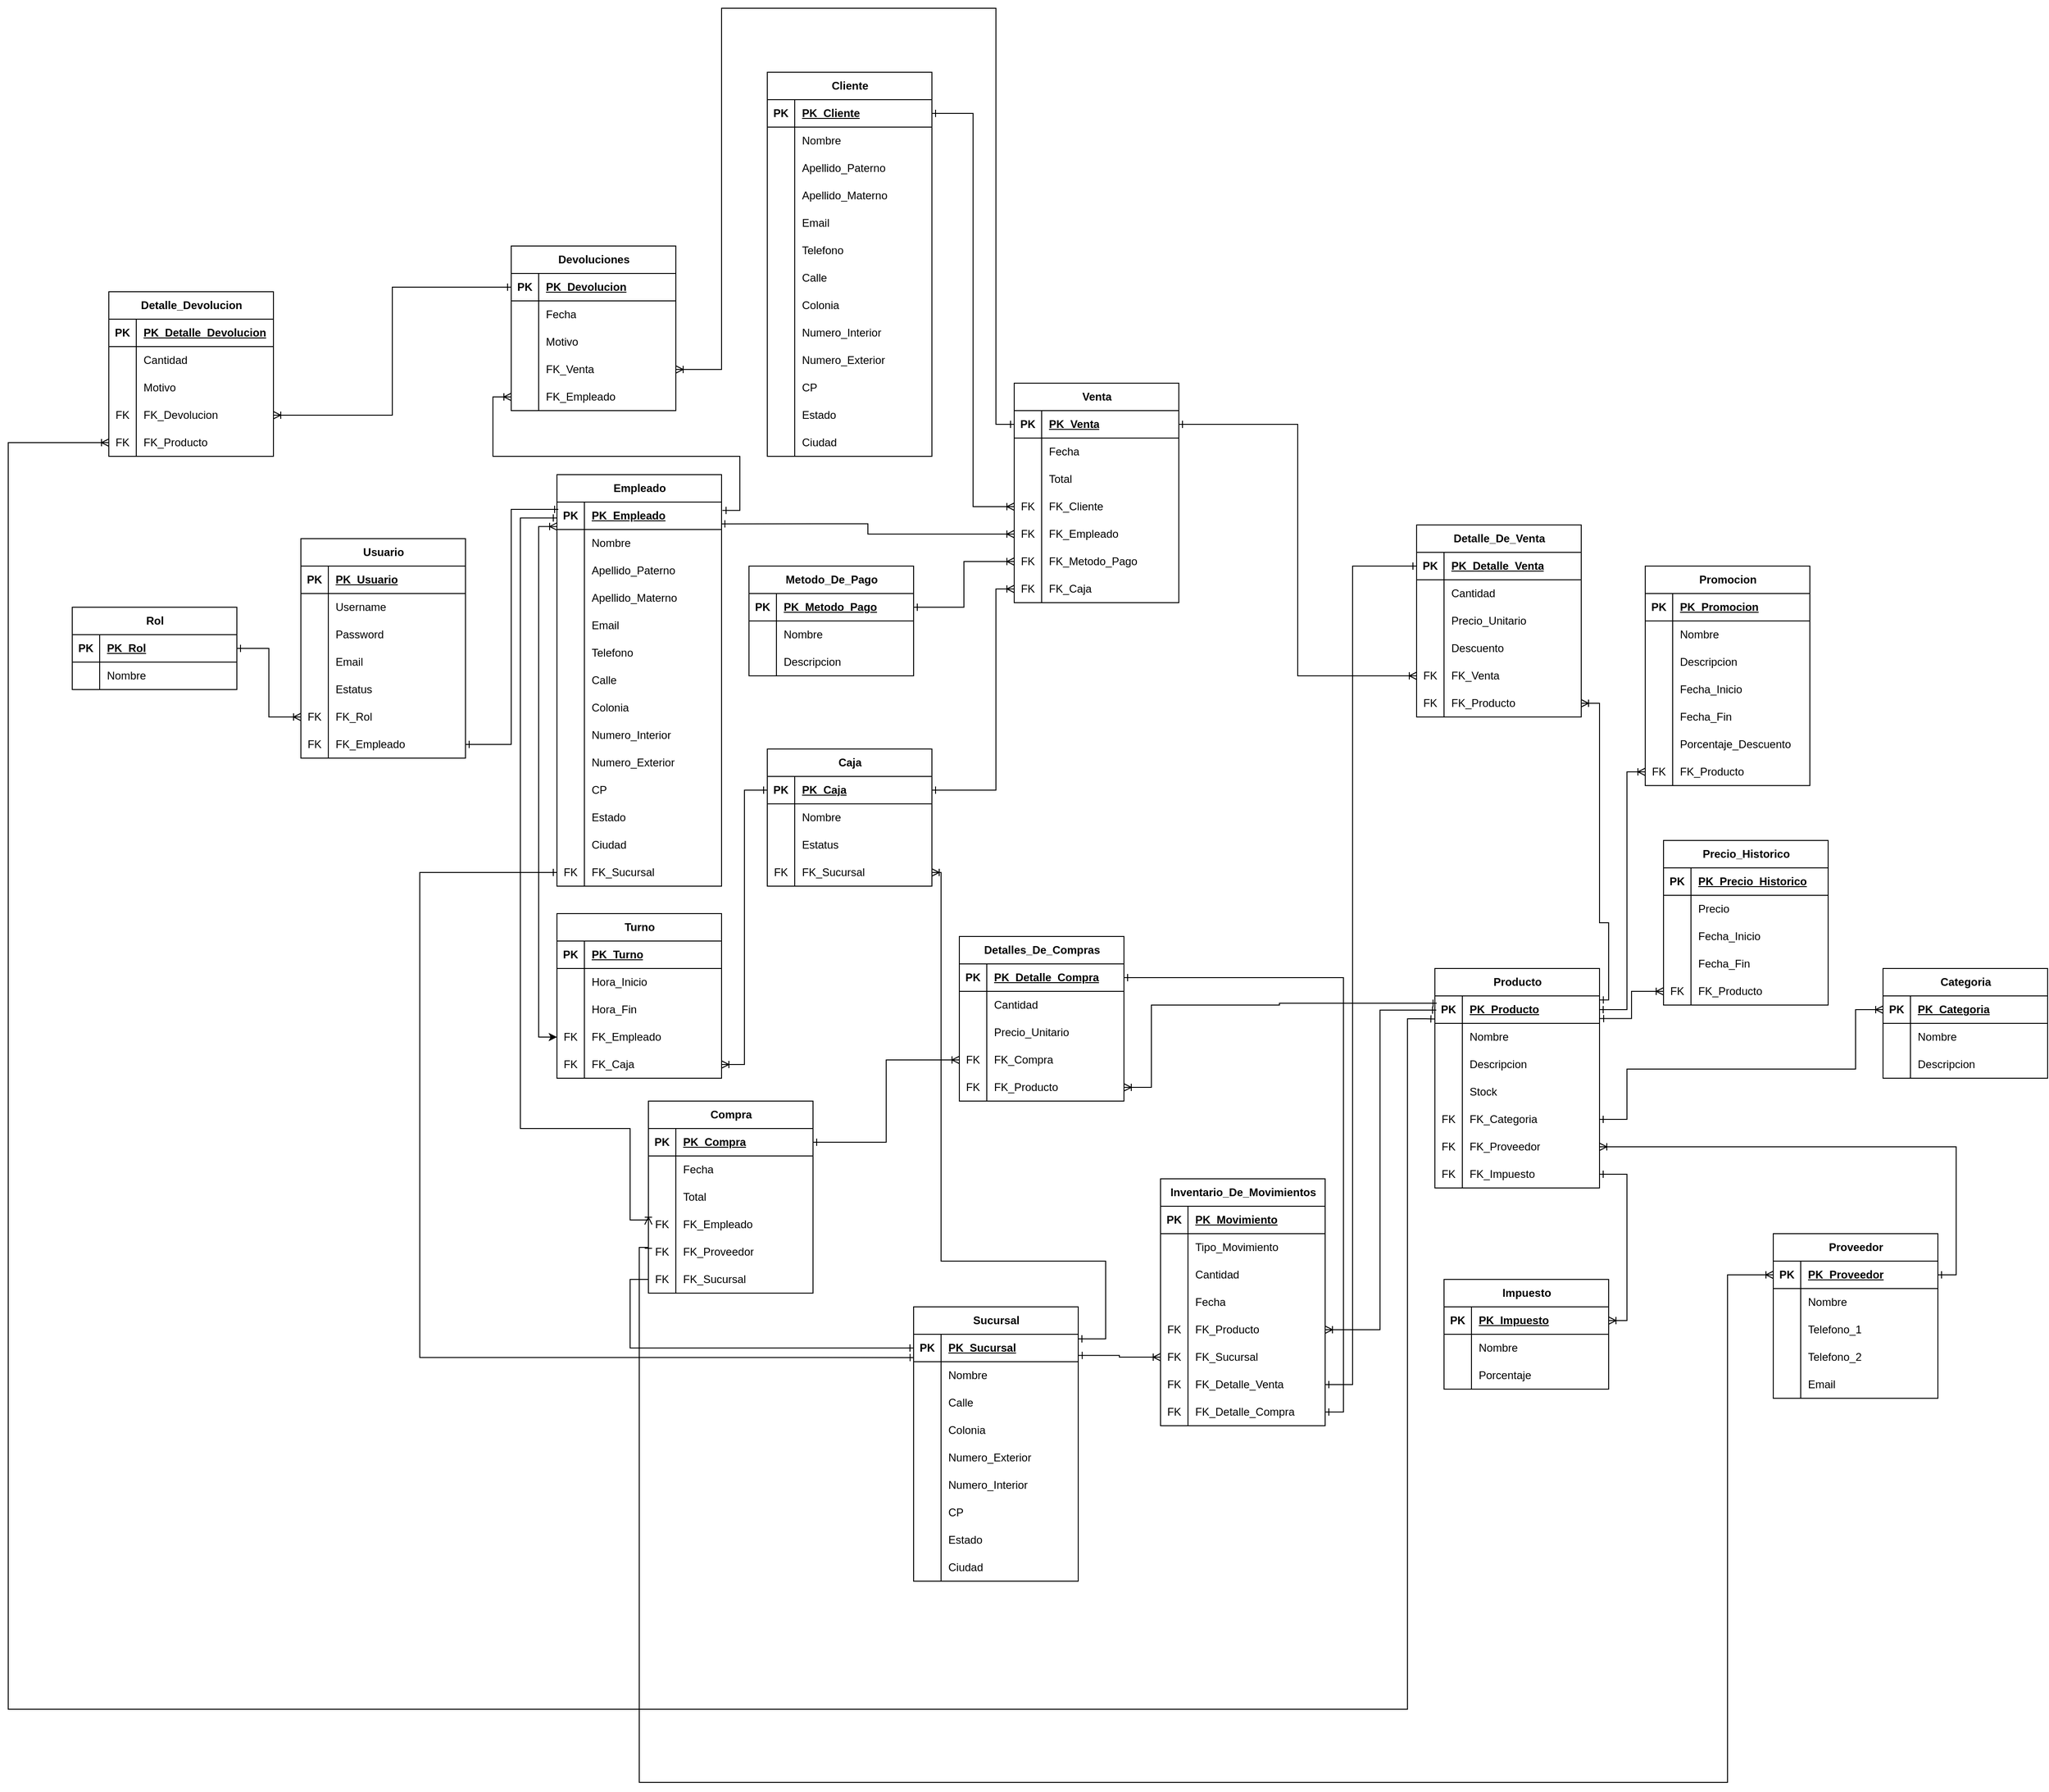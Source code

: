 <mxfile version="26.0.4">
  <diagram name="Página-1" id="fVBOHTjl7YsRiaX8Hfxd">
    <mxGraphModel dx="3622" dy="3774" grid="1" gridSize="10" guides="1" tooltips="1" connect="1" arrows="1" fold="1" page="1" pageScale="1" pageWidth="827" pageHeight="1169" math="0" shadow="0">
      <root>
        <mxCell id="0" />
        <mxCell id="1" parent="0" />
        <mxCell id="pr6WkqbvbF7kBK4jN6m2-1" value="Producto" style="shape=table;startSize=30;container=1;collapsible=1;childLayout=tableLayout;fixedRows=1;rowLines=0;fontStyle=1;align=center;resizeLast=1;html=1;" parent="1" vertex="1">
          <mxGeometry x="50" y="-490" width="180" height="240" as="geometry" />
        </mxCell>
        <mxCell id="pr6WkqbvbF7kBK4jN6m2-2" value="" style="shape=tableRow;horizontal=0;startSize=0;swimlaneHead=0;swimlaneBody=0;fillColor=none;collapsible=0;dropTarget=0;points=[[0,0.5],[1,0.5]];portConstraint=eastwest;top=0;left=0;right=0;bottom=1;" parent="pr6WkqbvbF7kBK4jN6m2-1" vertex="1">
          <mxGeometry y="30" width="180" height="30" as="geometry" />
        </mxCell>
        <mxCell id="pr6WkqbvbF7kBK4jN6m2-3" value="PK" style="shape=partialRectangle;connectable=0;fillColor=none;top=0;left=0;bottom=0;right=0;fontStyle=1;overflow=hidden;whiteSpace=wrap;html=1;" parent="pr6WkqbvbF7kBK4jN6m2-2" vertex="1">
          <mxGeometry width="30" height="30" as="geometry">
            <mxRectangle width="30" height="30" as="alternateBounds" />
          </mxGeometry>
        </mxCell>
        <mxCell id="pr6WkqbvbF7kBK4jN6m2-4" value="PK_Producto" style="shape=partialRectangle;connectable=0;fillColor=none;top=0;left=0;bottom=0;right=0;align=left;spacingLeft=6;fontStyle=5;overflow=hidden;whiteSpace=wrap;html=1;" parent="pr6WkqbvbF7kBK4jN6m2-2" vertex="1">
          <mxGeometry x="30" width="150" height="30" as="geometry">
            <mxRectangle width="150" height="30" as="alternateBounds" />
          </mxGeometry>
        </mxCell>
        <mxCell id="pr6WkqbvbF7kBK4jN6m2-5" value="" style="shape=tableRow;horizontal=0;startSize=0;swimlaneHead=0;swimlaneBody=0;fillColor=none;collapsible=0;dropTarget=0;points=[[0,0.5],[1,0.5]];portConstraint=eastwest;top=0;left=0;right=0;bottom=0;" parent="pr6WkqbvbF7kBK4jN6m2-1" vertex="1">
          <mxGeometry y="60" width="180" height="30" as="geometry" />
        </mxCell>
        <mxCell id="pr6WkqbvbF7kBK4jN6m2-6" value="" style="shape=partialRectangle;connectable=0;fillColor=none;top=0;left=0;bottom=0;right=0;editable=1;overflow=hidden;whiteSpace=wrap;html=1;" parent="pr6WkqbvbF7kBK4jN6m2-5" vertex="1">
          <mxGeometry width="30" height="30" as="geometry">
            <mxRectangle width="30" height="30" as="alternateBounds" />
          </mxGeometry>
        </mxCell>
        <mxCell id="pr6WkqbvbF7kBK4jN6m2-7" value="Nombre" style="shape=partialRectangle;connectable=0;fillColor=none;top=0;left=0;bottom=0;right=0;align=left;spacingLeft=6;overflow=hidden;whiteSpace=wrap;html=1;" parent="pr6WkqbvbF7kBK4jN6m2-5" vertex="1">
          <mxGeometry x="30" width="150" height="30" as="geometry">
            <mxRectangle width="150" height="30" as="alternateBounds" />
          </mxGeometry>
        </mxCell>
        <mxCell id="pr6WkqbvbF7kBK4jN6m2-8" value="" style="shape=tableRow;horizontal=0;startSize=0;swimlaneHead=0;swimlaneBody=0;fillColor=none;collapsible=0;dropTarget=0;points=[[0,0.5],[1,0.5]];portConstraint=eastwest;top=0;left=0;right=0;bottom=0;" parent="pr6WkqbvbF7kBK4jN6m2-1" vertex="1">
          <mxGeometry y="90" width="180" height="30" as="geometry" />
        </mxCell>
        <mxCell id="pr6WkqbvbF7kBK4jN6m2-9" value="" style="shape=partialRectangle;connectable=0;fillColor=none;top=0;left=0;bottom=0;right=0;editable=1;overflow=hidden;whiteSpace=wrap;html=1;" parent="pr6WkqbvbF7kBK4jN6m2-8" vertex="1">
          <mxGeometry width="30" height="30" as="geometry">
            <mxRectangle width="30" height="30" as="alternateBounds" />
          </mxGeometry>
        </mxCell>
        <mxCell id="pr6WkqbvbF7kBK4jN6m2-10" value="Descripcion" style="shape=partialRectangle;connectable=0;fillColor=none;top=0;left=0;bottom=0;right=0;align=left;spacingLeft=6;overflow=hidden;whiteSpace=wrap;html=1;" parent="pr6WkqbvbF7kBK4jN6m2-8" vertex="1">
          <mxGeometry x="30" width="150" height="30" as="geometry">
            <mxRectangle width="150" height="30" as="alternateBounds" />
          </mxGeometry>
        </mxCell>
        <mxCell id="pr6WkqbvbF7kBK4jN6m2-11" value="" style="shape=tableRow;horizontal=0;startSize=0;swimlaneHead=0;swimlaneBody=0;fillColor=none;collapsible=0;dropTarget=0;points=[[0,0.5],[1,0.5]];portConstraint=eastwest;top=0;left=0;right=0;bottom=0;" parent="pr6WkqbvbF7kBK4jN6m2-1" vertex="1">
          <mxGeometry y="120" width="180" height="30" as="geometry" />
        </mxCell>
        <mxCell id="pr6WkqbvbF7kBK4jN6m2-12" value="" style="shape=partialRectangle;connectable=0;fillColor=none;top=0;left=0;bottom=0;right=0;editable=1;overflow=hidden;whiteSpace=wrap;html=1;" parent="pr6WkqbvbF7kBK4jN6m2-11" vertex="1">
          <mxGeometry width="30" height="30" as="geometry">
            <mxRectangle width="30" height="30" as="alternateBounds" />
          </mxGeometry>
        </mxCell>
        <mxCell id="pr6WkqbvbF7kBK4jN6m2-13" value="Stock" style="shape=partialRectangle;connectable=0;fillColor=none;top=0;left=0;bottom=0;right=0;align=left;spacingLeft=6;overflow=hidden;whiteSpace=wrap;html=1;" parent="pr6WkqbvbF7kBK4jN6m2-11" vertex="1">
          <mxGeometry x="30" width="150" height="30" as="geometry">
            <mxRectangle width="150" height="30" as="alternateBounds" />
          </mxGeometry>
        </mxCell>
        <mxCell id="pr6WkqbvbF7kBK4jN6m2-315" value="" style="shape=tableRow;horizontal=0;startSize=0;swimlaneHead=0;swimlaneBody=0;fillColor=none;collapsible=0;dropTarget=0;points=[[0,0.5],[1,0.5]];portConstraint=eastwest;top=0;left=0;right=0;bottom=0;" parent="pr6WkqbvbF7kBK4jN6m2-1" vertex="1">
          <mxGeometry y="150" width="180" height="30" as="geometry" />
        </mxCell>
        <mxCell id="pr6WkqbvbF7kBK4jN6m2-316" value="FK" style="shape=partialRectangle;connectable=0;fillColor=none;top=0;left=0;bottom=0;right=0;editable=1;overflow=hidden;whiteSpace=wrap;html=1;" parent="pr6WkqbvbF7kBK4jN6m2-315" vertex="1">
          <mxGeometry width="30" height="30" as="geometry">
            <mxRectangle width="30" height="30" as="alternateBounds" />
          </mxGeometry>
        </mxCell>
        <mxCell id="pr6WkqbvbF7kBK4jN6m2-317" value="FK_Categoria" style="shape=partialRectangle;connectable=0;fillColor=none;top=0;left=0;bottom=0;right=0;align=left;spacingLeft=6;overflow=hidden;whiteSpace=wrap;html=1;" parent="pr6WkqbvbF7kBK4jN6m2-315" vertex="1">
          <mxGeometry x="30" width="150" height="30" as="geometry">
            <mxRectangle width="150" height="30" as="alternateBounds" />
          </mxGeometry>
        </mxCell>
        <mxCell id="pr6WkqbvbF7kBK4jN6m2-318" value="" style="shape=tableRow;horizontal=0;startSize=0;swimlaneHead=0;swimlaneBody=0;fillColor=none;collapsible=0;dropTarget=0;points=[[0,0.5],[1,0.5]];portConstraint=eastwest;top=0;left=0;right=0;bottom=0;" parent="pr6WkqbvbF7kBK4jN6m2-1" vertex="1">
          <mxGeometry y="180" width="180" height="30" as="geometry" />
        </mxCell>
        <mxCell id="pr6WkqbvbF7kBK4jN6m2-319" value="FK" style="shape=partialRectangle;connectable=0;fillColor=none;top=0;left=0;bottom=0;right=0;editable=1;overflow=hidden;whiteSpace=wrap;html=1;" parent="pr6WkqbvbF7kBK4jN6m2-318" vertex="1">
          <mxGeometry width="30" height="30" as="geometry">
            <mxRectangle width="30" height="30" as="alternateBounds" />
          </mxGeometry>
        </mxCell>
        <mxCell id="pr6WkqbvbF7kBK4jN6m2-320" value="FK_Proveedor" style="shape=partialRectangle;connectable=0;fillColor=none;top=0;left=0;bottom=0;right=0;align=left;spacingLeft=6;overflow=hidden;whiteSpace=wrap;html=1;" parent="pr6WkqbvbF7kBK4jN6m2-318" vertex="1">
          <mxGeometry x="30" width="150" height="30" as="geometry">
            <mxRectangle width="150" height="30" as="alternateBounds" />
          </mxGeometry>
        </mxCell>
        <mxCell id="pr6WkqbvbF7kBK4jN6m2-534" value="" style="shape=tableRow;horizontal=0;startSize=0;swimlaneHead=0;swimlaneBody=0;fillColor=none;collapsible=0;dropTarget=0;points=[[0,0.5],[1,0.5]];portConstraint=eastwest;top=0;left=0;right=0;bottom=0;" parent="pr6WkqbvbF7kBK4jN6m2-1" vertex="1">
          <mxGeometry y="210" width="180" height="30" as="geometry" />
        </mxCell>
        <mxCell id="pr6WkqbvbF7kBK4jN6m2-535" value="FK" style="shape=partialRectangle;connectable=0;fillColor=none;top=0;left=0;bottom=0;right=0;editable=1;overflow=hidden;whiteSpace=wrap;html=1;" parent="pr6WkqbvbF7kBK4jN6m2-534" vertex="1">
          <mxGeometry width="30" height="30" as="geometry">
            <mxRectangle width="30" height="30" as="alternateBounds" />
          </mxGeometry>
        </mxCell>
        <mxCell id="pr6WkqbvbF7kBK4jN6m2-536" value="FK_Impuesto" style="shape=partialRectangle;connectable=0;fillColor=none;top=0;left=0;bottom=0;right=0;align=left;spacingLeft=6;overflow=hidden;whiteSpace=wrap;html=1;" parent="pr6WkqbvbF7kBK4jN6m2-534" vertex="1">
          <mxGeometry x="30" width="150" height="30" as="geometry">
            <mxRectangle width="150" height="30" as="alternateBounds" />
          </mxGeometry>
        </mxCell>
        <mxCell id="pr6WkqbvbF7kBK4jN6m2-14" value="Categoria" style="shape=table;startSize=30;container=1;collapsible=1;childLayout=tableLayout;fixedRows=1;rowLines=0;fontStyle=1;align=center;resizeLast=1;html=1;" parent="1" vertex="1">
          <mxGeometry x="540" y="-490" width="180" height="120" as="geometry" />
        </mxCell>
        <mxCell id="pr6WkqbvbF7kBK4jN6m2-15" value="" style="shape=tableRow;horizontal=0;startSize=0;swimlaneHead=0;swimlaneBody=0;fillColor=none;collapsible=0;dropTarget=0;points=[[0,0.5],[1,0.5]];portConstraint=eastwest;top=0;left=0;right=0;bottom=1;" parent="pr6WkqbvbF7kBK4jN6m2-14" vertex="1">
          <mxGeometry y="30" width="180" height="30" as="geometry" />
        </mxCell>
        <mxCell id="pr6WkqbvbF7kBK4jN6m2-16" value="PK" style="shape=partialRectangle;connectable=0;fillColor=none;top=0;left=0;bottom=0;right=0;fontStyle=1;overflow=hidden;whiteSpace=wrap;html=1;" parent="pr6WkqbvbF7kBK4jN6m2-15" vertex="1">
          <mxGeometry width="30" height="30" as="geometry">
            <mxRectangle width="30" height="30" as="alternateBounds" />
          </mxGeometry>
        </mxCell>
        <mxCell id="pr6WkqbvbF7kBK4jN6m2-17" value="PK_Categoria" style="shape=partialRectangle;connectable=0;fillColor=none;top=0;left=0;bottom=0;right=0;align=left;spacingLeft=6;fontStyle=5;overflow=hidden;whiteSpace=wrap;html=1;" parent="pr6WkqbvbF7kBK4jN6m2-15" vertex="1">
          <mxGeometry x="30" width="150" height="30" as="geometry">
            <mxRectangle width="150" height="30" as="alternateBounds" />
          </mxGeometry>
        </mxCell>
        <mxCell id="pr6WkqbvbF7kBK4jN6m2-18" value="" style="shape=tableRow;horizontal=0;startSize=0;swimlaneHead=0;swimlaneBody=0;fillColor=none;collapsible=0;dropTarget=0;points=[[0,0.5],[1,0.5]];portConstraint=eastwest;top=0;left=0;right=0;bottom=0;" parent="pr6WkqbvbF7kBK4jN6m2-14" vertex="1">
          <mxGeometry y="60" width="180" height="30" as="geometry" />
        </mxCell>
        <mxCell id="pr6WkqbvbF7kBK4jN6m2-19" value="" style="shape=partialRectangle;connectable=0;fillColor=none;top=0;left=0;bottom=0;right=0;editable=1;overflow=hidden;whiteSpace=wrap;html=1;" parent="pr6WkqbvbF7kBK4jN6m2-18" vertex="1">
          <mxGeometry width="30" height="30" as="geometry">
            <mxRectangle width="30" height="30" as="alternateBounds" />
          </mxGeometry>
        </mxCell>
        <mxCell id="pr6WkqbvbF7kBK4jN6m2-20" value="Nombre" style="shape=partialRectangle;connectable=0;fillColor=none;top=0;left=0;bottom=0;right=0;align=left;spacingLeft=6;overflow=hidden;whiteSpace=wrap;html=1;" parent="pr6WkqbvbF7kBK4jN6m2-18" vertex="1">
          <mxGeometry x="30" width="150" height="30" as="geometry">
            <mxRectangle width="150" height="30" as="alternateBounds" />
          </mxGeometry>
        </mxCell>
        <mxCell id="pr6WkqbvbF7kBK4jN6m2-21" value="" style="shape=tableRow;horizontal=0;startSize=0;swimlaneHead=0;swimlaneBody=0;fillColor=none;collapsible=0;dropTarget=0;points=[[0,0.5],[1,0.5]];portConstraint=eastwest;top=0;left=0;right=0;bottom=0;" parent="pr6WkqbvbF7kBK4jN6m2-14" vertex="1">
          <mxGeometry y="90" width="180" height="30" as="geometry" />
        </mxCell>
        <mxCell id="pr6WkqbvbF7kBK4jN6m2-22" value="" style="shape=partialRectangle;connectable=0;fillColor=none;top=0;left=0;bottom=0;right=0;editable=1;overflow=hidden;whiteSpace=wrap;html=1;" parent="pr6WkqbvbF7kBK4jN6m2-21" vertex="1">
          <mxGeometry width="30" height="30" as="geometry">
            <mxRectangle width="30" height="30" as="alternateBounds" />
          </mxGeometry>
        </mxCell>
        <mxCell id="pr6WkqbvbF7kBK4jN6m2-23" value="Descripcion" style="shape=partialRectangle;connectable=0;fillColor=none;top=0;left=0;bottom=0;right=0;align=left;spacingLeft=6;overflow=hidden;whiteSpace=wrap;html=1;" parent="pr6WkqbvbF7kBK4jN6m2-21" vertex="1">
          <mxGeometry x="30" width="150" height="30" as="geometry">
            <mxRectangle width="150" height="30" as="alternateBounds" />
          </mxGeometry>
        </mxCell>
        <mxCell id="pr6WkqbvbF7kBK4jN6m2-27" value="Cliente" style="shape=table;startSize=30;container=1;collapsible=1;childLayout=tableLayout;fixedRows=1;rowLines=0;fontStyle=1;align=center;resizeLast=1;html=1;" parent="1" vertex="1">
          <mxGeometry x="-680" y="-1470" width="180" height="420" as="geometry" />
        </mxCell>
        <mxCell id="pr6WkqbvbF7kBK4jN6m2-28" value="" style="shape=tableRow;horizontal=0;startSize=0;swimlaneHead=0;swimlaneBody=0;fillColor=none;collapsible=0;dropTarget=0;points=[[0,0.5],[1,0.5]];portConstraint=eastwest;top=0;left=0;right=0;bottom=1;" parent="pr6WkqbvbF7kBK4jN6m2-27" vertex="1">
          <mxGeometry y="30" width="180" height="30" as="geometry" />
        </mxCell>
        <mxCell id="pr6WkqbvbF7kBK4jN6m2-29" value="PK" style="shape=partialRectangle;connectable=0;fillColor=none;top=0;left=0;bottom=0;right=0;fontStyle=1;overflow=hidden;whiteSpace=wrap;html=1;" parent="pr6WkqbvbF7kBK4jN6m2-28" vertex="1">
          <mxGeometry width="30" height="30" as="geometry">
            <mxRectangle width="30" height="30" as="alternateBounds" />
          </mxGeometry>
        </mxCell>
        <mxCell id="pr6WkqbvbF7kBK4jN6m2-30" value="PK_Cliente" style="shape=partialRectangle;connectable=0;fillColor=none;top=0;left=0;bottom=0;right=0;align=left;spacingLeft=6;fontStyle=5;overflow=hidden;whiteSpace=wrap;html=1;" parent="pr6WkqbvbF7kBK4jN6m2-28" vertex="1">
          <mxGeometry x="30" width="150" height="30" as="geometry">
            <mxRectangle width="150" height="30" as="alternateBounds" />
          </mxGeometry>
        </mxCell>
        <mxCell id="pr6WkqbvbF7kBK4jN6m2-31" value="" style="shape=tableRow;horizontal=0;startSize=0;swimlaneHead=0;swimlaneBody=0;fillColor=none;collapsible=0;dropTarget=0;points=[[0,0.5],[1,0.5]];portConstraint=eastwest;top=0;left=0;right=0;bottom=0;" parent="pr6WkqbvbF7kBK4jN6m2-27" vertex="1">
          <mxGeometry y="60" width="180" height="30" as="geometry" />
        </mxCell>
        <mxCell id="pr6WkqbvbF7kBK4jN6m2-32" value="" style="shape=partialRectangle;connectable=0;fillColor=none;top=0;left=0;bottom=0;right=0;editable=1;overflow=hidden;whiteSpace=wrap;html=1;" parent="pr6WkqbvbF7kBK4jN6m2-31" vertex="1">
          <mxGeometry width="30" height="30" as="geometry">
            <mxRectangle width="30" height="30" as="alternateBounds" />
          </mxGeometry>
        </mxCell>
        <mxCell id="pr6WkqbvbF7kBK4jN6m2-33" value="Nombre" style="shape=partialRectangle;connectable=0;fillColor=none;top=0;left=0;bottom=0;right=0;align=left;spacingLeft=6;overflow=hidden;whiteSpace=wrap;html=1;" parent="pr6WkqbvbF7kBK4jN6m2-31" vertex="1">
          <mxGeometry x="30" width="150" height="30" as="geometry">
            <mxRectangle width="150" height="30" as="alternateBounds" />
          </mxGeometry>
        </mxCell>
        <mxCell id="pr6WkqbvbF7kBK4jN6m2-34" value="" style="shape=tableRow;horizontal=0;startSize=0;swimlaneHead=0;swimlaneBody=0;fillColor=none;collapsible=0;dropTarget=0;points=[[0,0.5],[1,0.5]];portConstraint=eastwest;top=0;left=0;right=0;bottom=0;" parent="pr6WkqbvbF7kBK4jN6m2-27" vertex="1">
          <mxGeometry y="90" width="180" height="30" as="geometry" />
        </mxCell>
        <mxCell id="pr6WkqbvbF7kBK4jN6m2-35" value="" style="shape=partialRectangle;connectable=0;fillColor=none;top=0;left=0;bottom=0;right=0;editable=1;overflow=hidden;whiteSpace=wrap;html=1;" parent="pr6WkqbvbF7kBK4jN6m2-34" vertex="1">
          <mxGeometry width="30" height="30" as="geometry">
            <mxRectangle width="30" height="30" as="alternateBounds" />
          </mxGeometry>
        </mxCell>
        <mxCell id="pr6WkqbvbF7kBK4jN6m2-36" value="Apellido_Paterno" style="shape=partialRectangle;connectable=0;fillColor=none;top=0;left=0;bottom=0;right=0;align=left;spacingLeft=6;overflow=hidden;whiteSpace=wrap;html=1;" parent="pr6WkqbvbF7kBK4jN6m2-34" vertex="1">
          <mxGeometry x="30" width="150" height="30" as="geometry">
            <mxRectangle width="150" height="30" as="alternateBounds" />
          </mxGeometry>
        </mxCell>
        <mxCell id="pr6WkqbvbF7kBK4jN6m2-37" value="" style="shape=tableRow;horizontal=0;startSize=0;swimlaneHead=0;swimlaneBody=0;fillColor=none;collapsible=0;dropTarget=0;points=[[0,0.5],[1,0.5]];portConstraint=eastwest;top=0;left=0;right=0;bottom=0;" parent="pr6WkqbvbF7kBK4jN6m2-27" vertex="1">
          <mxGeometry y="120" width="180" height="30" as="geometry" />
        </mxCell>
        <mxCell id="pr6WkqbvbF7kBK4jN6m2-38" value="" style="shape=partialRectangle;connectable=0;fillColor=none;top=0;left=0;bottom=0;right=0;editable=1;overflow=hidden;whiteSpace=wrap;html=1;" parent="pr6WkqbvbF7kBK4jN6m2-37" vertex="1">
          <mxGeometry width="30" height="30" as="geometry">
            <mxRectangle width="30" height="30" as="alternateBounds" />
          </mxGeometry>
        </mxCell>
        <mxCell id="pr6WkqbvbF7kBK4jN6m2-39" value="Apellido_Materno" style="shape=partialRectangle;connectable=0;fillColor=none;top=0;left=0;bottom=0;right=0;align=left;spacingLeft=6;overflow=hidden;whiteSpace=wrap;html=1;" parent="pr6WkqbvbF7kBK4jN6m2-37" vertex="1">
          <mxGeometry x="30" width="150" height="30" as="geometry">
            <mxRectangle width="150" height="30" as="alternateBounds" />
          </mxGeometry>
        </mxCell>
        <mxCell id="pr6WkqbvbF7kBK4jN6m2-322" value="" style="shape=tableRow;horizontal=0;startSize=0;swimlaneHead=0;swimlaneBody=0;fillColor=none;collapsible=0;dropTarget=0;points=[[0,0.5],[1,0.5]];portConstraint=eastwest;top=0;left=0;right=0;bottom=0;" parent="pr6WkqbvbF7kBK4jN6m2-27" vertex="1">
          <mxGeometry y="150" width="180" height="30" as="geometry" />
        </mxCell>
        <mxCell id="pr6WkqbvbF7kBK4jN6m2-323" value="" style="shape=partialRectangle;connectable=0;fillColor=none;top=0;left=0;bottom=0;right=0;editable=1;overflow=hidden;whiteSpace=wrap;html=1;" parent="pr6WkqbvbF7kBK4jN6m2-322" vertex="1">
          <mxGeometry width="30" height="30" as="geometry">
            <mxRectangle width="30" height="30" as="alternateBounds" />
          </mxGeometry>
        </mxCell>
        <mxCell id="pr6WkqbvbF7kBK4jN6m2-324" value="Email" style="shape=partialRectangle;connectable=0;fillColor=none;top=0;left=0;bottom=0;right=0;align=left;spacingLeft=6;overflow=hidden;whiteSpace=wrap;html=1;" parent="pr6WkqbvbF7kBK4jN6m2-322" vertex="1">
          <mxGeometry x="30" width="150" height="30" as="geometry">
            <mxRectangle width="150" height="30" as="alternateBounds" />
          </mxGeometry>
        </mxCell>
        <mxCell id="pr6WkqbvbF7kBK4jN6m2-325" value="" style="shape=tableRow;horizontal=0;startSize=0;swimlaneHead=0;swimlaneBody=0;fillColor=none;collapsible=0;dropTarget=0;points=[[0,0.5],[1,0.5]];portConstraint=eastwest;top=0;left=0;right=0;bottom=0;" parent="pr6WkqbvbF7kBK4jN6m2-27" vertex="1">
          <mxGeometry y="180" width="180" height="30" as="geometry" />
        </mxCell>
        <mxCell id="pr6WkqbvbF7kBK4jN6m2-326" value="" style="shape=partialRectangle;connectable=0;fillColor=none;top=0;left=0;bottom=0;right=0;editable=1;overflow=hidden;whiteSpace=wrap;html=1;" parent="pr6WkqbvbF7kBK4jN6m2-325" vertex="1">
          <mxGeometry width="30" height="30" as="geometry">
            <mxRectangle width="30" height="30" as="alternateBounds" />
          </mxGeometry>
        </mxCell>
        <mxCell id="pr6WkqbvbF7kBK4jN6m2-327" value="Telefono" style="shape=partialRectangle;connectable=0;fillColor=none;top=0;left=0;bottom=0;right=0;align=left;spacingLeft=6;overflow=hidden;whiteSpace=wrap;html=1;" parent="pr6WkqbvbF7kBK4jN6m2-325" vertex="1">
          <mxGeometry x="30" width="150" height="30" as="geometry">
            <mxRectangle width="150" height="30" as="alternateBounds" />
          </mxGeometry>
        </mxCell>
        <mxCell id="pr6WkqbvbF7kBK4jN6m2-328" value="" style="shape=tableRow;horizontal=0;startSize=0;swimlaneHead=0;swimlaneBody=0;fillColor=none;collapsible=0;dropTarget=0;points=[[0,0.5],[1,0.5]];portConstraint=eastwest;top=0;left=0;right=0;bottom=0;" parent="pr6WkqbvbF7kBK4jN6m2-27" vertex="1">
          <mxGeometry y="210" width="180" height="30" as="geometry" />
        </mxCell>
        <mxCell id="pr6WkqbvbF7kBK4jN6m2-329" value="" style="shape=partialRectangle;connectable=0;fillColor=none;top=0;left=0;bottom=0;right=0;editable=1;overflow=hidden;whiteSpace=wrap;html=1;" parent="pr6WkqbvbF7kBK4jN6m2-328" vertex="1">
          <mxGeometry width="30" height="30" as="geometry">
            <mxRectangle width="30" height="30" as="alternateBounds" />
          </mxGeometry>
        </mxCell>
        <mxCell id="pr6WkqbvbF7kBK4jN6m2-330" value="Calle" style="shape=partialRectangle;connectable=0;fillColor=none;top=0;left=0;bottom=0;right=0;align=left;spacingLeft=6;overflow=hidden;whiteSpace=wrap;html=1;" parent="pr6WkqbvbF7kBK4jN6m2-328" vertex="1">
          <mxGeometry x="30" width="150" height="30" as="geometry">
            <mxRectangle width="150" height="30" as="alternateBounds" />
          </mxGeometry>
        </mxCell>
        <mxCell id="pr6WkqbvbF7kBK4jN6m2-331" value="" style="shape=tableRow;horizontal=0;startSize=0;swimlaneHead=0;swimlaneBody=0;fillColor=none;collapsible=0;dropTarget=0;points=[[0,0.5],[1,0.5]];portConstraint=eastwest;top=0;left=0;right=0;bottom=0;" parent="pr6WkqbvbF7kBK4jN6m2-27" vertex="1">
          <mxGeometry y="240" width="180" height="30" as="geometry" />
        </mxCell>
        <mxCell id="pr6WkqbvbF7kBK4jN6m2-332" value="" style="shape=partialRectangle;connectable=0;fillColor=none;top=0;left=0;bottom=0;right=0;editable=1;overflow=hidden;whiteSpace=wrap;html=1;" parent="pr6WkqbvbF7kBK4jN6m2-331" vertex="1">
          <mxGeometry width="30" height="30" as="geometry">
            <mxRectangle width="30" height="30" as="alternateBounds" />
          </mxGeometry>
        </mxCell>
        <mxCell id="pr6WkqbvbF7kBK4jN6m2-333" value="Colonia" style="shape=partialRectangle;connectable=0;fillColor=none;top=0;left=0;bottom=0;right=0;align=left;spacingLeft=6;overflow=hidden;whiteSpace=wrap;html=1;" parent="pr6WkqbvbF7kBK4jN6m2-331" vertex="1">
          <mxGeometry x="30" width="150" height="30" as="geometry">
            <mxRectangle width="150" height="30" as="alternateBounds" />
          </mxGeometry>
        </mxCell>
        <mxCell id="pr6WkqbvbF7kBK4jN6m2-334" value="" style="shape=tableRow;horizontal=0;startSize=0;swimlaneHead=0;swimlaneBody=0;fillColor=none;collapsible=0;dropTarget=0;points=[[0,0.5],[1,0.5]];portConstraint=eastwest;top=0;left=0;right=0;bottom=0;" parent="pr6WkqbvbF7kBK4jN6m2-27" vertex="1">
          <mxGeometry y="270" width="180" height="30" as="geometry" />
        </mxCell>
        <mxCell id="pr6WkqbvbF7kBK4jN6m2-335" value="" style="shape=partialRectangle;connectable=0;fillColor=none;top=0;left=0;bottom=0;right=0;editable=1;overflow=hidden;whiteSpace=wrap;html=1;" parent="pr6WkqbvbF7kBK4jN6m2-334" vertex="1">
          <mxGeometry width="30" height="30" as="geometry">
            <mxRectangle width="30" height="30" as="alternateBounds" />
          </mxGeometry>
        </mxCell>
        <mxCell id="pr6WkqbvbF7kBK4jN6m2-336" value="Numero_Interior" style="shape=partialRectangle;connectable=0;fillColor=none;top=0;left=0;bottom=0;right=0;align=left;spacingLeft=6;overflow=hidden;whiteSpace=wrap;html=1;" parent="pr6WkqbvbF7kBK4jN6m2-334" vertex="1">
          <mxGeometry x="30" width="150" height="30" as="geometry">
            <mxRectangle width="150" height="30" as="alternateBounds" />
          </mxGeometry>
        </mxCell>
        <mxCell id="pr6WkqbvbF7kBK4jN6m2-337" value="" style="shape=tableRow;horizontal=0;startSize=0;swimlaneHead=0;swimlaneBody=0;fillColor=none;collapsible=0;dropTarget=0;points=[[0,0.5],[1,0.5]];portConstraint=eastwest;top=0;left=0;right=0;bottom=0;" parent="pr6WkqbvbF7kBK4jN6m2-27" vertex="1">
          <mxGeometry y="300" width="180" height="30" as="geometry" />
        </mxCell>
        <mxCell id="pr6WkqbvbF7kBK4jN6m2-338" value="" style="shape=partialRectangle;connectable=0;fillColor=none;top=0;left=0;bottom=0;right=0;editable=1;overflow=hidden;whiteSpace=wrap;html=1;" parent="pr6WkqbvbF7kBK4jN6m2-337" vertex="1">
          <mxGeometry width="30" height="30" as="geometry">
            <mxRectangle width="30" height="30" as="alternateBounds" />
          </mxGeometry>
        </mxCell>
        <mxCell id="pr6WkqbvbF7kBK4jN6m2-339" value="Numero_Exterior" style="shape=partialRectangle;connectable=0;fillColor=none;top=0;left=0;bottom=0;right=0;align=left;spacingLeft=6;overflow=hidden;whiteSpace=wrap;html=1;" parent="pr6WkqbvbF7kBK4jN6m2-337" vertex="1">
          <mxGeometry x="30" width="150" height="30" as="geometry">
            <mxRectangle width="150" height="30" as="alternateBounds" />
          </mxGeometry>
        </mxCell>
        <mxCell id="pr6WkqbvbF7kBK4jN6m2-340" value="" style="shape=tableRow;horizontal=0;startSize=0;swimlaneHead=0;swimlaneBody=0;fillColor=none;collapsible=0;dropTarget=0;points=[[0,0.5],[1,0.5]];portConstraint=eastwest;top=0;left=0;right=0;bottom=0;" parent="pr6WkqbvbF7kBK4jN6m2-27" vertex="1">
          <mxGeometry y="330" width="180" height="30" as="geometry" />
        </mxCell>
        <mxCell id="pr6WkqbvbF7kBK4jN6m2-341" value="" style="shape=partialRectangle;connectable=0;fillColor=none;top=0;left=0;bottom=0;right=0;editable=1;overflow=hidden;whiteSpace=wrap;html=1;" parent="pr6WkqbvbF7kBK4jN6m2-340" vertex="1">
          <mxGeometry width="30" height="30" as="geometry">
            <mxRectangle width="30" height="30" as="alternateBounds" />
          </mxGeometry>
        </mxCell>
        <mxCell id="pr6WkqbvbF7kBK4jN6m2-342" value="CP" style="shape=partialRectangle;connectable=0;fillColor=none;top=0;left=0;bottom=0;right=0;align=left;spacingLeft=6;overflow=hidden;whiteSpace=wrap;html=1;" parent="pr6WkqbvbF7kBK4jN6m2-340" vertex="1">
          <mxGeometry x="30" width="150" height="30" as="geometry">
            <mxRectangle width="150" height="30" as="alternateBounds" />
          </mxGeometry>
        </mxCell>
        <mxCell id="pr6WkqbvbF7kBK4jN6m2-343" value="" style="shape=tableRow;horizontal=0;startSize=0;swimlaneHead=0;swimlaneBody=0;fillColor=none;collapsible=0;dropTarget=0;points=[[0,0.5],[1,0.5]];portConstraint=eastwest;top=0;left=0;right=0;bottom=0;" parent="pr6WkqbvbF7kBK4jN6m2-27" vertex="1">
          <mxGeometry y="360" width="180" height="30" as="geometry" />
        </mxCell>
        <mxCell id="pr6WkqbvbF7kBK4jN6m2-344" value="" style="shape=partialRectangle;connectable=0;fillColor=none;top=0;left=0;bottom=0;right=0;editable=1;overflow=hidden;whiteSpace=wrap;html=1;" parent="pr6WkqbvbF7kBK4jN6m2-343" vertex="1">
          <mxGeometry width="30" height="30" as="geometry">
            <mxRectangle width="30" height="30" as="alternateBounds" />
          </mxGeometry>
        </mxCell>
        <mxCell id="pr6WkqbvbF7kBK4jN6m2-345" value="Estado" style="shape=partialRectangle;connectable=0;fillColor=none;top=0;left=0;bottom=0;right=0;align=left;spacingLeft=6;overflow=hidden;whiteSpace=wrap;html=1;" parent="pr6WkqbvbF7kBK4jN6m2-343" vertex="1">
          <mxGeometry x="30" width="150" height="30" as="geometry">
            <mxRectangle width="150" height="30" as="alternateBounds" />
          </mxGeometry>
        </mxCell>
        <mxCell id="pr6WkqbvbF7kBK4jN6m2-346" value="" style="shape=tableRow;horizontal=0;startSize=0;swimlaneHead=0;swimlaneBody=0;fillColor=none;collapsible=0;dropTarget=0;points=[[0,0.5],[1,0.5]];portConstraint=eastwest;top=0;left=0;right=0;bottom=0;" parent="pr6WkqbvbF7kBK4jN6m2-27" vertex="1">
          <mxGeometry y="390" width="180" height="30" as="geometry" />
        </mxCell>
        <mxCell id="pr6WkqbvbF7kBK4jN6m2-347" value="" style="shape=partialRectangle;connectable=0;fillColor=none;top=0;left=0;bottom=0;right=0;editable=1;overflow=hidden;whiteSpace=wrap;html=1;" parent="pr6WkqbvbF7kBK4jN6m2-346" vertex="1">
          <mxGeometry width="30" height="30" as="geometry">
            <mxRectangle width="30" height="30" as="alternateBounds" />
          </mxGeometry>
        </mxCell>
        <mxCell id="pr6WkqbvbF7kBK4jN6m2-348" value="Ciudad" style="shape=partialRectangle;connectable=0;fillColor=none;top=0;left=0;bottom=0;right=0;align=left;spacingLeft=6;overflow=hidden;whiteSpace=wrap;html=1;" parent="pr6WkqbvbF7kBK4jN6m2-346" vertex="1">
          <mxGeometry x="30" width="150" height="30" as="geometry">
            <mxRectangle width="150" height="30" as="alternateBounds" />
          </mxGeometry>
        </mxCell>
        <mxCell id="pr6WkqbvbF7kBK4jN6m2-41" value="Usuario" style="shape=table;startSize=30;container=1;collapsible=1;childLayout=tableLayout;fixedRows=1;rowLines=0;fontStyle=1;align=center;resizeLast=1;html=1;" parent="1" vertex="1">
          <mxGeometry x="-1190" y="-960" width="180" height="240" as="geometry" />
        </mxCell>
        <mxCell id="pr6WkqbvbF7kBK4jN6m2-42" value="" style="shape=tableRow;horizontal=0;startSize=0;swimlaneHead=0;swimlaneBody=0;fillColor=none;collapsible=0;dropTarget=0;points=[[0,0.5],[1,0.5]];portConstraint=eastwest;top=0;left=0;right=0;bottom=1;" parent="pr6WkqbvbF7kBK4jN6m2-41" vertex="1">
          <mxGeometry y="30" width="180" height="30" as="geometry" />
        </mxCell>
        <mxCell id="pr6WkqbvbF7kBK4jN6m2-43" value="PK" style="shape=partialRectangle;connectable=0;fillColor=none;top=0;left=0;bottom=0;right=0;fontStyle=1;overflow=hidden;whiteSpace=wrap;html=1;" parent="pr6WkqbvbF7kBK4jN6m2-42" vertex="1">
          <mxGeometry width="30" height="30" as="geometry">
            <mxRectangle width="30" height="30" as="alternateBounds" />
          </mxGeometry>
        </mxCell>
        <mxCell id="pr6WkqbvbF7kBK4jN6m2-44" value="PK_Usuario" style="shape=partialRectangle;connectable=0;fillColor=none;top=0;left=0;bottom=0;right=0;align=left;spacingLeft=6;fontStyle=5;overflow=hidden;whiteSpace=wrap;html=1;" parent="pr6WkqbvbF7kBK4jN6m2-42" vertex="1">
          <mxGeometry x="30" width="150" height="30" as="geometry">
            <mxRectangle width="150" height="30" as="alternateBounds" />
          </mxGeometry>
        </mxCell>
        <mxCell id="pr6WkqbvbF7kBK4jN6m2-45" value="" style="shape=tableRow;horizontal=0;startSize=0;swimlaneHead=0;swimlaneBody=0;fillColor=none;collapsible=0;dropTarget=0;points=[[0,0.5],[1,0.5]];portConstraint=eastwest;top=0;left=0;right=0;bottom=0;" parent="pr6WkqbvbF7kBK4jN6m2-41" vertex="1">
          <mxGeometry y="60" width="180" height="30" as="geometry" />
        </mxCell>
        <mxCell id="pr6WkqbvbF7kBK4jN6m2-46" value="" style="shape=partialRectangle;connectable=0;fillColor=none;top=0;left=0;bottom=0;right=0;editable=1;overflow=hidden;whiteSpace=wrap;html=1;" parent="pr6WkqbvbF7kBK4jN6m2-45" vertex="1">
          <mxGeometry width="30" height="30" as="geometry">
            <mxRectangle width="30" height="30" as="alternateBounds" />
          </mxGeometry>
        </mxCell>
        <mxCell id="pr6WkqbvbF7kBK4jN6m2-47" value="Username" style="shape=partialRectangle;connectable=0;fillColor=none;top=0;left=0;bottom=0;right=0;align=left;spacingLeft=6;overflow=hidden;whiteSpace=wrap;html=1;" parent="pr6WkqbvbF7kBK4jN6m2-45" vertex="1">
          <mxGeometry x="30" width="150" height="30" as="geometry">
            <mxRectangle width="150" height="30" as="alternateBounds" />
          </mxGeometry>
        </mxCell>
        <mxCell id="pr6WkqbvbF7kBK4jN6m2-48" value="" style="shape=tableRow;horizontal=0;startSize=0;swimlaneHead=0;swimlaneBody=0;fillColor=none;collapsible=0;dropTarget=0;points=[[0,0.5],[1,0.5]];portConstraint=eastwest;top=0;left=0;right=0;bottom=0;" parent="pr6WkqbvbF7kBK4jN6m2-41" vertex="1">
          <mxGeometry y="90" width="180" height="30" as="geometry" />
        </mxCell>
        <mxCell id="pr6WkqbvbF7kBK4jN6m2-49" value="" style="shape=partialRectangle;connectable=0;fillColor=none;top=0;left=0;bottom=0;right=0;editable=1;overflow=hidden;whiteSpace=wrap;html=1;" parent="pr6WkqbvbF7kBK4jN6m2-48" vertex="1">
          <mxGeometry width="30" height="30" as="geometry">
            <mxRectangle width="30" height="30" as="alternateBounds" />
          </mxGeometry>
        </mxCell>
        <mxCell id="pr6WkqbvbF7kBK4jN6m2-50" value="Password" style="shape=partialRectangle;connectable=0;fillColor=none;top=0;left=0;bottom=0;right=0;align=left;spacingLeft=6;overflow=hidden;whiteSpace=wrap;html=1;" parent="pr6WkqbvbF7kBK4jN6m2-48" vertex="1">
          <mxGeometry x="30" width="150" height="30" as="geometry">
            <mxRectangle width="150" height="30" as="alternateBounds" />
          </mxGeometry>
        </mxCell>
        <mxCell id="pr6WkqbvbF7kBK4jN6m2-51" value="" style="shape=tableRow;horizontal=0;startSize=0;swimlaneHead=0;swimlaneBody=0;fillColor=none;collapsible=0;dropTarget=0;points=[[0,0.5],[1,0.5]];portConstraint=eastwest;top=0;left=0;right=0;bottom=0;" parent="pr6WkqbvbF7kBK4jN6m2-41" vertex="1">
          <mxGeometry y="120" width="180" height="30" as="geometry" />
        </mxCell>
        <mxCell id="pr6WkqbvbF7kBK4jN6m2-52" value="" style="shape=partialRectangle;connectable=0;fillColor=none;top=0;left=0;bottom=0;right=0;editable=1;overflow=hidden;whiteSpace=wrap;html=1;" parent="pr6WkqbvbF7kBK4jN6m2-51" vertex="1">
          <mxGeometry width="30" height="30" as="geometry">
            <mxRectangle width="30" height="30" as="alternateBounds" />
          </mxGeometry>
        </mxCell>
        <mxCell id="pr6WkqbvbF7kBK4jN6m2-53" value="Email" style="shape=partialRectangle;connectable=0;fillColor=none;top=0;left=0;bottom=0;right=0;align=left;spacingLeft=6;overflow=hidden;whiteSpace=wrap;html=1;" parent="pr6WkqbvbF7kBK4jN6m2-51" vertex="1">
          <mxGeometry x="30" width="150" height="30" as="geometry">
            <mxRectangle width="150" height="30" as="alternateBounds" />
          </mxGeometry>
        </mxCell>
        <mxCell id="pr6WkqbvbF7kBK4jN6m2-349" value="" style="shape=tableRow;horizontal=0;startSize=0;swimlaneHead=0;swimlaneBody=0;fillColor=none;collapsible=0;dropTarget=0;points=[[0,0.5],[1,0.5]];portConstraint=eastwest;top=0;left=0;right=0;bottom=0;" parent="pr6WkqbvbF7kBK4jN6m2-41" vertex="1">
          <mxGeometry y="150" width="180" height="30" as="geometry" />
        </mxCell>
        <mxCell id="pr6WkqbvbF7kBK4jN6m2-350" value="" style="shape=partialRectangle;connectable=0;fillColor=none;top=0;left=0;bottom=0;right=0;editable=1;overflow=hidden;whiteSpace=wrap;html=1;" parent="pr6WkqbvbF7kBK4jN6m2-349" vertex="1">
          <mxGeometry width="30" height="30" as="geometry">
            <mxRectangle width="30" height="30" as="alternateBounds" />
          </mxGeometry>
        </mxCell>
        <mxCell id="pr6WkqbvbF7kBK4jN6m2-351" value="Estatus" style="shape=partialRectangle;connectable=0;fillColor=none;top=0;left=0;bottom=0;right=0;align=left;spacingLeft=6;overflow=hidden;whiteSpace=wrap;html=1;" parent="pr6WkqbvbF7kBK4jN6m2-349" vertex="1">
          <mxGeometry x="30" width="150" height="30" as="geometry">
            <mxRectangle width="150" height="30" as="alternateBounds" />
          </mxGeometry>
        </mxCell>
        <mxCell id="pr6WkqbvbF7kBK4jN6m2-352" value="" style="shape=tableRow;horizontal=0;startSize=0;swimlaneHead=0;swimlaneBody=0;fillColor=none;collapsible=0;dropTarget=0;points=[[0,0.5],[1,0.5]];portConstraint=eastwest;top=0;left=0;right=0;bottom=0;" parent="pr6WkqbvbF7kBK4jN6m2-41" vertex="1">
          <mxGeometry y="180" width="180" height="30" as="geometry" />
        </mxCell>
        <mxCell id="pr6WkqbvbF7kBK4jN6m2-353" value="FK" style="shape=partialRectangle;connectable=0;fillColor=none;top=0;left=0;bottom=0;right=0;editable=1;overflow=hidden;whiteSpace=wrap;html=1;" parent="pr6WkqbvbF7kBK4jN6m2-352" vertex="1">
          <mxGeometry width="30" height="30" as="geometry">
            <mxRectangle width="30" height="30" as="alternateBounds" />
          </mxGeometry>
        </mxCell>
        <mxCell id="pr6WkqbvbF7kBK4jN6m2-354" value="FK_Rol" style="shape=partialRectangle;connectable=0;fillColor=none;top=0;left=0;bottom=0;right=0;align=left;spacingLeft=6;overflow=hidden;whiteSpace=wrap;html=1;" parent="pr6WkqbvbF7kBK4jN6m2-352" vertex="1">
          <mxGeometry x="30" width="150" height="30" as="geometry">
            <mxRectangle width="150" height="30" as="alternateBounds" />
          </mxGeometry>
        </mxCell>
        <mxCell id="pr6WkqbvbF7kBK4jN6m2-355" value="" style="shape=tableRow;horizontal=0;startSize=0;swimlaneHead=0;swimlaneBody=0;fillColor=none;collapsible=0;dropTarget=0;points=[[0,0.5],[1,0.5]];portConstraint=eastwest;top=0;left=0;right=0;bottom=0;" parent="pr6WkqbvbF7kBK4jN6m2-41" vertex="1">
          <mxGeometry y="210" width="180" height="30" as="geometry" />
        </mxCell>
        <mxCell id="pr6WkqbvbF7kBK4jN6m2-356" value="FK" style="shape=partialRectangle;connectable=0;fillColor=none;top=0;left=0;bottom=0;right=0;editable=1;overflow=hidden;whiteSpace=wrap;html=1;" parent="pr6WkqbvbF7kBK4jN6m2-355" vertex="1">
          <mxGeometry width="30" height="30" as="geometry">
            <mxRectangle width="30" height="30" as="alternateBounds" />
          </mxGeometry>
        </mxCell>
        <mxCell id="pr6WkqbvbF7kBK4jN6m2-357" value="FK_Empleado" style="shape=partialRectangle;connectable=0;fillColor=none;top=0;left=0;bottom=0;right=0;align=left;spacingLeft=6;overflow=hidden;whiteSpace=wrap;html=1;" parent="pr6WkqbvbF7kBK4jN6m2-355" vertex="1">
          <mxGeometry x="30" width="150" height="30" as="geometry">
            <mxRectangle width="150" height="30" as="alternateBounds" />
          </mxGeometry>
        </mxCell>
        <mxCell id="pr6WkqbvbF7kBK4jN6m2-54" value="Rol" style="shape=table;startSize=30;container=1;collapsible=1;childLayout=tableLayout;fixedRows=1;rowLines=0;fontStyle=1;align=center;resizeLast=1;html=1;" parent="1" vertex="1">
          <mxGeometry x="-1440" y="-885" width="180" height="90" as="geometry" />
        </mxCell>
        <mxCell id="pr6WkqbvbF7kBK4jN6m2-55" value="" style="shape=tableRow;horizontal=0;startSize=0;swimlaneHead=0;swimlaneBody=0;fillColor=none;collapsible=0;dropTarget=0;points=[[0,0.5],[1,0.5]];portConstraint=eastwest;top=0;left=0;right=0;bottom=1;" parent="pr6WkqbvbF7kBK4jN6m2-54" vertex="1">
          <mxGeometry y="30" width="180" height="30" as="geometry" />
        </mxCell>
        <mxCell id="pr6WkqbvbF7kBK4jN6m2-56" value="PK" style="shape=partialRectangle;connectable=0;fillColor=none;top=0;left=0;bottom=0;right=0;fontStyle=1;overflow=hidden;whiteSpace=wrap;html=1;" parent="pr6WkqbvbF7kBK4jN6m2-55" vertex="1">
          <mxGeometry width="30" height="30" as="geometry">
            <mxRectangle width="30" height="30" as="alternateBounds" />
          </mxGeometry>
        </mxCell>
        <mxCell id="pr6WkqbvbF7kBK4jN6m2-57" value="PK_Rol" style="shape=partialRectangle;connectable=0;fillColor=none;top=0;left=0;bottom=0;right=0;align=left;spacingLeft=6;fontStyle=5;overflow=hidden;whiteSpace=wrap;html=1;" parent="pr6WkqbvbF7kBK4jN6m2-55" vertex="1">
          <mxGeometry x="30" width="150" height="30" as="geometry">
            <mxRectangle width="150" height="30" as="alternateBounds" />
          </mxGeometry>
        </mxCell>
        <mxCell id="pr6WkqbvbF7kBK4jN6m2-58" value="" style="shape=tableRow;horizontal=0;startSize=0;swimlaneHead=0;swimlaneBody=0;fillColor=none;collapsible=0;dropTarget=0;points=[[0,0.5],[1,0.5]];portConstraint=eastwest;top=0;left=0;right=0;bottom=0;" parent="pr6WkqbvbF7kBK4jN6m2-54" vertex="1">
          <mxGeometry y="60" width="180" height="30" as="geometry" />
        </mxCell>
        <mxCell id="pr6WkqbvbF7kBK4jN6m2-59" value="" style="shape=partialRectangle;connectable=0;fillColor=none;top=0;left=0;bottom=0;right=0;editable=1;overflow=hidden;whiteSpace=wrap;html=1;" parent="pr6WkqbvbF7kBK4jN6m2-58" vertex="1">
          <mxGeometry width="30" height="30" as="geometry">
            <mxRectangle width="30" height="30" as="alternateBounds" />
          </mxGeometry>
        </mxCell>
        <mxCell id="pr6WkqbvbF7kBK4jN6m2-60" value="Nombre" style="shape=partialRectangle;connectable=0;fillColor=none;top=0;left=0;bottom=0;right=0;align=left;spacingLeft=6;overflow=hidden;whiteSpace=wrap;html=1;" parent="pr6WkqbvbF7kBK4jN6m2-58" vertex="1">
          <mxGeometry x="30" width="150" height="30" as="geometry">
            <mxRectangle width="150" height="30" as="alternateBounds" />
          </mxGeometry>
        </mxCell>
        <mxCell id="pr6WkqbvbF7kBK4jN6m2-119" value="Venta" style="shape=table;startSize=30;container=1;collapsible=1;childLayout=tableLayout;fixedRows=1;rowLines=0;fontStyle=1;align=center;resizeLast=1;html=1;" parent="1" vertex="1">
          <mxGeometry x="-410" y="-1130" width="180" height="240" as="geometry" />
        </mxCell>
        <mxCell id="pr6WkqbvbF7kBK4jN6m2-120" value="" style="shape=tableRow;horizontal=0;startSize=0;swimlaneHead=0;swimlaneBody=0;fillColor=none;collapsible=0;dropTarget=0;points=[[0,0.5],[1,0.5]];portConstraint=eastwest;top=0;left=0;right=0;bottom=1;" parent="pr6WkqbvbF7kBK4jN6m2-119" vertex="1">
          <mxGeometry y="30" width="180" height="30" as="geometry" />
        </mxCell>
        <mxCell id="pr6WkqbvbF7kBK4jN6m2-121" value="PK" style="shape=partialRectangle;connectable=0;fillColor=none;top=0;left=0;bottom=0;right=0;fontStyle=1;overflow=hidden;whiteSpace=wrap;html=1;" parent="pr6WkqbvbF7kBK4jN6m2-120" vertex="1">
          <mxGeometry width="30" height="30" as="geometry">
            <mxRectangle width="30" height="30" as="alternateBounds" />
          </mxGeometry>
        </mxCell>
        <mxCell id="pr6WkqbvbF7kBK4jN6m2-122" value="PK_Venta" style="shape=partialRectangle;connectable=0;fillColor=none;top=0;left=0;bottom=0;right=0;align=left;spacingLeft=6;fontStyle=5;overflow=hidden;whiteSpace=wrap;html=1;" parent="pr6WkqbvbF7kBK4jN6m2-120" vertex="1">
          <mxGeometry x="30" width="150" height="30" as="geometry">
            <mxRectangle width="150" height="30" as="alternateBounds" />
          </mxGeometry>
        </mxCell>
        <mxCell id="pr6WkqbvbF7kBK4jN6m2-123" value="" style="shape=tableRow;horizontal=0;startSize=0;swimlaneHead=0;swimlaneBody=0;fillColor=none;collapsible=0;dropTarget=0;points=[[0,0.5],[1,0.5]];portConstraint=eastwest;top=0;left=0;right=0;bottom=0;" parent="pr6WkqbvbF7kBK4jN6m2-119" vertex="1">
          <mxGeometry y="60" width="180" height="30" as="geometry" />
        </mxCell>
        <mxCell id="pr6WkqbvbF7kBK4jN6m2-124" value="" style="shape=partialRectangle;connectable=0;fillColor=none;top=0;left=0;bottom=0;right=0;editable=1;overflow=hidden;whiteSpace=wrap;html=1;" parent="pr6WkqbvbF7kBK4jN6m2-123" vertex="1">
          <mxGeometry width="30" height="30" as="geometry">
            <mxRectangle width="30" height="30" as="alternateBounds" />
          </mxGeometry>
        </mxCell>
        <mxCell id="pr6WkqbvbF7kBK4jN6m2-125" value="Fecha" style="shape=partialRectangle;connectable=0;fillColor=none;top=0;left=0;bottom=0;right=0;align=left;spacingLeft=6;overflow=hidden;whiteSpace=wrap;html=1;" parent="pr6WkqbvbF7kBK4jN6m2-123" vertex="1">
          <mxGeometry x="30" width="150" height="30" as="geometry">
            <mxRectangle width="150" height="30" as="alternateBounds" />
          </mxGeometry>
        </mxCell>
        <mxCell id="pr6WkqbvbF7kBK4jN6m2-126" value="" style="shape=tableRow;horizontal=0;startSize=0;swimlaneHead=0;swimlaneBody=0;fillColor=none;collapsible=0;dropTarget=0;points=[[0,0.5],[1,0.5]];portConstraint=eastwest;top=0;left=0;right=0;bottom=0;" parent="pr6WkqbvbF7kBK4jN6m2-119" vertex="1">
          <mxGeometry y="90" width="180" height="30" as="geometry" />
        </mxCell>
        <mxCell id="pr6WkqbvbF7kBK4jN6m2-127" value="" style="shape=partialRectangle;connectable=0;fillColor=none;top=0;left=0;bottom=0;right=0;editable=1;overflow=hidden;whiteSpace=wrap;html=1;" parent="pr6WkqbvbF7kBK4jN6m2-126" vertex="1">
          <mxGeometry width="30" height="30" as="geometry">
            <mxRectangle width="30" height="30" as="alternateBounds" />
          </mxGeometry>
        </mxCell>
        <mxCell id="pr6WkqbvbF7kBK4jN6m2-128" value="Total" style="shape=partialRectangle;connectable=0;fillColor=none;top=0;left=0;bottom=0;right=0;align=left;spacingLeft=6;overflow=hidden;whiteSpace=wrap;html=1;" parent="pr6WkqbvbF7kBK4jN6m2-126" vertex="1">
          <mxGeometry x="30" width="150" height="30" as="geometry">
            <mxRectangle width="150" height="30" as="alternateBounds" />
          </mxGeometry>
        </mxCell>
        <mxCell id="pr6WkqbvbF7kBK4jN6m2-129" value="" style="shape=tableRow;horizontal=0;startSize=0;swimlaneHead=0;swimlaneBody=0;fillColor=none;collapsible=0;dropTarget=0;points=[[0,0.5],[1,0.5]];portConstraint=eastwest;top=0;left=0;right=0;bottom=0;" parent="pr6WkqbvbF7kBK4jN6m2-119" vertex="1">
          <mxGeometry y="120" width="180" height="30" as="geometry" />
        </mxCell>
        <mxCell id="pr6WkqbvbF7kBK4jN6m2-130" value="FK" style="shape=partialRectangle;connectable=0;fillColor=none;top=0;left=0;bottom=0;right=0;editable=1;overflow=hidden;whiteSpace=wrap;html=1;" parent="pr6WkqbvbF7kBK4jN6m2-129" vertex="1">
          <mxGeometry width="30" height="30" as="geometry">
            <mxRectangle width="30" height="30" as="alternateBounds" />
          </mxGeometry>
        </mxCell>
        <mxCell id="pr6WkqbvbF7kBK4jN6m2-131" value="FK_Cliente" style="shape=partialRectangle;connectable=0;fillColor=none;top=0;left=0;bottom=0;right=0;align=left;spacingLeft=6;overflow=hidden;whiteSpace=wrap;html=1;" parent="pr6WkqbvbF7kBK4jN6m2-129" vertex="1">
          <mxGeometry x="30" width="150" height="30" as="geometry">
            <mxRectangle width="150" height="30" as="alternateBounds" />
          </mxGeometry>
        </mxCell>
        <mxCell id="pr6WkqbvbF7kBK4jN6m2-402" value="" style="shape=tableRow;horizontal=0;startSize=0;swimlaneHead=0;swimlaneBody=0;fillColor=none;collapsible=0;dropTarget=0;points=[[0,0.5],[1,0.5]];portConstraint=eastwest;top=0;left=0;right=0;bottom=0;" parent="pr6WkqbvbF7kBK4jN6m2-119" vertex="1">
          <mxGeometry y="150" width="180" height="30" as="geometry" />
        </mxCell>
        <mxCell id="pr6WkqbvbF7kBK4jN6m2-403" value="FK" style="shape=partialRectangle;connectable=0;fillColor=none;top=0;left=0;bottom=0;right=0;editable=1;overflow=hidden;whiteSpace=wrap;html=1;" parent="pr6WkqbvbF7kBK4jN6m2-402" vertex="1">
          <mxGeometry width="30" height="30" as="geometry">
            <mxRectangle width="30" height="30" as="alternateBounds" />
          </mxGeometry>
        </mxCell>
        <mxCell id="pr6WkqbvbF7kBK4jN6m2-404" value="FK_Empleado" style="shape=partialRectangle;connectable=0;fillColor=none;top=0;left=0;bottom=0;right=0;align=left;spacingLeft=6;overflow=hidden;whiteSpace=wrap;html=1;" parent="pr6WkqbvbF7kBK4jN6m2-402" vertex="1">
          <mxGeometry x="30" width="150" height="30" as="geometry">
            <mxRectangle width="150" height="30" as="alternateBounds" />
          </mxGeometry>
        </mxCell>
        <mxCell id="pr6WkqbvbF7kBK4jN6m2-405" value="" style="shape=tableRow;horizontal=0;startSize=0;swimlaneHead=0;swimlaneBody=0;fillColor=none;collapsible=0;dropTarget=0;points=[[0,0.5],[1,0.5]];portConstraint=eastwest;top=0;left=0;right=0;bottom=0;" parent="pr6WkqbvbF7kBK4jN6m2-119" vertex="1">
          <mxGeometry y="180" width="180" height="30" as="geometry" />
        </mxCell>
        <mxCell id="pr6WkqbvbF7kBK4jN6m2-406" value="FK" style="shape=partialRectangle;connectable=0;fillColor=none;top=0;left=0;bottom=0;right=0;editable=1;overflow=hidden;whiteSpace=wrap;html=1;" parent="pr6WkqbvbF7kBK4jN6m2-405" vertex="1">
          <mxGeometry width="30" height="30" as="geometry">
            <mxRectangle width="30" height="30" as="alternateBounds" />
          </mxGeometry>
        </mxCell>
        <mxCell id="pr6WkqbvbF7kBK4jN6m2-407" value="FK_Metodo_Pago" style="shape=partialRectangle;connectable=0;fillColor=none;top=0;left=0;bottom=0;right=0;align=left;spacingLeft=6;overflow=hidden;whiteSpace=wrap;html=1;" parent="pr6WkqbvbF7kBK4jN6m2-405" vertex="1">
          <mxGeometry x="30" width="150" height="30" as="geometry">
            <mxRectangle width="150" height="30" as="alternateBounds" />
          </mxGeometry>
        </mxCell>
        <mxCell id="pr6WkqbvbF7kBK4jN6m2-408" value="" style="shape=tableRow;horizontal=0;startSize=0;swimlaneHead=0;swimlaneBody=0;fillColor=none;collapsible=0;dropTarget=0;points=[[0,0.5],[1,0.5]];portConstraint=eastwest;top=0;left=0;right=0;bottom=0;" parent="pr6WkqbvbF7kBK4jN6m2-119" vertex="1">
          <mxGeometry y="210" width="180" height="30" as="geometry" />
        </mxCell>
        <mxCell id="pr6WkqbvbF7kBK4jN6m2-409" value="FK" style="shape=partialRectangle;connectable=0;fillColor=none;top=0;left=0;bottom=0;right=0;editable=1;overflow=hidden;whiteSpace=wrap;html=1;" parent="pr6WkqbvbF7kBK4jN6m2-408" vertex="1">
          <mxGeometry width="30" height="30" as="geometry">
            <mxRectangle width="30" height="30" as="alternateBounds" />
          </mxGeometry>
        </mxCell>
        <mxCell id="pr6WkqbvbF7kBK4jN6m2-410" value="FK_Caja" style="shape=partialRectangle;connectable=0;fillColor=none;top=0;left=0;bottom=0;right=0;align=left;spacingLeft=6;overflow=hidden;whiteSpace=wrap;html=1;" parent="pr6WkqbvbF7kBK4jN6m2-408" vertex="1">
          <mxGeometry x="30" width="150" height="30" as="geometry">
            <mxRectangle width="150" height="30" as="alternateBounds" />
          </mxGeometry>
        </mxCell>
        <mxCell id="pr6WkqbvbF7kBK4jN6m2-132" value="Detalle_De_Venta" style="shape=table;startSize=30;container=1;collapsible=1;childLayout=tableLayout;fixedRows=1;rowLines=0;fontStyle=1;align=center;resizeLast=1;html=1;" parent="1" vertex="1">
          <mxGeometry x="30" y="-975" width="180" height="210" as="geometry" />
        </mxCell>
        <mxCell id="pr6WkqbvbF7kBK4jN6m2-133" value="" style="shape=tableRow;horizontal=0;startSize=0;swimlaneHead=0;swimlaneBody=0;fillColor=none;collapsible=0;dropTarget=0;points=[[0,0.5],[1,0.5]];portConstraint=eastwest;top=0;left=0;right=0;bottom=1;" parent="pr6WkqbvbF7kBK4jN6m2-132" vertex="1">
          <mxGeometry y="30" width="180" height="30" as="geometry" />
        </mxCell>
        <mxCell id="pr6WkqbvbF7kBK4jN6m2-134" value="PK" style="shape=partialRectangle;connectable=0;fillColor=none;top=0;left=0;bottom=0;right=0;fontStyle=1;overflow=hidden;whiteSpace=wrap;html=1;" parent="pr6WkqbvbF7kBK4jN6m2-133" vertex="1">
          <mxGeometry width="30" height="30" as="geometry">
            <mxRectangle width="30" height="30" as="alternateBounds" />
          </mxGeometry>
        </mxCell>
        <mxCell id="pr6WkqbvbF7kBK4jN6m2-135" value="PK_Detalle_Venta" style="shape=partialRectangle;connectable=0;fillColor=none;top=0;left=0;bottom=0;right=0;align=left;spacingLeft=6;fontStyle=5;overflow=hidden;whiteSpace=wrap;html=1;" parent="pr6WkqbvbF7kBK4jN6m2-133" vertex="1">
          <mxGeometry x="30" width="150" height="30" as="geometry">
            <mxRectangle width="150" height="30" as="alternateBounds" />
          </mxGeometry>
        </mxCell>
        <mxCell id="pr6WkqbvbF7kBK4jN6m2-136" value="" style="shape=tableRow;horizontal=0;startSize=0;swimlaneHead=0;swimlaneBody=0;fillColor=none;collapsible=0;dropTarget=0;points=[[0,0.5],[1,0.5]];portConstraint=eastwest;top=0;left=0;right=0;bottom=0;" parent="pr6WkqbvbF7kBK4jN6m2-132" vertex="1">
          <mxGeometry y="60" width="180" height="30" as="geometry" />
        </mxCell>
        <mxCell id="pr6WkqbvbF7kBK4jN6m2-137" value="" style="shape=partialRectangle;connectable=0;fillColor=none;top=0;left=0;bottom=0;right=0;editable=1;overflow=hidden;whiteSpace=wrap;html=1;" parent="pr6WkqbvbF7kBK4jN6m2-136" vertex="1">
          <mxGeometry width="30" height="30" as="geometry">
            <mxRectangle width="30" height="30" as="alternateBounds" />
          </mxGeometry>
        </mxCell>
        <mxCell id="pr6WkqbvbF7kBK4jN6m2-138" value="Cantidad" style="shape=partialRectangle;connectable=0;fillColor=none;top=0;left=0;bottom=0;right=0;align=left;spacingLeft=6;overflow=hidden;whiteSpace=wrap;html=1;" parent="pr6WkqbvbF7kBK4jN6m2-136" vertex="1">
          <mxGeometry x="30" width="150" height="30" as="geometry">
            <mxRectangle width="150" height="30" as="alternateBounds" />
          </mxGeometry>
        </mxCell>
        <mxCell id="pr6WkqbvbF7kBK4jN6m2-139" value="" style="shape=tableRow;horizontal=0;startSize=0;swimlaneHead=0;swimlaneBody=0;fillColor=none;collapsible=0;dropTarget=0;points=[[0,0.5],[1,0.5]];portConstraint=eastwest;top=0;left=0;right=0;bottom=0;" parent="pr6WkqbvbF7kBK4jN6m2-132" vertex="1">
          <mxGeometry y="90" width="180" height="30" as="geometry" />
        </mxCell>
        <mxCell id="pr6WkqbvbF7kBK4jN6m2-140" value="" style="shape=partialRectangle;connectable=0;fillColor=none;top=0;left=0;bottom=0;right=0;editable=1;overflow=hidden;whiteSpace=wrap;html=1;" parent="pr6WkqbvbF7kBK4jN6m2-139" vertex="1">
          <mxGeometry width="30" height="30" as="geometry">
            <mxRectangle width="30" height="30" as="alternateBounds" />
          </mxGeometry>
        </mxCell>
        <mxCell id="pr6WkqbvbF7kBK4jN6m2-141" value="Precio_Unitario" style="shape=partialRectangle;connectable=0;fillColor=none;top=0;left=0;bottom=0;right=0;align=left;spacingLeft=6;overflow=hidden;whiteSpace=wrap;html=1;" parent="pr6WkqbvbF7kBK4jN6m2-139" vertex="1">
          <mxGeometry x="30" width="150" height="30" as="geometry">
            <mxRectangle width="150" height="30" as="alternateBounds" />
          </mxGeometry>
        </mxCell>
        <mxCell id="pr6WkqbvbF7kBK4jN6m2-142" value="" style="shape=tableRow;horizontal=0;startSize=0;swimlaneHead=0;swimlaneBody=0;fillColor=none;collapsible=0;dropTarget=0;points=[[0,0.5],[1,0.5]];portConstraint=eastwest;top=0;left=0;right=0;bottom=0;" parent="pr6WkqbvbF7kBK4jN6m2-132" vertex="1">
          <mxGeometry y="120" width="180" height="30" as="geometry" />
        </mxCell>
        <mxCell id="pr6WkqbvbF7kBK4jN6m2-143" value="" style="shape=partialRectangle;connectable=0;fillColor=none;top=0;left=0;bottom=0;right=0;editable=1;overflow=hidden;whiteSpace=wrap;html=1;" parent="pr6WkqbvbF7kBK4jN6m2-142" vertex="1">
          <mxGeometry width="30" height="30" as="geometry">
            <mxRectangle width="30" height="30" as="alternateBounds" />
          </mxGeometry>
        </mxCell>
        <mxCell id="pr6WkqbvbF7kBK4jN6m2-144" value="Descuento" style="shape=partialRectangle;connectable=0;fillColor=none;top=0;left=0;bottom=0;right=0;align=left;spacingLeft=6;overflow=hidden;whiteSpace=wrap;html=1;" parent="pr6WkqbvbF7kBK4jN6m2-142" vertex="1">
          <mxGeometry x="30" width="150" height="30" as="geometry">
            <mxRectangle width="150" height="30" as="alternateBounds" />
          </mxGeometry>
        </mxCell>
        <mxCell id="pr6WkqbvbF7kBK4jN6m2-411" value="" style="shape=tableRow;horizontal=0;startSize=0;swimlaneHead=0;swimlaneBody=0;fillColor=none;collapsible=0;dropTarget=0;points=[[0,0.5],[1,0.5]];portConstraint=eastwest;top=0;left=0;right=0;bottom=0;" parent="pr6WkqbvbF7kBK4jN6m2-132" vertex="1">
          <mxGeometry y="150" width="180" height="30" as="geometry" />
        </mxCell>
        <mxCell id="pr6WkqbvbF7kBK4jN6m2-412" value="FK" style="shape=partialRectangle;connectable=0;fillColor=none;top=0;left=0;bottom=0;right=0;editable=1;overflow=hidden;whiteSpace=wrap;html=1;" parent="pr6WkqbvbF7kBK4jN6m2-411" vertex="1">
          <mxGeometry width="30" height="30" as="geometry">
            <mxRectangle width="30" height="30" as="alternateBounds" />
          </mxGeometry>
        </mxCell>
        <mxCell id="pr6WkqbvbF7kBK4jN6m2-413" value="FK_Venta" style="shape=partialRectangle;connectable=0;fillColor=none;top=0;left=0;bottom=0;right=0;align=left;spacingLeft=6;overflow=hidden;whiteSpace=wrap;html=1;" parent="pr6WkqbvbF7kBK4jN6m2-411" vertex="1">
          <mxGeometry x="30" width="150" height="30" as="geometry">
            <mxRectangle width="150" height="30" as="alternateBounds" />
          </mxGeometry>
        </mxCell>
        <mxCell id="pr6WkqbvbF7kBK4jN6m2-414" value="" style="shape=tableRow;horizontal=0;startSize=0;swimlaneHead=0;swimlaneBody=0;fillColor=none;collapsible=0;dropTarget=0;points=[[0,0.5],[1,0.5]];portConstraint=eastwest;top=0;left=0;right=0;bottom=0;" parent="pr6WkqbvbF7kBK4jN6m2-132" vertex="1">
          <mxGeometry y="180" width="180" height="30" as="geometry" />
        </mxCell>
        <mxCell id="pr6WkqbvbF7kBK4jN6m2-415" value="FK" style="shape=partialRectangle;connectable=0;fillColor=none;top=0;left=0;bottom=0;right=0;editable=1;overflow=hidden;whiteSpace=wrap;html=1;" parent="pr6WkqbvbF7kBK4jN6m2-414" vertex="1">
          <mxGeometry width="30" height="30" as="geometry">
            <mxRectangle width="30" height="30" as="alternateBounds" />
          </mxGeometry>
        </mxCell>
        <mxCell id="pr6WkqbvbF7kBK4jN6m2-416" value="FK_Producto" style="shape=partialRectangle;connectable=0;fillColor=none;top=0;left=0;bottom=0;right=0;align=left;spacingLeft=6;overflow=hidden;whiteSpace=wrap;html=1;" parent="pr6WkqbvbF7kBK4jN6m2-414" vertex="1">
          <mxGeometry x="30" width="150" height="30" as="geometry">
            <mxRectangle width="150" height="30" as="alternateBounds" />
          </mxGeometry>
        </mxCell>
        <mxCell id="pr6WkqbvbF7kBK4jN6m2-145" value="Metodo_De_Pago" style="shape=table;startSize=30;container=1;collapsible=1;childLayout=tableLayout;fixedRows=1;rowLines=0;fontStyle=1;align=center;resizeLast=1;html=1;" parent="1" vertex="1">
          <mxGeometry x="-700" y="-930" width="180" height="120" as="geometry" />
        </mxCell>
        <mxCell id="pr6WkqbvbF7kBK4jN6m2-146" value="" style="shape=tableRow;horizontal=0;startSize=0;swimlaneHead=0;swimlaneBody=0;fillColor=none;collapsible=0;dropTarget=0;points=[[0,0.5],[1,0.5]];portConstraint=eastwest;top=0;left=0;right=0;bottom=1;" parent="pr6WkqbvbF7kBK4jN6m2-145" vertex="1">
          <mxGeometry y="30" width="180" height="30" as="geometry" />
        </mxCell>
        <mxCell id="pr6WkqbvbF7kBK4jN6m2-147" value="PK" style="shape=partialRectangle;connectable=0;fillColor=none;top=0;left=0;bottom=0;right=0;fontStyle=1;overflow=hidden;whiteSpace=wrap;html=1;" parent="pr6WkqbvbF7kBK4jN6m2-146" vertex="1">
          <mxGeometry width="30" height="30" as="geometry">
            <mxRectangle width="30" height="30" as="alternateBounds" />
          </mxGeometry>
        </mxCell>
        <mxCell id="pr6WkqbvbF7kBK4jN6m2-148" value="PK_Metodo_Pago" style="shape=partialRectangle;connectable=0;fillColor=none;top=0;left=0;bottom=0;right=0;align=left;spacingLeft=6;fontStyle=5;overflow=hidden;whiteSpace=wrap;html=1;" parent="pr6WkqbvbF7kBK4jN6m2-146" vertex="1">
          <mxGeometry x="30" width="150" height="30" as="geometry">
            <mxRectangle width="150" height="30" as="alternateBounds" />
          </mxGeometry>
        </mxCell>
        <mxCell id="pr6WkqbvbF7kBK4jN6m2-149" value="" style="shape=tableRow;horizontal=0;startSize=0;swimlaneHead=0;swimlaneBody=0;fillColor=none;collapsible=0;dropTarget=0;points=[[0,0.5],[1,0.5]];portConstraint=eastwest;top=0;left=0;right=0;bottom=0;" parent="pr6WkqbvbF7kBK4jN6m2-145" vertex="1">
          <mxGeometry y="60" width="180" height="30" as="geometry" />
        </mxCell>
        <mxCell id="pr6WkqbvbF7kBK4jN6m2-150" value="" style="shape=partialRectangle;connectable=0;fillColor=none;top=0;left=0;bottom=0;right=0;editable=1;overflow=hidden;whiteSpace=wrap;html=1;" parent="pr6WkqbvbF7kBK4jN6m2-149" vertex="1">
          <mxGeometry width="30" height="30" as="geometry">
            <mxRectangle width="30" height="30" as="alternateBounds" />
          </mxGeometry>
        </mxCell>
        <mxCell id="pr6WkqbvbF7kBK4jN6m2-151" value="Nombre" style="shape=partialRectangle;connectable=0;fillColor=none;top=0;left=0;bottom=0;right=0;align=left;spacingLeft=6;overflow=hidden;whiteSpace=wrap;html=1;" parent="pr6WkqbvbF7kBK4jN6m2-149" vertex="1">
          <mxGeometry x="30" width="150" height="30" as="geometry">
            <mxRectangle width="150" height="30" as="alternateBounds" />
          </mxGeometry>
        </mxCell>
        <mxCell id="pr6WkqbvbF7kBK4jN6m2-152" value="" style="shape=tableRow;horizontal=0;startSize=0;swimlaneHead=0;swimlaneBody=0;fillColor=none;collapsible=0;dropTarget=0;points=[[0,0.5],[1,0.5]];portConstraint=eastwest;top=0;left=0;right=0;bottom=0;" parent="pr6WkqbvbF7kBK4jN6m2-145" vertex="1">
          <mxGeometry y="90" width="180" height="30" as="geometry" />
        </mxCell>
        <mxCell id="pr6WkqbvbF7kBK4jN6m2-153" value="" style="shape=partialRectangle;connectable=0;fillColor=none;top=0;left=0;bottom=0;right=0;editable=1;overflow=hidden;whiteSpace=wrap;html=1;" parent="pr6WkqbvbF7kBK4jN6m2-152" vertex="1">
          <mxGeometry width="30" height="30" as="geometry">
            <mxRectangle width="30" height="30" as="alternateBounds" />
          </mxGeometry>
        </mxCell>
        <mxCell id="pr6WkqbvbF7kBK4jN6m2-154" value="Descripcion" style="shape=partialRectangle;connectable=0;fillColor=none;top=0;left=0;bottom=0;right=0;align=left;spacingLeft=6;overflow=hidden;whiteSpace=wrap;html=1;" parent="pr6WkqbvbF7kBK4jN6m2-152" vertex="1">
          <mxGeometry x="30" width="150" height="30" as="geometry">
            <mxRectangle width="150" height="30" as="alternateBounds" />
          </mxGeometry>
        </mxCell>
        <mxCell id="pr6WkqbvbF7kBK4jN6m2-158" value="Proveedor" style="shape=table;startSize=30;container=1;collapsible=1;childLayout=tableLayout;fixedRows=1;rowLines=0;fontStyle=1;align=center;resizeLast=1;html=1;" parent="1" vertex="1">
          <mxGeometry x="420" y="-200" width="180" height="180" as="geometry" />
        </mxCell>
        <mxCell id="pr6WkqbvbF7kBK4jN6m2-159" value="" style="shape=tableRow;horizontal=0;startSize=0;swimlaneHead=0;swimlaneBody=0;fillColor=none;collapsible=0;dropTarget=0;points=[[0,0.5],[1,0.5]];portConstraint=eastwest;top=0;left=0;right=0;bottom=1;" parent="pr6WkqbvbF7kBK4jN6m2-158" vertex="1">
          <mxGeometry y="30" width="180" height="30" as="geometry" />
        </mxCell>
        <mxCell id="pr6WkqbvbF7kBK4jN6m2-160" value="PK" style="shape=partialRectangle;connectable=0;fillColor=none;top=0;left=0;bottom=0;right=0;fontStyle=1;overflow=hidden;whiteSpace=wrap;html=1;" parent="pr6WkqbvbF7kBK4jN6m2-159" vertex="1">
          <mxGeometry width="30" height="30" as="geometry">
            <mxRectangle width="30" height="30" as="alternateBounds" />
          </mxGeometry>
        </mxCell>
        <mxCell id="pr6WkqbvbF7kBK4jN6m2-161" value="PK_Proveedor" style="shape=partialRectangle;connectable=0;fillColor=none;top=0;left=0;bottom=0;right=0;align=left;spacingLeft=6;fontStyle=5;overflow=hidden;whiteSpace=wrap;html=1;" parent="pr6WkqbvbF7kBK4jN6m2-159" vertex="1">
          <mxGeometry x="30" width="150" height="30" as="geometry">
            <mxRectangle width="150" height="30" as="alternateBounds" />
          </mxGeometry>
        </mxCell>
        <mxCell id="pr6WkqbvbF7kBK4jN6m2-162" value="" style="shape=tableRow;horizontal=0;startSize=0;swimlaneHead=0;swimlaneBody=0;fillColor=none;collapsible=0;dropTarget=0;points=[[0,0.5],[1,0.5]];portConstraint=eastwest;top=0;left=0;right=0;bottom=0;" parent="pr6WkqbvbF7kBK4jN6m2-158" vertex="1">
          <mxGeometry y="60" width="180" height="30" as="geometry" />
        </mxCell>
        <mxCell id="pr6WkqbvbF7kBK4jN6m2-163" value="" style="shape=partialRectangle;connectable=0;fillColor=none;top=0;left=0;bottom=0;right=0;editable=1;overflow=hidden;whiteSpace=wrap;html=1;" parent="pr6WkqbvbF7kBK4jN6m2-162" vertex="1">
          <mxGeometry width="30" height="30" as="geometry">
            <mxRectangle width="30" height="30" as="alternateBounds" />
          </mxGeometry>
        </mxCell>
        <mxCell id="pr6WkqbvbF7kBK4jN6m2-164" value="Nombre" style="shape=partialRectangle;connectable=0;fillColor=none;top=0;left=0;bottom=0;right=0;align=left;spacingLeft=6;overflow=hidden;whiteSpace=wrap;html=1;" parent="pr6WkqbvbF7kBK4jN6m2-162" vertex="1">
          <mxGeometry x="30" width="150" height="30" as="geometry">
            <mxRectangle width="150" height="30" as="alternateBounds" />
          </mxGeometry>
        </mxCell>
        <mxCell id="pr6WkqbvbF7kBK4jN6m2-165" value="" style="shape=tableRow;horizontal=0;startSize=0;swimlaneHead=0;swimlaneBody=0;fillColor=none;collapsible=0;dropTarget=0;points=[[0,0.5],[1,0.5]];portConstraint=eastwest;top=0;left=0;right=0;bottom=0;" parent="pr6WkqbvbF7kBK4jN6m2-158" vertex="1">
          <mxGeometry y="90" width="180" height="30" as="geometry" />
        </mxCell>
        <mxCell id="pr6WkqbvbF7kBK4jN6m2-166" value="" style="shape=partialRectangle;connectable=0;fillColor=none;top=0;left=0;bottom=0;right=0;editable=1;overflow=hidden;whiteSpace=wrap;html=1;" parent="pr6WkqbvbF7kBK4jN6m2-165" vertex="1">
          <mxGeometry width="30" height="30" as="geometry">
            <mxRectangle width="30" height="30" as="alternateBounds" />
          </mxGeometry>
        </mxCell>
        <mxCell id="pr6WkqbvbF7kBK4jN6m2-167" value="Telefono_1" style="shape=partialRectangle;connectable=0;fillColor=none;top=0;left=0;bottom=0;right=0;align=left;spacingLeft=6;overflow=hidden;whiteSpace=wrap;html=1;" parent="pr6WkqbvbF7kBK4jN6m2-165" vertex="1">
          <mxGeometry x="30" width="150" height="30" as="geometry">
            <mxRectangle width="150" height="30" as="alternateBounds" />
          </mxGeometry>
        </mxCell>
        <mxCell id="pr6WkqbvbF7kBK4jN6m2-168" value="" style="shape=tableRow;horizontal=0;startSize=0;swimlaneHead=0;swimlaneBody=0;fillColor=none;collapsible=0;dropTarget=0;points=[[0,0.5],[1,0.5]];portConstraint=eastwest;top=0;left=0;right=0;bottom=0;" parent="pr6WkqbvbF7kBK4jN6m2-158" vertex="1">
          <mxGeometry y="120" width="180" height="30" as="geometry" />
        </mxCell>
        <mxCell id="pr6WkqbvbF7kBK4jN6m2-169" value="" style="shape=partialRectangle;connectable=0;fillColor=none;top=0;left=0;bottom=0;right=0;editable=1;overflow=hidden;whiteSpace=wrap;html=1;" parent="pr6WkqbvbF7kBK4jN6m2-168" vertex="1">
          <mxGeometry width="30" height="30" as="geometry">
            <mxRectangle width="30" height="30" as="alternateBounds" />
          </mxGeometry>
        </mxCell>
        <mxCell id="pr6WkqbvbF7kBK4jN6m2-170" value="Telefono_2" style="shape=partialRectangle;connectable=0;fillColor=none;top=0;left=0;bottom=0;right=0;align=left;spacingLeft=6;overflow=hidden;whiteSpace=wrap;html=1;" parent="pr6WkqbvbF7kBK4jN6m2-168" vertex="1">
          <mxGeometry x="30" width="150" height="30" as="geometry">
            <mxRectangle width="150" height="30" as="alternateBounds" />
          </mxGeometry>
        </mxCell>
        <mxCell id="pr6WkqbvbF7kBK4jN6m2-417" value="" style="shape=tableRow;horizontal=0;startSize=0;swimlaneHead=0;swimlaneBody=0;fillColor=none;collapsible=0;dropTarget=0;points=[[0,0.5],[1,0.5]];portConstraint=eastwest;top=0;left=0;right=0;bottom=0;" parent="pr6WkqbvbF7kBK4jN6m2-158" vertex="1">
          <mxGeometry y="150" width="180" height="30" as="geometry" />
        </mxCell>
        <mxCell id="pr6WkqbvbF7kBK4jN6m2-418" value="" style="shape=partialRectangle;connectable=0;fillColor=none;top=0;left=0;bottom=0;right=0;editable=1;overflow=hidden;whiteSpace=wrap;html=1;" parent="pr6WkqbvbF7kBK4jN6m2-417" vertex="1">
          <mxGeometry width="30" height="30" as="geometry">
            <mxRectangle width="30" height="30" as="alternateBounds" />
          </mxGeometry>
        </mxCell>
        <mxCell id="pr6WkqbvbF7kBK4jN6m2-419" value="Email" style="shape=partialRectangle;connectable=0;fillColor=none;top=0;left=0;bottom=0;right=0;align=left;spacingLeft=6;overflow=hidden;whiteSpace=wrap;html=1;" parent="pr6WkqbvbF7kBK4jN6m2-417" vertex="1">
          <mxGeometry x="30" width="150" height="30" as="geometry">
            <mxRectangle width="150" height="30" as="alternateBounds" />
          </mxGeometry>
        </mxCell>
        <mxCell id="pr6WkqbvbF7kBK4jN6m2-171" value="Compra" style="shape=table;startSize=30;container=1;collapsible=1;childLayout=tableLayout;fixedRows=1;rowLines=0;fontStyle=1;align=center;resizeLast=1;html=1;" parent="1" vertex="1">
          <mxGeometry x="-810" y="-345" width="180" height="210" as="geometry" />
        </mxCell>
        <mxCell id="pr6WkqbvbF7kBK4jN6m2-172" value="" style="shape=tableRow;horizontal=0;startSize=0;swimlaneHead=0;swimlaneBody=0;fillColor=none;collapsible=0;dropTarget=0;points=[[0,0.5],[1,0.5]];portConstraint=eastwest;top=0;left=0;right=0;bottom=1;" parent="pr6WkqbvbF7kBK4jN6m2-171" vertex="1">
          <mxGeometry y="30" width="180" height="30" as="geometry" />
        </mxCell>
        <mxCell id="pr6WkqbvbF7kBK4jN6m2-173" value="PK" style="shape=partialRectangle;connectable=0;fillColor=none;top=0;left=0;bottom=0;right=0;fontStyle=1;overflow=hidden;whiteSpace=wrap;html=1;" parent="pr6WkqbvbF7kBK4jN6m2-172" vertex="1">
          <mxGeometry width="30" height="30" as="geometry">
            <mxRectangle width="30" height="30" as="alternateBounds" />
          </mxGeometry>
        </mxCell>
        <mxCell id="pr6WkqbvbF7kBK4jN6m2-174" value="PK_Compra" style="shape=partialRectangle;connectable=0;fillColor=none;top=0;left=0;bottom=0;right=0;align=left;spacingLeft=6;fontStyle=5;overflow=hidden;whiteSpace=wrap;html=1;" parent="pr6WkqbvbF7kBK4jN6m2-172" vertex="1">
          <mxGeometry x="30" width="150" height="30" as="geometry">
            <mxRectangle width="150" height="30" as="alternateBounds" />
          </mxGeometry>
        </mxCell>
        <mxCell id="pr6WkqbvbF7kBK4jN6m2-175" value="" style="shape=tableRow;horizontal=0;startSize=0;swimlaneHead=0;swimlaneBody=0;fillColor=none;collapsible=0;dropTarget=0;points=[[0,0.5],[1,0.5]];portConstraint=eastwest;top=0;left=0;right=0;bottom=0;" parent="pr6WkqbvbF7kBK4jN6m2-171" vertex="1">
          <mxGeometry y="60" width="180" height="30" as="geometry" />
        </mxCell>
        <mxCell id="pr6WkqbvbF7kBK4jN6m2-176" value="" style="shape=partialRectangle;connectable=0;fillColor=none;top=0;left=0;bottom=0;right=0;editable=1;overflow=hidden;whiteSpace=wrap;html=1;" parent="pr6WkqbvbF7kBK4jN6m2-175" vertex="1">
          <mxGeometry width="30" height="30" as="geometry">
            <mxRectangle width="30" height="30" as="alternateBounds" />
          </mxGeometry>
        </mxCell>
        <mxCell id="pr6WkqbvbF7kBK4jN6m2-177" value="Fecha" style="shape=partialRectangle;connectable=0;fillColor=none;top=0;left=0;bottom=0;right=0;align=left;spacingLeft=6;overflow=hidden;whiteSpace=wrap;html=1;" parent="pr6WkqbvbF7kBK4jN6m2-175" vertex="1">
          <mxGeometry x="30" width="150" height="30" as="geometry">
            <mxRectangle width="150" height="30" as="alternateBounds" />
          </mxGeometry>
        </mxCell>
        <mxCell id="pr6WkqbvbF7kBK4jN6m2-178" value="" style="shape=tableRow;horizontal=0;startSize=0;swimlaneHead=0;swimlaneBody=0;fillColor=none;collapsible=0;dropTarget=0;points=[[0,0.5],[1,0.5]];portConstraint=eastwest;top=0;left=0;right=0;bottom=0;" parent="pr6WkqbvbF7kBK4jN6m2-171" vertex="1">
          <mxGeometry y="90" width="180" height="30" as="geometry" />
        </mxCell>
        <mxCell id="pr6WkqbvbF7kBK4jN6m2-179" value="" style="shape=partialRectangle;connectable=0;fillColor=none;top=0;left=0;bottom=0;right=0;editable=1;overflow=hidden;whiteSpace=wrap;html=1;" parent="pr6WkqbvbF7kBK4jN6m2-178" vertex="1">
          <mxGeometry width="30" height="30" as="geometry">
            <mxRectangle width="30" height="30" as="alternateBounds" />
          </mxGeometry>
        </mxCell>
        <mxCell id="pr6WkqbvbF7kBK4jN6m2-180" value="Total" style="shape=partialRectangle;connectable=0;fillColor=none;top=0;left=0;bottom=0;right=0;align=left;spacingLeft=6;overflow=hidden;whiteSpace=wrap;html=1;" parent="pr6WkqbvbF7kBK4jN6m2-178" vertex="1">
          <mxGeometry x="30" width="150" height="30" as="geometry">
            <mxRectangle width="150" height="30" as="alternateBounds" />
          </mxGeometry>
        </mxCell>
        <mxCell id="pr6WkqbvbF7kBK4jN6m2-181" value="" style="shape=tableRow;horizontal=0;startSize=0;swimlaneHead=0;swimlaneBody=0;fillColor=none;collapsible=0;dropTarget=0;points=[[0,0.5],[1,0.5]];portConstraint=eastwest;top=0;left=0;right=0;bottom=0;" parent="pr6WkqbvbF7kBK4jN6m2-171" vertex="1">
          <mxGeometry y="120" width="180" height="30" as="geometry" />
        </mxCell>
        <mxCell id="pr6WkqbvbF7kBK4jN6m2-182" value="FK" style="shape=partialRectangle;connectable=0;fillColor=none;top=0;left=0;bottom=0;right=0;editable=1;overflow=hidden;whiteSpace=wrap;html=1;" parent="pr6WkqbvbF7kBK4jN6m2-181" vertex="1">
          <mxGeometry width="30" height="30" as="geometry">
            <mxRectangle width="30" height="30" as="alternateBounds" />
          </mxGeometry>
        </mxCell>
        <mxCell id="pr6WkqbvbF7kBK4jN6m2-183" value="FK_Empleado" style="shape=partialRectangle;connectable=0;fillColor=none;top=0;left=0;bottom=0;right=0;align=left;spacingLeft=6;overflow=hidden;whiteSpace=wrap;html=1;" parent="pr6WkqbvbF7kBK4jN6m2-181" vertex="1">
          <mxGeometry x="30" width="150" height="30" as="geometry">
            <mxRectangle width="150" height="30" as="alternateBounds" />
          </mxGeometry>
        </mxCell>
        <mxCell id="pr6WkqbvbF7kBK4jN6m2-420" value="" style="shape=tableRow;horizontal=0;startSize=0;swimlaneHead=0;swimlaneBody=0;fillColor=none;collapsible=0;dropTarget=0;points=[[0,0.5],[1,0.5]];portConstraint=eastwest;top=0;left=0;right=0;bottom=0;" parent="pr6WkqbvbF7kBK4jN6m2-171" vertex="1">
          <mxGeometry y="150" width="180" height="30" as="geometry" />
        </mxCell>
        <mxCell id="pr6WkqbvbF7kBK4jN6m2-421" value="FK" style="shape=partialRectangle;connectable=0;fillColor=none;top=0;left=0;bottom=0;right=0;editable=1;overflow=hidden;whiteSpace=wrap;html=1;" parent="pr6WkqbvbF7kBK4jN6m2-420" vertex="1">
          <mxGeometry width="30" height="30" as="geometry">
            <mxRectangle width="30" height="30" as="alternateBounds" />
          </mxGeometry>
        </mxCell>
        <mxCell id="pr6WkqbvbF7kBK4jN6m2-422" value="FK_Proveedor" style="shape=partialRectangle;connectable=0;fillColor=none;top=0;left=0;bottom=0;right=0;align=left;spacingLeft=6;overflow=hidden;whiteSpace=wrap;html=1;" parent="pr6WkqbvbF7kBK4jN6m2-420" vertex="1">
          <mxGeometry x="30" width="150" height="30" as="geometry">
            <mxRectangle width="150" height="30" as="alternateBounds" />
          </mxGeometry>
        </mxCell>
        <mxCell id="pr6WkqbvbF7kBK4jN6m2-423" value="" style="shape=tableRow;horizontal=0;startSize=0;swimlaneHead=0;swimlaneBody=0;fillColor=none;collapsible=0;dropTarget=0;points=[[0,0.5],[1,0.5]];portConstraint=eastwest;top=0;left=0;right=0;bottom=0;" parent="pr6WkqbvbF7kBK4jN6m2-171" vertex="1">
          <mxGeometry y="180" width="180" height="30" as="geometry" />
        </mxCell>
        <mxCell id="pr6WkqbvbF7kBK4jN6m2-424" value="FK" style="shape=partialRectangle;connectable=0;fillColor=none;top=0;left=0;bottom=0;right=0;editable=1;overflow=hidden;whiteSpace=wrap;html=1;" parent="pr6WkqbvbF7kBK4jN6m2-423" vertex="1">
          <mxGeometry width="30" height="30" as="geometry">
            <mxRectangle width="30" height="30" as="alternateBounds" />
          </mxGeometry>
        </mxCell>
        <mxCell id="pr6WkqbvbF7kBK4jN6m2-425" value="FK_Sucursal" style="shape=partialRectangle;connectable=0;fillColor=none;top=0;left=0;bottom=0;right=0;align=left;spacingLeft=6;overflow=hidden;whiteSpace=wrap;html=1;" parent="pr6WkqbvbF7kBK4jN6m2-423" vertex="1">
          <mxGeometry x="30" width="150" height="30" as="geometry">
            <mxRectangle width="150" height="30" as="alternateBounds" />
          </mxGeometry>
        </mxCell>
        <mxCell id="pr6WkqbvbF7kBK4jN6m2-184" value="Detalles_De_Compras" style="shape=table;startSize=30;container=1;collapsible=1;childLayout=tableLayout;fixedRows=1;rowLines=0;fontStyle=1;align=center;resizeLast=1;html=1;" parent="1" vertex="1">
          <mxGeometry x="-470" y="-525" width="180" height="180" as="geometry" />
        </mxCell>
        <mxCell id="pr6WkqbvbF7kBK4jN6m2-185" value="" style="shape=tableRow;horizontal=0;startSize=0;swimlaneHead=0;swimlaneBody=0;fillColor=none;collapsible=0;dropTarget=0;points=[[0,0.5],[1,0.5]];portConstraint=eastwest;top=0;left=0;right=0;bottom=1;" parent="pr6WkqbvbF7kBK4jN6m2-184" vertex="1">
          <mxGeometry y="30" width="180" height="30" as="geometry" />
        </mxCell>
        <mxCell id="pr6WkqbvbF7kBK4jN6m2-186" value="PK" style="shape=partialRectangle;connectable=0;fillColor=none;top=0;left=0;bottom=0;right=0;fontStyle=1;overflow=hidden;whiteSpace=wrap;html=1;" parent="pr6WkqbvbF7kBK4jN6m2-185" vertex="1">
          <mxGeometry width="30" height="30" as="geometry">
            <mxRectangle width="30" height="30" as="alternateBounds" />
          </mxGeometry>
        </mxCell>
        <mxCell id="pr6WkqbvbF7kBK4jN6m2-187" value="PK_Detalle_Compra" style="shape=partialRectangle;connectable=0;fillColor=none;top=0;left=0;bottom=0;right=0;align=left;spacingLeft=6;fontStyle=5;overflow=hidden;whiteSpace=wrap;html=1;" parent="pr6WkqbvbF7kBK4jN6m2-185" vertex="1">
          <mxGeometry x="30" width="150" height="30" as="geometry">
            <mxRectangle width="150" height="30" as="alternateBounds" />
          </mxGeometry>
        </mxCell>
        <mxCell id="pr6WkqbvbF7kBK4jN6m2-188" value="" style="shape=tableRow;horizontal=0;startSize=0;swimlaneHead=0;swimlaneBody=0;fillColor=none;collapsible=0;dropTarget=0;points=[[0,0.5],[1,0.5]];portConstraint=eastwest;top=0;left=0;right=0;bottom=0;" parent="pr6WkqbvbF7kBK4jN6m2-184" vertex="1">
          <mxGeometry y="60" width="180" height="30" as="geometry" />
        </mxCell>
        <mxCell id="pr6WkqbvbF7kBK4jN6m2-189" value="" style="shape=partialRectangle;connectable=0;fillColor=none;top=0;left=0;bottom=0;right=0;editable=1;overflow=hidden;whiteSpace=wrap;html=1;" parent="pr6WkqbvbF7kBK4jN6m2-188" vertex="1">
          <mxGeometry width="30" height="30" as="geometry">
            <mxRectangle width="30" height="30" as="alternateBounds" />
          </mxGeometry>
        </mxCell>
        <mxCell id="pr6WkqbvbF7kBK4jN6m2-190" value="Cantidad" style="shape=partialRectangle;connectable=0;fillColor=none;top=0;left=0;bottom=0;right=0;align=left;spacingLeft=6;overflow=hidden;whiteSpace=wrap;html=1;" parent="pr6WkqbvbF7kBK4jN6m2-188" vertex="1">
          <mxGeometry x="30" width="150" height="30" as="geometry">
            <mxRectangle width="150" height="30" as="alternateBounds" />
          </mxGeometry>
        </mxCell>
        <mxCell id="pr6WkqbvbF7kBK4jN6m2-191" value="" style="shape=tableRow;horizontal=0;startSize=0;swimlaneHead=0;swimlaneBody=0;fillColor=none;collapsible=0;dropTarget=0;points=[[0,0.5],[1,0.5]];portConstraint=eastwest;top=0;left=0;right=0;bottom=0;" parent="pr6WkqbvbF7kBK4jN6m2-184" vertex="1">
          <mxGeometry y="90" width="180" height="30" as="geometry" />
        </mxCell>
        <mxCell id="pr6WkqbvbF7kBK4jN6m2-192" value="" style="shape=partialRectangle;connectable=0;fillColor=none;top=0;left=0;bottom=0;right=0;editable=1;overflow=hidden;whiteSpace=wrap;html=1;" parent="pr6WkqbvbF7kBK4jN6m2-191" vertex="1">
          <mxGeometry width="30" height="30" as="geometry">
            <mxRectangle width="30" height="30" as="alternateBounds" />
          </mxGeometry>
        </mxCell>
        <mxCell id="pr6WkqbvbF7kBK4jN6m2-193" value="Precio_Unitario" style="shape=partialRectangle;connectable=0;fillColor=none;top=0;left=0;bottom=0;right=0;align=left;spacingLeft=6;overflow=hidden;whiteSpace=wrap;html=1;" parent="pr6WkqbvbF7kBK4jN6m2-191" vertex="1">
          <mxGeometry x="30" width="150" height="30" as="geometry">
            <mxRectangle width="150" height="30" as="alternateBounds" />
          </mxGeometry>
        </mxCell>
        <mxCell id="pr6WkqbvbF7kBK4jN6m2-194" value="" style="shape=tableRow;horizontal=0;startSize=0;swimlaneHead=0;swimlaneBody=0;fillColor=none;collapsible=0;dropTarget=0;points=[[0,0.5],[1,0.5]];portConstraint=eastwest;top=0;left=0;right=0;bottom=0;" parent="pr6WkqbvbF7kBK4jN6m2-184" vertex="1">
          <mxGeometry y="120" width="180" height="30" as="geometry" />
        </mxCell>
        <mxCell id="pr6WkqbvbF7kBK4jN6m2-195" value="FK" style="shape=partialRectangle;connectable=0;fillColor=none;top=0;left=0;bottom=0;right=0;editable=1;overflow=hidden;whiteSpace=wrap;html=1;" parent="pr6WkqbvbF7kBK4jN6m2-194" vertex="1">
          <mxGeometry width="30" height="30" as="geometry">
            <mxRectangle width="30" height="30" as="alternateBounds" />
          </mxGeometry>
        </mxCell>
        <mxCell id="pr6WkqbvbF7kBK4jN6m2-196" value="FK_Compra" style="shape=partialRectangle;connectable=0;fillColor=none;top=0;left=0;bottom=0;right=0;align=left;spacingLeft=6;overflow=hidden;whiteSpace=wrap;html=1;" parent="pr6WkqbvbF7kBK4jN6m2-194" vertex="1">
          <mxGeometry x="30" width="150" height="30" as="geometry">
            <mxRectangle width="150" height="30" as="alternateBounds" />
          </mxGeometry>
        </mxCell>
        <mxCell id="pr6WkqbvbF7kBK4jN6m2-426" value="" style="shape=tableRow;horizontal=0;startSize=0;swimlaneHead=0;swimlaneBody=0;fillColor=none;collapsible=0;dropTarget=0;points=[[0,0.5],[1,0.5]];portConstraint=eastwest;top=0;left=0;right=0;bottom=0;" parent="pr6WkqbvbF7kBK4jN6m2-184" vertex="1">
          <mxGeometry y="150" width="180" height="30" as="geometry" />
        </mxCell>
        <mxCell id="pr6WkqbvbF7kBK4jN6m2-427" value="FK" style="shape=partialRectangle;connectable=0;fillColor=none;top=0;left=0;bottom=0;right=0;editable=1;overflow=hidden;whiteSpace=wrap;html=1;" parent="pr6WkqbvbF7kBK4jN6m2-426" vertex="1">
          <mxGeometry width="30" height="30" as="geometry">
            <mxRectangle width="30" height="30" as="alternateBounds" />
          </mxGeometry>
        </mxCell>
        <mxCell id="pr6WkqbvbF7kBK4jN6m2-428" value="FK_Producto" style="shape=partialRectangle;connectable=0;fillColor=none;top=0;left=0;bottom=0;right=0;align=left;spacingLeft=6;overflow=hidden;whiteSpace=wrap;html=1;" parent="pr6WkqbvbF7kBK4jN6m2-426" vertex="1">
          <mxGeometry x="30" width="150" height="30" as="geometry">
            <mxRectangle width="150" height="30" as="alternateBounds" />
          </mxGeometry>
        </mxCell>
        <mxCell id="pr6WkqbvbF7kBK4jN6m2-197" value="Inventario_De_Movimientos" style="shape=table;startSize=30;container=1;collapsible=1;childLayout=tableLayout;fixedRows=1;rowLines=0;fontStyle=1;align=center;resizeLast=1;html=1;" parent="1" vertex="1">
          <mxGeometry x="-250" y="-260" width="180" height="270" as="geometry" />
        </mxCell>
        <mxCell id="pr6WkqbvbF7kBK4jN6m2-198" value="" style="shape=tableRow;horizontal=0;startSize=0;swimlaneHead=0;swimlaneBody=0;fillColor=none;collapsible=0;dropTarget=0;points=[[0,0.5],[1,0.5]];portConstraint=eastwest;top=0;left=0;right=0;bottom=1;" parent="pr6WkqbvbF7kBK4jN6m2-197" vertex="1">
          <mxGeometry y="30" width="180" height="30" as="geometry" />
        </mxCell>
        <mxCell id="pr6WkqbvbF7kBK4jN6m2-199" value="PK" style="shape=partialRectangle;connectable=0;fillColor=none;top=0;left=0;bottom=0;right=0;fontStyle=1;overflow=hidden;whiteSpace=wrap;html=1;" parent="pr6WkqbvbF7kBK4jN6m2-198" vertex="1">
          <mxGeometry width="30" height="30" as="geometry">
            <mxRectangle width="30" height="30" as="alternateBounds" />
          </mxGeometry>
        </mxCell>
        <mxCell id="pr6WkqbvbF7kBK4jN6m2-200" value="PK_Movimiento" style="shape=partialRectangle;connectable=0;fillColor=none;top=0;left=0;bottom=0;right=0;align=left;spacingLeft=6;fontStyle=5;overflow=hidden;whiteSpace=wrap;html=1;" parent="pr6WkqbvbF7kBK4jN6m2-198" vertex="1">
          <mxGeometry x="30" width="150" height="30" as="geometry">
            <mxRectangle width="150" height="30" as="alternateBounds" />
          </mxGeometry>
        </mxCell>
        <mxCell id="pr6WkqbvbF7kBK4jN6m2-201" value="" style="shape=tableRow;horizontal=0;startSize=0;swimlaneHead=0;swimlaneBody=0;fillColor=none;collapsible=0;dropTarget=0;points=[[0,0.5],[1,0.5]];portConstraint=eastwest;top=0;left=0;right=0;bottom=0;" parent="pr6WkqbvbF7kBK4jN6m2-197" vertex="1">
          <mxGeometry y="60" width="180" height="30" as="geometry" />
        </mxCell>
        <mxCell id="pr6WkqbvbF7kBK4jN6m2-202" value="" style="shape=partialRectangle;connectable=0;fillColor=none;top=0;left=0;bottom=0;right=0;editable=1;overflow=hidden;whiteSpace=wrap;html=1;" parent="pr6WkqbvbF7kBK4jN6m2-201" vertex="1">
          <mxGeometry width="30" height="30" as="geometry">
            <mxRectangle width="30" height="30" as="alternateBounds" />
          </mxGeometry>
        </mxCell>
        <mxCell id="pr6WkqbvbF7kBK4jN6m2-203" value="Tipo_Movimiento" style="shape=partialRectangle;connectable=0;fillColor=none;top=0;left=0;bottom=0;right=0;align=left;spacingLeft=6;overflow=hidden;whiteSpace=wrap;html=1;" parent="pr6WkqbvbF7kBK4jN6m2-201" vertex="1">
          <mxGeometry x="30" width="150" height="30" as="geometry">
            <mxRectangle width="150" height="30" as="alternateBounds" />
          </mxGeometry>
        </mxCell>
        <mxCell id="pr6WkqbvbF7kBK4jN6m2-204" value="" style="shape=tableRow;horizontal=0;startSize=0;swimlaneHead=0;swimlaneBody=0;fillColor=none;collapsible=0;dropTarget=0;points=[[0,0.5],[1,0.5]];portConstraint=eastwest;top=0;left=0;right=0;bottom=0;" parent="pr6WkqbvbF7kBK4jN6m2-197" vertex="1">
          <mxGeometry y="90" width="180" height="30" as="geometry" />
        </mxCell>
        <mxCell id="pr6WkqbvbF7kBK4jN6m2-205" value="" style="shape=partialRectangle;connectable=0;fillColor=none;top=0;left=0;bottom=0;right=0;editable=1;overflow=hidden;whiteSpace=wrap;html=1;" parent="pr6WkqbvbF7kBK4jN6m2-204" vertex="1">
          <mxGeometry width="30" height="30" as="geometry">
            <mxRectangle width="30" height="30" as="alternateBounds" />
          </mxGeometry>
        </mxCell>
        <mxCell id="pr6WkqbvbF7kBK4jN6m2-206" value="Cantidad" style="shape=partialRectangle;connectable=0;fillColor=none;top=0;left=0;bottom=0;right=0;align=left;spacingLeft=6;overflow=hidden;whiteSpace=wrap;html=1;" parent="pr6WkqbvbF7kBK4jN6m2-204" vertex="1">
          <mxGeometry x="30" width="150" height="30" as="geometry">
            <mxRectangle width="150" height="30" as="alternateBounds" />
          </mxGeometry>
        </mxCell>
        <mxCell id="pr6WkqbvbF7kBK4jN6m2-207" value="" style="shape=tableRow;horizontal=0;startSize=0;swimlaneHead=0;swimlaneBody=0;fillColor=none;collapsible=0;dropTarget=0;points=[[0,0.5],[1,0.5]];portConstraint=eastwest;top=0;left=0;right=0;bottom=0;" parent="pr6WkqbvbF7kBK4jN6m2-197" vertex="1">
          <mxGeometry y="120" width="180" height="30" as="geometry" />
        </mxCell>
        <mxCell id="pr6WkqbvbF7kBK4jN6m2-208" value="" style="shape=partialRectangle;connectable=0;fillColor=none;top=0;left=0;bottom=0;right=0;editable=1;overflow=hidden;whiteSpace=wrap;html=1;" parent="pr6WkqbvbF7kBK4jN6m2-207" vertex="1">
          <mxGeometry width="30" height="30" as="geometry">
            <mxRectangle width="30" height="30" as="alternateBounds" />
          </mxGeometry>
        </mxCell>
        <mxCell id="pr6WkqbvbF7kBK4jN6m2-209" value="Fecha" style="shape=partialRectangle;connectable=0;fillColor=none;top=0;left=0;bottom=0;right=0;align=left;spacingLeft=6;overflow=hidden;whiteSpace=wrap;html=1;" parent="pr6WkqbvbF7kBK4jN6m2-207" vertex="1">
          <mxGeometry x="30" width="150" height="30" as="geometry">
            <mxRectangle width="150" height="30" as="alternateBounds" />
          </mxGeometry>
        </mxCell>
        <mxCell id="pr6WkqbvbF7kBK4jN6m2-429" value="" style="shape=tableRow;horizontal=0;startSize=0;swimlaneHead=0;swimlaneBody=0;fillColor=none;collapsible=0;dropTarget=0;points=[[0,0.5],[1,0.5]];portConstraint=eastwest;top=0;left=0;right=0;bottom=0;" parent="pr6WkqbvbF7kBK4jN6m2-197" vertex="1">
          <mxGeometry y="150" width="180" height="30" as="geometry" />
        </mxCell>
        <mxCell id="pr6WkqbvbF7kBK4jN6m2-430" value="FK" style="shape=partialRectangle;connectable=0;fillColor=none;top=0;left=0;bottom=0;right=0;editable=1;overflow=hidden;whiteSpace=wrap;html=1;" parent="pr6WkqbvbF7kBK4jN6m2-429" vertex="1">
          <mxGeometry width="30" height="30" as="geometry">
            <mxRectangle width="30" height="30" as="alternateBounds" />
          </mxGeometry>
        </mxCell>
        <mxCell id="pr6WkqbvbF7kBK4jN6m2-431" value="FK_Producto" style="shape=partialRectangle;connectable=0;fillColor=none;top=0;left=0;bottom=0;right=0;align=left;spacingLeft=6;overflow=hidden;whiteSpace=wrap;html=1;" parent="pr6WkqbvbF7kBK4jN6m2-429" vertex="1">
          <mxGeometry x="30" width="150" height="30" as="geometry">
            <mxRectangle width="150" height="30" as="alternateBounds" />
          </mxGeometry>
        </mxCell>
        <mxCell id="pr6WkqbvbF7kBK4jN6m2-432" value="" style="shape=tableRow;horizontal=0;startSize=0;swimlaneHead=0;swimlaneBody=0;fillColor=none;collapsible=0;dropTarget=0;points=[[0,0.5],[1,0.5]];portConstraint=eastwest;top=0;left=0;right=0;bottom=0;" parent="pr6WkqbvbF7kBK4jN6m2-197" vertex="1">
          <mxGeometry y="180" width="180" height="30" as="geometry" />
        </mxCell>
        <mxCell id="pr6WkqbvbF7kBK4jN6m2-433" value="FK" style="shape=partialRectangle;connectable=0;fillColor=none;top=0;left=0;bottom=0;right=0;editable=1;overflow=hidden;whiteSpace=wrap;html=1;" parent="pr6WkqbvbF7kBK4jN6m2-432" vertex="1">
          <mxGeometry width="30" height="30" as="geometry">
            <mxRectangle width="30" height="30" as="alternateBounds" />
          </mxGeometry>
        </mxCell>
        <mxCell id="pr6WkqbvbF7kBK4jN6m2-434" value="FK_Sucursal" style="shape=partialRectangle;connectable=0;fillColor=none;top=0;left=0;bottom=0;right=0;align=left;spacingLeft=6;overflow=hidden;whiteSpace=wrap;html=1;" parent="pr6WkqbvbF7kBK4jN6m2-432" vertex="1">
          <mxGeometry x="30" width="150" height="30" as="geometry">
            <mxRectangle width="150" height="30" as="alternateBounds" />
          </mxGeometry>
        </mxCell>
        <mxCell id="pr6WkqbvbF7kBK4jN6m2-435" value="" style="shape=tableRow;horizontal=0;startSize=0;swimlaneHead=0;swimlaneBody=0;fillColor=none;collapsible=0;dropTarget=0;points=[[0,0.5],[1,0.5]];portConstraint=eastwest;top=0;left=0;right=0;bottom=0;" parent="pr6WkqbvbF7kBK4jN6m2-197" vertex="1">
          <mxGeometry y="210" width="180" height="30" as="geometry" />
        </mxCell>
        <mxCell id="pr6WkqbvbF7kBK4jN6m2-436" value="FK" style="shape=partialRectangle;connectable=0;fillColor=none;top=0;left=0;bottom=0;right=0;editable=1;overflow=hidden;whiteSpace=wrap;html=1;" parent="pr6WkqbvbF7kBK4jN6m2-435" vertex="1">
          <mxGeometry width="30" height="30" as="geometry">
            <mxRectangle width="30" height="30" as="alternateBounds" />
          </mxGeometry>
        </mxCell>
        <mxCell id="pr6WkqbvbF7kBK4jN6m2-437" value="FK_Detalle_Venta" style="shape=partialRectangle;connectable=0;fillColor=none;top=0;left=0;bottom=0;right=0;align=left;spacingLeft=6;overflow=hidden;whiteSpace=wrap;html=1;" parent="pr6WkqbvbF7kBK4jN6m2-435" vertex="1">
          <mxGeometry x="30" width="150" height="30" as="geometry">
            <mxRectangle width="150" height="30" as="alternateBounds" />
          </mxGeometry>
        </mxCell>
        <mxCell id="pr6WkqbvbF7kBK4jN6m2-438" value="" style="shape=tableRow;horizontal=0;startSize=0;swimlaneHead=0;swimlaneBody=0;fillColor=none;collapsible=0;dropTarget=0;points=[[0,0.5],[1,0.5]];portConstraint=eastwest;top=0;left=0;right=0;bottom=0;" parent="pr6WkqbvbF7kBK4jN6m2-197" vertex="1">
          <mxGeometry y="240" width="180" height="30" as="geometry" />
        </mxCell>
        <mxCell id="pr6WkqbvbF7kBK4jN6m2-439" value="FK" style="shape=partialRectangle;connectable=0;fillColor=none;top=0;left=0;bottom=0;right=0;editable=1;overflow=hidden;whiteSpace=wrap;html=1;" parent="pr6WkqbvbF7kBK4jN6m2-438" vertex="1">
          <mxGeometry width="30" height="30" as="geometry">
            <mxRectangle width="30" height="30" as="alternateBounds" />
          </mxGeometry>
        </mxCell>
        <mxCell id="pr6WkqbvbF7kBK4jN6m2-440" value="FK_Detalle_Compra" style="shape=partialRectangle;connectable=0;fillColor=none;top=0;left=0;bottom=0;right=0;align=left;spacingLeft=6;overflow=hidden;whiteSpace=wrap;html=1;" parent="pr6WkqbvbF7kBK4jN6m2-438" vertex="1">
          <mxGeometry x="30" width="150" height="30" as="geometry">
            <mxRectangle width="150" height="30" as="alternateBounds" />
          </mxGeometry>
        </mxCell>
        <mxCell id="pr6WkqbvbF7kBK4jN6m2-210" value="Sucursal" style="shape=table;startSize=30;container=1;collapsible=1;childLayout=tableLayout;fixedRows=1;rowLines=0;fontStyle=1;align=center;resizeLast=1;html=1;" parent="1" vertex="1">
          <mxGeometry x="-520" y="-120" width="180" height="300" as="geometry" />
        </mxCell>
        <mxCell id="pr6WkqbvbF7kBK4jN6m2-211" value="" style="shape=tableRow;horizontal=0;startSize=0;swimlaneHead=0;swimlaneBody=0;fillColor=none;collapsible=0;dropTarget=0;points=[[0,0.5],[1,0.5]];portConstraint=eastwest;top=0;left=0;right=0;bottom=1;" parent="pr6WkqbvbF7kBK4jN6m2-210" vertex="1">
          <mxGeometry y="30" width="180" height="30" as="geometry" />
        </mxCell>
        <mxCell id="pr6WkqbvbF7kBK4jN6m2-212" value="PK" style="shape=partialRectangle;connectable=0;fillColor=none;top=0;left=0;bottom=0;right=0;fontStyle=1;overflow=hidden;whiteSpace=wrap;html=1;" parent="pr6WkqbvbF7kBK4jN6m2-211" vertex="1">
          <mxGeometry width="30" height="30" as="geometry">
            <mxRectangle width="30" height="30" as="alternateBounds" />
          </mxGeometry>
        </mxCell>
        <mxCell id="pr6WkqbvbF7kBK4jN6m2-213" value="PK_Sucursal" style="shape=partialRectangle;connectable=0;fillColor=none;top=0;left=0;bottom=0;right=0;align=left;spacingLeft=6;fontStyle=5;overflow=hidden;whiteSpace=wrap;html=1;" parent="pr6WkqbvbF7kBK4jN6m2-211" vertex="1">
          <mxGeometry x="30" width="150" height="30" as="geometry">
            <mxRectangle width="150" height="30" as="alternateBounds" />
          </mxGeometry>
        </mxCell>
        <mxCell id="pr6WkqbvbF7kBK4jN6m2-214" value="" style="shape=tableRow;horizontal=0;startSize=0;swimlaneHead=0;swimlaneBody=0;fillColor=none;collapsible=0;dropTarget=0;points=[[0,0.5],[1,0.5]];portConstraint=eastwest;top=0;left=0;right=0;bottom=0;" parent="pr6WkqbvbF7kBK4jN6m2-210" vertex="1">
          <mxGeometry y="60" width="180" height="30" as="geometry" />
        </mxCell>
        <mxCell id="pr6WkqbvbF7kBK4jN6m2-215" value="" style="shape=partialRectangle;connectable=0;fillColor=none;top=0;left=0;bottom=0;right=0;editable=1;overflow=hidden;whiteSpace=wrap;html=1;" parent="pr6WkqbvbF7kBK4jN6m2-214" vertex="1">
          <mxGeometry width="30" height="30" as="geometry">
            <mxRectangle width="30" height="30" as="alternateBounds" />
          </mxGeometry>
        </mxCell>
        <mxCell id="pr6WkqbvbF7kBK4jN6m2-216" value="Nombre" style="shape=partialRectangle;connectable=0;fillColor=none;top=0;left=0;bottom=0;right=0;align=left;spacingLeft=6;overflow=hidden;whiteSpace=wrap;html=1;" parent="pr6WkqbvbF7kBK4jN6m2-214" vertex="1">
          <mxGeometry x="30" width="150" height="30" as="geometry">
            <mxRectangle width="150" height="30" as="alternateBounds" />
          </mxGeometry>
        </mxCell>
        <mxCell id="pr6WkqbvbF7kBK4jN6m2-217" value="" style="shape=tableRow;horizontal=0;startSize=0;swimlaneHead=0;swimlaneBody=0;fillColor=none;collapsible=0;dropTarget=0;points=[[0,0.5],[1,0.5]];portConstraint=eastwest;top=0;left=0;right=0;bottom=0;" parent="pr6WkqbvbF7kBK4jN6m2-210" vertex="1">
          <mxGeometry y="90" width="180" height="30" as="geometry" />
        </mxCell>
        <mxCell id="pr6WkqbvbF7kBK4jN6m2-218" value="" style="shape=partialRectangle;connectable=0;fillColor=none;top=0;left=0;bottom=0;right=0;editable=1;overflow=hidden;whiteSpace=wrap;html=1;" parent="pr6WkqbvbF7kBK4jN6m2-217" vertex="1">
          <mxGeometry width="30" height="30" as="geometry">
            <mxRectangle width="30" height="30" as="alternateBounds" />
          </mxGeometry>
        </mxCell>
        <mxCell id="pr6WkqbvbF7kBK4jN6m2-219" value="Calle" style="shape=partialRectangle;connectable=0;fillColor=none;top=0;left=0;bottom=0;right=0;align=left;spacingLeft=6;overflow=hidden;whiteSpace=wrap;html=1;" parent="pr6WkqbvbF7kBK4jN6m2-217" vertex="1">
          <mxGeometry x="30" width="150" height="30" as="geometry">
            <mxRectangle width="150" height="30" as="alternateBounds" />
          </mxGeometry>
        </mxCell>
        <mxCell id="pr6WkqbvbF7kBK4jN6m2-220" value="" style="shape=tableRow;horizontal=0;startSize=0;swimlaneHead=0;swimlaneBody=0;fillColor=none;collapsible=0;dropTarget=0;points=[[0,0.5],[1,0.5]];portConstraint=eastwest;top=0;left=0;right=0;bottom=0;" parent="pr6WkqbvbF7kBK4jN6m2-210" vertex="1">
          <mxGeometry y="120" width="180" height="30" as="geometry" />
        </mxCell>
        <mxCell id="pr6WkqbvbF7kBK4jN6m2-221" value="" style="shape=partialRectangle;connectable=0;fillColor=none;top=0;left=0;bottom=0;right=0;editable=1;overflow=hidden;whiteSpace=wrap;html=1;" parent="pr6WkqbvbF7kBK4jN6m2-220" vertex="1">
          <mxGeometry width="30" height="30" as="geometry">
            <mxRectangle width="30" height="30" as="alternateBounds" />
          </mxGeometry>
        </mxCell>
        <mxCell id="pr6WkqbvbF7kBK4jN6m2-222" value="Colonia" style="shape=partialRectangle;connectable=0;fillColor=none;top=0;left=0;bottom=0;right=0;align=left;spacingLeft=6;overflow=hidden;whiteSpace=wrap;html=1;" parent="pr6WkqbvbF7kBK4jN6m2-220" vertex="1">
          <mxGeometry x="30" width="150" height="30" as="geometry">
            <mxRectangle width="150" height="30" as="alternateBounds" />
          </mxGeometry>
        </mxCell>
        <mxCell id="pr6WkqbvbF7kBK4jN6m2-441" value="" style="shape=tableRow;horizontal=0;startSize=0;swimlaneHead=0;swimlaneBody=0;fillColor=none;collapsible=0;dropTarget=0;points=[[0,0.5],[1,0.5]];portConstraint=eastwest;top=0;left=0;right=0;bottom=0;" parent="pr6WkqbvbF7kBK4jN6m2-210" vertex="1">
          <mxGeometry y="150" width="180" height="30" as="geometry" />
        </mxCell>
        <mxCell id="pr6WkqbvbF7kBK4jN6m2-442" value="" style="shape=partialRectangle;connectable=0;fillColor=none;top=0;left=0;bottom=0;right=0;editable=1;overflow=hidden;whiteSpace=wrap;html=1;" parent="pr6WkqbvbF7kBK4jN6m2-441" vertex="1">
          <mxGeometry width="30" height="30" as="geometry">
            <mxRectangle width="30" height="30" as="alternateBounds" />
          </mxGeometry>
        </mxCell>
        <mxCell id="pr6WkqbvbF7kBK4jN6m2-443" value="Numero_Exterior" style="shape=partialRectangle;connectable=0;fillColor=none;top=0;left=0;bottom=0;right=0;align=left;spacingLeft=6;overflow=hidden;whiteSpace=wrap;html=1;" parent="pr6WkqbvbF7kBK4jN6m2-441" vertex="1">
          <mxGeometry x="30" width="150" height="30" as="geometry">
            <mxRectangle width="150" height="30" as="alternateBounds" />
          </mxGeometry>
        </mxCell>
        <mxCell id="pr6WkqbvbF7kBK4jN6m2-444" value="" style="shape=tableRow;horizontal=0;startSize=0;swimlaneHead=0;swimlaneBody=0;fillColor=none;collapsible=0;dropTarget=0;points=[[0,0.5],[1,0.5]];portConstraint=eastwest;top=0;left=0;right=0;bottom=0;" parent="pr6WkqbvbF7kBK4jN6m2-210" vertex="1">
          <mxGeometry y="180" width="180" height="30" as="geometry" />
        </mxCell>
        <mxCell id="pr6WkqbvbF7kBK4jN6m2-445" value="" style="shape=partialRectangle;connectable=0;fillColor=none;top=0;left=0;bottom=0;right=0;editable=1;overflow=hidden;whiteSpace=wrap;html=1;" parent="pr6WkqbvbF7kBK4jN6m2-444" vertex="1">
          <mxGeometry width="30" height="30" as="geometry">
            <mxRectangle width="30" height="30" as="alternateBounds" />
          </mxGeometry>
        </mxCell>
        <mxCell id="pr6WkqbvbF7kBK4jN6m2-446" value="Numero_Interior" style="shape=partialRectangle;connectable=0;fillColor=none;top=0;left=0;bottom=0;right=0;align=left;spacingLeft=6;overflow=hidden;whiteSpace=wrap;html=1;" parent="pr6WkqbvbF7kBK4jN6m2-444" vertex="1">
          <mxGeometry x="30" width="150" height="30" as="geometry">
            <mxRectangle width="150" height="30" as="alternateBounds" />
          </mxGeometry>
        </mxCell>
        <mxCell id="pr6WkqbvbF7kBK4jN6m2-447" value="" style="shape=tableRow;horizontal=0;startSize=0;swimlaneHead=0;swimlaneBody=0;fillColor=none;collapsible=0;dropTarget=0;points=[[0,0.5],[1,0.5]];portConstraint=eastwest;top=0;left=0;right=0;bottom=0;" parent="pr6WkqbvbF7kBK4jN6m2-210" vertex="1">
          <mxGeometry y="210" width="180" height="30" as="geometry" />
        </mxCell>
        <mxCell id="pr6WkqbvbF7kBK4jN6m2-448" value="" style="shape=partialRectangle;connectable=0;fillColor=none;top=0;left=0;bottom=0;right=0;editable=1;overflow=hidden;whiteSpace=wrap;html=1;" parent="pr6WkqbvbF7kBK4jN6m2-447" vertex="1">
          <mxGeometry width="30" height="30" as="geometry">
            <mxRectangle width="30" height="30" as="alternateBounds" />
          </mxGeometry>
        </mxCell>
        <mxCell id="pr6WkqbvbF7kBK4jN6m2-449" value="CP" style="shape=partialRectangle;connectable=0;fillColor=none;top=0;left=0;bottom=0;right=0;align=left;spacingLeft=6;overflow=hidden;whiteSpace=wrap;html=1;" parent="pr6WkqbvbF7kBK4jN6m2-447" vertex="1">
          <mxGeometry x="30" width="150" height="30" as="geometry">
            <mxRectangle width="150" height="30" as="alternateBounds" />
          </mxGeometry>
        </mxCell>
        <mxCell id="pr6WkqbvbF7kBK4jN6m2-450" value="" style="shape=tableRow;horizontal=0;startSize=0;swimlaneHead=0;swimlaneBody=0;fillColor=none;collapsible=0;dropTarget=0;points=[[0,0.5],[1,0.5]];portConstraint=eastwest;top=0;left=0;right=0;bottom=0;" parent="pr6WkqbvbF7kBK4jN6m2-210" vertex="1">
          <mxGeometry y="240" width="180" height="30" as="geometry" />
        </mxCell>
        <mxCell id="pr6WkqbvbF7kBK4jN6m2-451" value="" style="shape=partialRectangle;connectable=0;fillColor=none;top=0;left=0;bottom=0;right=0;editable=1;overflow=hidden;whiteSpace=wrap;html=1;" parent="pr6WkqbvbF7kBK4jN6m2-450" vertex="1">
          <mxGeometry width="30" height="30" as="geometry">
            <mxRectangle width="30" height="30" as="alternateBounds" />
          </mxGeometry>
        </mxCell>
        <mxCell id="pr6WkqbvbF7kBK4jN6m2-452" value="Estado" style="shape=partialRectangle;connectable=0;fillColor=none;top=0;left=0;bottom=0;right=0;align=left;spacingLeft=6;overflow=hidden;whiteSpace=wrap;html=1;" parent="pr6WkqbvbF7kBK4jN6m2-450" vertex="1">
          <mxGeometry x="30" width="150" height="30" as="geometry">
            <mxRectangle width="150" height="30" as="alternateBounds" />
          </mxGeometry>
        </mxCell>
        <mxCell id="pr6WkqbvbF7kBK4jN6m2-453" value="" style="shape=tableRow;horizontal=0;startSize=0;swimlaneHead=0;swimlaneBody=0;fillColor=none;collapsible=0;dropTarget=0;points=[[0,0.5],[1,0.5]];portConstraint=eastwest;top=0;left=0;right=0;bottom=0;" parent="pr6WkqbvbF7kBK4jN6m2-210" vertex="1">
          <mxGeometry y="270" width="180" height="30" as="geometry" />
        </mxCell>
        <mxCell id="pr6WkqbvbF7kBK4jN6m2-454" value="" style="shape=partialRectangle;connectable=0;fillColor=none;top=0;left=0;bottom=0;right=0;editable=1;overflow=hidden;whiteSpace=wrap;html=1;" parent="pr6WkqbvbF7kBK4jN6m2-453" vertex="1">
          <mxGeometry width="30" height="30" as="geometry">
            <mxRectangle width="30" height="30" as="alternateBounds" />
          </mxGeometry>
        </mxCell>
        <mxCell id="pr6WkqbvbF7kBK4jN6m2-455" value="Ciudad" style="shape=partialRectangle;connectable=0;fillColor=none;top=0;left=0;bottom=0;right=0;align=left;spacingLeft=6;overflow=hidden;whiteSpace=wrap;html=1;" parent="pr6WkqbvbF7kBK4jN6m2-453" vertex="1">
          <mxGeometry x="30" width="150" height="30" as="geometry">
            <mxRectangle width="150" height="30" as="alternateBounds" />
          </mxGeometry>
        </mxCell>
        <mxCell id="pr6WkqbvbF7kBK4jN6m2-223" value="Caja" style="shape=table;startSize=30;container=1;collapsible=1;childLayout=tableLayout;fixedRows=1;rowLines=0;fontStyle=1;align=center;resizeLast=1;html=1;" parent="1" vertex="1">
          <mxGeometry x="-680" y="-730" width="180" height="150" as="geometry" />
        </mxCell>
        <mxCell id="pr6WkqbvbF7kBK4jN6m2-224" value="" style="shape=tableRow;horizontal=0;startSize=0;swimlaneHead=0;swimlaneBody=0;fillColor=none;collapsible=0;dropTarget=0;points=[[0,0.5],[1,0.5]];portConstraint=eastwest;top=0;left=0;right=0;bottom=1;" parent="pr6WkqbvbF7kBK4jN6m2-223" vertex="1">
          <mxGeometry y="30" width="180" height="30" as="geometry" />
        </mxCell>
        <mxCell id="pr6WkqbvbF7kBK4jN6m2-225" value="PK" style="shape=partialRectangle;connectable=0;fillColor=none;top=0;left=0;bottom=0;right=0;fontStyle=1;overflow=hidden;whiteSpace=wrap;html=1;" parent="pr6WkqbvbF7kBK4jN6m2-224" vertex="1">
          <mxGeometry width="30" height="30" as="geometry">
            <mxRectangle width="30" height="30" as="alternateBounds" />
          </mxGeometry>
        </mxCell>
        <mxCell id="pr6WkqbvbF7kBK4jN6m2-226" value="PK_Caja" style="shape=partialRectangle;connectable=0;fillColor=none;top=0;left=0;bottom=0;right=0;align=left;spacingLeft=6;fontStyle=5;overflow=hidden;whiteSpace=wrap;html=1;" parent="pr6WkqbvbF7kBK4jN6m2-224" vertex="1">
          <mxGeometry x="30" width="150" height="30" as="geometry">
            <mxRectangle width="150" height="30" as="alternateBounds" />
          </mxGeometry>
        </mxCell>
        <mxCell id="pr6WkqbvbF7kBK4jN6m2-227" value="" style="shape=tableRow;horizontal=0;startSize=0;swimlaneHead=0;swimlaneBody=0;fillColor=none;collapsible=0;dropTarget=0;points=[[0,0.5],[1,0.5]];portConstraint=eastwest;top=0;left=0;right=0;bottom=0;" parent="pr6WkqbvbF7kBK4jN6m2-223" vertex="1">
          <mxGeometry y="60" width="180" height="30" as="geometry" />
        </mxCell>
        <mxCell id="pr6WkqbvbF7kBK4jN6m2-228" value="" style="shape=partialRectangle;connectable=0;fillColor=none;top=0;left=0;bottom=0;right=0;editable=1;overflow=hidden;whiteSpace=wrap;html=1;" parent="pr6WkqbvbF7kBK4jN6m2-227" vertex="1">
          <mxGeometry width="30" height="30" as="geometry">
            <mxRectangle width="30" height="30" as="alternateBounds" />
          </mxGeometry>
        </mxCell>
        <mxCell id="pr6WkqbvbF7kBK4jN6m2-229" value="Nombre" style="shape=partialRectangle;connectable=0;fillColor=none;top=0;left=0;bottom=0;right=0;align=left;spacingLeft=6;overflow=hidden;whiteSpace=wrap;html=1;" parent="pr6WkqbvbF7kBK4jN6m2-227" vertex="1">
          <mxGeometry x="30" width="150" height="30" as="geometry">
            <mxRectangle width="150" height="30" as="alternateBounds" />
          </mxGeometry>
        </mxCell>
        <mxCell id="pr6WkqbvbF7kBK4jN6m2-230" value="" style="shape=tableRow;horizontal=0;startSize=0;swimlaneHead=0;swimlaneBody=0;fillColor=none;collapsible=0;dropTarget=0;points=[[0,0.5],[1,0.5]];portConstraint=eastwest;top=0;left=0;right=0;bottom=0;" parent="pr6WkqbvbF7kBK4jN6m2-223" vertex="1">
          <mxGeometry y="90" width="180" height="30" as="geometry" />
        </mxCell>
        <mxCell id="pr6WkqbvbF7kBK4jN6m2-231" value="" style="shape=partialRectangle;connectable=0;fillColor=none;top=0;left=0;bottom=0;right=0;editable=1;overflow=hidden;whiteSpace=wrap;html=1;" parent="pr6WkqbvbF7kBK4jN6m2-230" vertex="1">
          <mxGeometry width="30" height="30" as="geometry">
            <mxRectangle width="30" height="30" as="alternateBounds" />
          </mxGeometry>
        </mxCell>
        <mxCell id="pr6WkqbvbF7kBK4jN6m2-232" value="Estatus" style="shape=partialRectangle;connectable=0;fillColor=none;top=0;left=0;bottom=0;right=0;align=left;spacingLeft=6;overflow=hidden;whiteSpace=wrap;html=1;" parent="pr6WkqbvbF7kBK4jN6m2-230" vertex="1">
          <mxGeometry x="30" width="150" height="30" as="geometry">
            <mxRectangle width="150" height="30" as="alternateBounds" />
          </mxGeometry>
        </mxCell>
        <mxCell id="pr6WkqbvbF7kBK4jN6m2-233" value="" style="shape=tableRow;horizontal=0;startSize=0;swimlaneHead=0;swimlaneBody=0;fillColor=none;collapsible=0;dropTarget=0;points=[[0,0.5],[1,0.5]];portConstraint=eastwest;top=0;left=0;right=0;bottom=0;" parent="pr6WkqbvbF7kBK4jN6m2-223" vertex="1">
          <mxGeometry y="120" width="180" height="30" as="geometry" />
        </mxCell>
        <mxCell id="pr6WkqbvbF7kBK4jN6m2-234" value="FK" style="shape=partialRectangle;connectable=0;fillColor=none;top=0;left=0;bottom=0;right=0;editable=1;overflow=hidden;whiteSpace=wrap;html=1;" parent="pr6WkqbvbF7kBK4jN6m2-233" vertex="1">
          <mxGeometry width="30" height="30" as="geometry">
            <mxRectangle width="30" height="30" as="alternateBounds" />
          </mxGeometry>
        </mxCell>
        <mxCell id="pr6WkqbvbF7kBK4jN6m2-235" value="FK_Sucursal" style="shape=partialRectangle;connectable=0;fillColor=none;top=0;left=0;bottom=0;right=0;align=left;spacingLeft=6;overflow=hidden;whiteSpace=wrap;html=1;" parent="pr6WkqbvbF7kBK4jN6m2-233" vertex="1">
          <mxGeometry x="30" width="150" height="30" as="geometry">
            <mxRectangle width="150" height="30" as="alternateBounds" />
          </mxGeometry>
        </mxCell>
        <mxCell id="pr6WkqbvbF7kBK4jN6m2-236" value="Turno" style="shape=table;startSize=30;container=1;collapsible=1;childLayout=tableLayout;fixedRows=1;rowLines=0;fontStyle=1;align=center;resizeLast=1;html=1;" parent="1" vertex="1">
          <mxGeometry x="-910" y="-550" width="180" height="180" as="geometry" />
        </mxCell>
        <mxCell id="pr6WkqbvbF7kBK4jN6m2-237" value="" style="shape=tableRow;horizontal=0;startSize=0;swimlaneHead=0;swimlaneBody=0;fillColor=none;collapsible=0;dropTarget=0;points=[[0,0.5],[1,0.5]];portConstraint=eastwest;top=0;left=0;right=0;bottom=1;" parent="pr6WkqbvbF7kBK4jN6m2-236" vertex="1">
          <mxGeometry y="30" width="180" height="30" as="geometry" />
        </mxCell>
        <mxCell id="pr6WkqbvbF7kBK4jN6m2-238" value="PK" style="shape=partialRectangle;connectable=0;fillColor=none;top=0;left=0;bottom=0;right=0;fontStyle=1;overflow=hidden;whiteSpace=wrap;html=1;" parent="pr6WkqbvbF7kBK4jN6m2-237" vertex="1">
          <mxGeometry width="30" height="30" as="geometry">
            <mxRectangle width="30" height="30" as="alternateBounds" />
          </mxGeometry>
        </mxCell>
        <mxCell id="pr6WkqbvbF7kBK4jN6m2-239" value="PK_Turno" style="shape=partialRectangle;connectable=0;fillColor=none;top=0;left=0;bottom=0;right=0;align=left;spacingLeft=6;fontStyle=5;overflow=hidden;whiteSpace=wrap;html=1;" parent="pr6WkqbvbF7kBK4jN6m2-237" vertex="1">
          <mxGeometry x="30" width="150" height="30" as="geometry">
            <mxRectangle width="150" height="30" as="alternateBounds" />
          </mxGeometry>
        </mxCell>
        <mxCell id="pr6WkqbvbF7kBK4jN6m2-240" value="" style="shape=tableRow;horizontal=0;startSize=0;swimlaneHead=0;swimlaneBody=0;fillColor=none;collapsible=0;dropTarget=0;points=[[0,0.5],[1,0.5]];portConstraint=eastwest;top=0;left=0;right=0;bottom=0;" parent="pr6WkqbvbF7kBK4jN6m2-236" vertex="1">
          <mxGeometry y="60" width="180" height="30" as="geometry" />
        </mxCell>
        <mxCell id="pr6WkqbvbF7kBK4jN6m2-241" value="" style="shape=partialRectangle;connectable=0;fillColor=none;top=0;left=0;bottom=0;right=0;editable=1;overflow=hidden;whiteSpace=wrap;html=1;" parent="pr6WkqbvbF7kBK4jN6m2-240" vertex="1">
          <mxGeometry width="30" height="30" as="geometry">
            <mxRectangle width="30" height="30" as="alternateBounds" />
          </mxGeometry>
        </mxCell>
        <mxCell id="pr6WkqbvbF7kBK4jN6m2-242" value="Hora_Inicio" style="shape=partialRectangle;connectable=0;fillColor=none;top=0;left=0;bottom=0;right=0;align=left;spacingLeft=6;overflow=hidden;whiteSpace=wrap;html=1;" parent="pr6WkqbvbF7kBK4jN6m2-240" vertex="1">
          <mxGeometry x="30" width="150" height="30" as="geometry">
            <mxRectangle width="150" height="30" as="alternateBounds" />
          </mxGeometry>
        </mxCell>
        <mxCell id="pr6WkqbvbF7kBK4jN6m2-243" value="" style="shape=tableRow;horizontal=0;startSize=0;swimlaneHead=0;swimlaneBody=0;fillColor=none;collapsible=0;dropTarget=0;points=[[0,0.5],[1,0.5]];portConstraint=eastwest;top=0;left=0;right=0;bottom=0;" parent="pr6WkqbvbF7kBK4jN6m2-236" vertex="1">
          <mxGeometry y="90" width="180" height="30" as="geometry" />
        </mxCell>
        <mxCell id="pr6WkqbvbF7kBK4jN6m2-244" value="" style="shape=partialRectangle;connectable=0;fillColor=none;top=0;left=0;bottom=0;right=0;editable=1;overflow=hidden;whiteSpace=wrap;html=1;" parent="pr6WkqbvbF7kBK4jN6m2-243" vertex="1">
          <mxGeometry width="30" height="30" as="geometry">
            <mxRectangle width="30" height="30" as="alternateBounds" />
          </mxGeometry>
        </mxCell>
        <mxCell id="pr6WkqbvbF7kBK4jN6m2-245" value="Hora_Fin" style="shape=partialRectangle;connectable=0;fillColor=none;top=0;left=0;bottom=0;right=0;align=left;spacingLeft=6;overflow=hidden;whiteSpace=wrap;html=1;" parent="pr6WkqbvbF7kBK4jN6m2-243" vertex="1">
          <mxGeometry x="30" width="150" height="30" as="geometry">
            <mxRectangle width="150" height="30" as="alternateBounds" />
          </mxGeometry>
        </mxCell>
        <mxCell id="pr6WkqbvbF7kBK4jN6m2-246" value="" style="shape=tableRow;horizontal=0;startSize=0;swimlaneHead=0;swimlaneBody=0;fillColor=none;collapsible=0;dropTarget=0;points=[[0,0.5],[1,0.5]];portConstraint=eastwest;top=0;left=0;right=0;bottom=0;" parent="pr6WkqbvbF7kBK4jN6m2-236" vertex="1">
          <mxGeometry y="120" width="180" height="30" as="geometry" />
        </mxCell>
        <mxCell id="pr6WkqbvbF7kBK4jN6m2-247" value="FK" style="shape=partialRectangle;connectable=0;fillColor=none;top=0;left=0;bottom=0;right=0;editable=1;overflow=hidden;whiteSpace=wrap;html=1;" parent="pr6WkqbvbF7kBK4jN6m2-246" vertex="1">
          <mxGeometry width="30" height="30" as="geometry">
            <mxRectangle width="30" height="30" as="alternateBounds" />
          </mxGeometry>
        </mxCell>
        <mxCell id="pr6WkqbvbF7kBK4jN6m2-248" value="FK_Empleado" style="shape=partialRectangle;connectable=0;fillColor=none;top=0;left=0;bottom=0;right=0;align=left;spacingLeft=6;overflow=hidden;whiteSpace=wrap;html=1;" parent="pr6WkqbvbF7kBK4jN6m2-246" vertex="1">
          <mxGeometry x="30" width="150" height="30" as="geometry">
            <mxRectangle width="150" height="30" as="alternateBounds" />
          </mxGeometry>
        </mxCell>
        <mxCell id="pr6WkqbvbF7kBK4jN6m2-462" value="" style="shape=tableRow;horizontal=0;startSize=0;swimlaneHead=0;swimlaneBody=0;fillColor=none;collapsible=0;dropTarget=0;points=[[0,0.5],[1,0.5]];portConstraint=eastwest;top=0;left=0;right=0;bottom=0;" parent="pr6WkqbvbF7kBK4jN6m2-236" vertex="1">
          <mxGeometry y="150" width="180" height="30" as="geometry" />
        </mxCell>
        <mxCell id="pr6WkqbvbF7kBK4jN6m2-463" value="FK" style="shape=partialRectangle;connectable=0;fillColor=none;top=0;left=0;bottom=0;right=0;editable=1;overflow=hidden;whiteSpace=wrap;html=1;" parent="pr6WkqbvbF7kBK4jN6m2-462" vertex="1">
          <mxGeometry width="30" height="30" as="geometry">
            <mxRectangle width="30" height="30" as="alternateBounds" />
          </mxGeometry>
        </mxCell>
        <mxCell id="pr6WkqbvbF7kBK4jN6m2-464" value="FK_Caja" style="shape=partialRectangle;connectable=0;fillColor=none;top=0;left=0;bottom=0;right=0;align=left;spacingLeft=6;overflow=hidden;whiteSpace=wrap;html=1;" parent="pr6WkqbvbF7kBK4jN6m2-462" vertex="1">
          <mxGeometry x="30" width="150" height="30" as="geometry">
            <mxRectangle width="150" height="30" as="alternateBounds" />
          </mxGeometry>
        </mxCell>
        <mxCell id="pr6WkqbvbF7kBK4jN6m2-249" value="Devoluciones" style="shape=table;startSize=30;container=1;collapsible=1;childLayout=tableLayout;fixedRows=1;rowLines=0;fontStyle=1;align=center;resizeLast=1;html=1;" parent="1" vertex="1">
          <mxGeometry x="-960" y="-1280" width="180" height="180" as="geometry" />
        </mxCell>
        <mxCell id="pr6WkqbvbF7kBK4jN6m2-250" value="" style="shape=tableRow;horizontal=0;startSize=0;swimlaneHead=0;swimlaneBody=0;fillColor=none;collapsible=0;dropTarget=0;points=[[0,0.5],[1,0.5]];portConstraint=eastwest;top=0;left=0;right=0;bottom=1;" parent="pr6WkqbvbF7kBK4jN6m2-249" vertex="1">
          <mxGeometry y="30" width="180" height="30" as="geometry" />
        </mxCell>
        <mxCell id="pr6WkqbvbF7kBK4jN6m2-251" value="PK" style="shape=partialRectangle;connectable=0;fillColor=none;top=0;left=0;bottom=0;right=0;fontStyle=1;overflow=hidden;whiteSpace=wrap;html=1;" parent="pr6WkqbvbF7kBK4jN6m2-250" vertex="1">
          <mxGeometry width="30" height="30" as="geometry">
            <mxRectangle width="30" height="30" as="alternateBounds" />
          </mxGeometry>
        </mxCell>
        <mxCell id="pr6WkqbvbF7kBK4jN6m2-252" value="PK_Devolucion" style="shape=partialRectangle;connectable=0;fillColor=none;top=0;left=0;bottom=0;right=0;align=left;spacingLeft=6;fontStyle=5;overflow=hidden;whiteSpace=wrap;html=1;" parent="pr6WkqbvbF7kBK4jN6m2-250" vertex="1">
          <mxGeometry x="30" width="150" height="30" as="geometry">
            <mxRectangle width="150" height="30" as="alternateBounds" />
          </mxGeometry>
        </mxCell>
        <mxCell id="pr6WkqbvbF7kBK4jN6m2-253" value="" style="shape=tableRow;horizontal=0;startSize=0;swimlaneHead=0;swimlaneBody=0;fillColor=none;collapsible=0;dropTarget=0;points=[[0,0.5],[1,0.5]];portConstraint=eastwest;top=0;left=0;right=0;bottom=0;" parent="pr6WkqbvbF7kBK4jN6m2-249" vertex="1">
          <mxGeometry y="60" width="180" height="30" as="geometry" />
        </mxCell>
        <mxCell id="pr6WkqbvbF7kBK4jN6m2-254" value="" style="shape=partialRectangle;connectable=0;fillColor=none;top=0;left=0;bottom=0;right=0;editable=1;overflow=hidden;whiteSpace=wrap;html=1;" parent="pr6WkqbvbF7kBK4jN6m2-253" vertex="1">
          <mxGeometry width="30" height="30" as="geometry">
            <mxRectangle width="30" height="30" as="alternateBounds" />
          </mxGeometry>
        </mxCell>
        <mxCell id="pr6WkqbvbF7kBK4jN6m2-255" value="Fecha" style="shape=partialRectangle;connectable=0;fillColor=none;top=0;left=0;bottom=0;right=0;align=left;spacingLeft=6;overflow=hidden;whiteSpace=wrap;html=1;" parent="pr6WkqbvbF7kBK4jN6m2-253" vertex="1">
          <mxGeometry x="30" width="150" height="30" as="geometry">
            <mxRectangle width="150" height="30" as="alternateBounds" />
          </mxGeometry>
        </mxCell>
        <mxCell id="pr6WkqbvbF7kBK4jN6m2-256" value="" style="shape=tableRow;horizontal=0;startSize=0;swimlaneHead=0;swimlaneBody=0;fillColor=none;collapsible=0;dropTarget=0;points=[[0,0.5],[1,0.5]];portConstraint=eastwest;top=0;left=0;right=0;bottom=0;" parent="pr6WkqbvbF7kBK4jN6m2-249" vertex="1">
          <mxGeometry y="90" width="180" height="30" as="geometry" />
        </mxCell>
        <mxCell id="pr6WkqbvbF7kBK4jN6m2-257" value="" style="shape=partialRectangle;connectable=0;fillColor=none;top=0;left=0;bottom=0;right=0;editable=1;overflow=hidden;whiteSpace=wrap;html=1;" parent="pr6WkqbvbF7kBK4jN6m2-256" vertex="1">
          <mxGeometry width="30" height="30" as="geometry">
            <mxRectangle width="30" height="30" as="alternateBounds" />
          </mxGeometry>
        </mxCell>
        <mxCell id="pr6WkqbvbF7kBK4jN6m2-258" value="Motivo" style="shape=partialRectangle;connectable=0;fillColor=none;top=0;left=0;bottom=0;right=0;align=left;spacingLeft=6;overflow=hidden;whiteSpace=wrap;html=1;" parent="pr6WkqbvbF7kBK4jN6m2-256" vertex="1">
          <mxGeometry x="30" width="150" height="30" as="geometry">
            <mxRectangle width="150" height="30" as="alternateBounds" />
          </mxGeometry>
        </mxCell>
        <mxCell id="pr6WkqbvbF7kBK4jN6m2-259" value="" style="shape=tableRow;horizontal=0;startSize=0;swimlaneHead=0;swimlaneBody=0;fillColor=none;collapsible=0;dropTarget=0;points=[[0,0.5],[1,0.5]];portConstraint=eastwest;top=0;left=0;right=0;bottom=0;" parent="pr6WkqbvbF7kBK4jN6m2-249" vertex="1">
          <mxGeometry y="120" width="180" height="30" as="geometry" />
        </mxCell>
        <mxCell id="pr6WkqbvbF7kBK4jN6m2-260" value="" style="shape=partialRectangle;connectable=0;fillColor=none;top=0;left=0;bottom=0;right=0;editable=1;overflow=hidden;whiteSpace=wrap;html=1;" parent="pr6WkqbvbF7kBK4jN6m2-259" vertex="1">
          <mxGeometry width="30" height="30" as="geometry">
            <mxRectangle width="30" height="30" as="alternateBounds" />
          </mxGeometry>
        </mxCell>
        <mxCell id="pr6WkqbvbF7kBK4jN6m2-261" value="FK_Venta" style="shape=partialRectangle;connectable=0;fillColor=none;top=0;left=0;bottom=0;right=0;align=left;spacingLeft=6;overflow=hidden;whiteSpace=wrap;html=1;" parent="pr6WkqbvbF7kBK4jN6m2-259" vertex="1">
          <mxGeometry x="30" width="150" height="30" as="geometry">
            <mxRectangle width="150" height="30" as="alternateBounds" />
          </mxGeometry>
        </mxCell>
        <mxCell id="pr6WkqbvbF7kBK4jN6m2-465" value="" style="shape=tableRow;horizontal=0;startSize=0;swimlaneHead=0;swimlaneBody=0;fillColor=none;collapsible=0;dropTarget=0;points=[[0,0.5],[1,0.5]];portConstraint=eastwest;top=0;left=0;right=0;bottom=0;" parent="pr6WkqbvbF7kBK4jN6m2-249" vertex="1">
          <mxGeometry y="150" width="180" height="30" as="geometry" />
        </mxCell>
        <mxCell id="pr6WkqbvbF7kBK4jN6m2-466" value="" style="shape=partialRectangle;connectable=0;fillColor=none;top=0;left=0;bottom=0;right=0;editable=1;overflow=hidden;whiteSpace=wrap;html=1;" parent="pr6WkqbvbF7kBK4jN6m2-465" vertex="1">
          <mxGeometry width="30" height="30" as="geometry">
            <mxRectangle width="30" height="30" as="alternateBounds" />
          </mxGeometry>
        </mxCell>
        <mxCell id="pr6WkqbvbF7kBK4jN6m2-467" value="FK_Empleado" style="shape=partialRectangle;connectable=0;fillColor=none;top=0;left=0;bottom=0;right=0;align=left;spacingLeft=6;overflow=hidden;whiteSpace=wrap;html=1;" parent="pr6WkqbvbF7kBK4jN6m2-465" vertex="1">
          <mxGeometry x="30" width="150" height="30" as="geometry">
            <mxRectangle width="150" height="30" as="alternateBounds" />
          </mxGeometry>
        </mxCell>
        <mxCell id="pr6WkqbvbF7kBK4jN6m2-262" value="Detalle_Devolucion" style="shape=table;startSize=30;container=1;collapsible=1;childLayout=tableLayout;fixedRows=1;rowLines=0;fontStyle=1;align=center;resizeLast=1;html=1;" parent="1" vertex="1">
          <mxGeometry x="-1400" y="-1230" width="180" height="180" as="geometry" />
        </mxCell>
        <mxCell id="pr6WkqbvbF7kBK4jN6m2-263" value="" style="shape=tableRow;horizontal=0;startSize=0;swimlaneHead=0;swimlaneBody=0;fillColor=none;collapsible=0;dropTarget=0;points=[[0,0.5],[1,0.5]];portConstraint=eastwest;top=0;left=0;right=0;bottom=1;" parent="pr6WkqbvbF7kBK4jN6m2-262" vertex="1">
          <mxGeometry y="30" width="180" height="30" as="geometry" />
        </mxCell>
        <mxCell id="pr6WkqbvbF7kBK4jN6m2-264" value="PK" style="shape=partialRectangle;connectable=0;fillColor=none;top=0;left=0;bottom=0;right=0;fontStyle=1;overflow=hidden;whiteSpace=wrap;html=1;" parent="pr6WkqbvbF7kBK4jN6m2-263" vertex="1">
          <mxGeometry width="30" height="30" as="geometry">
            <mxRectangle width="30" height="30" as="alternateBounds" />
          </mxGeometry>
        </mxCell>
        <mxCell id="pr6WkqbvbF7kBK4jN6m2-265" value="PK_Detalle_Devolucion" style="shape=partialRectangle;connectable=0;fillColor=none;top=0;left=0;bottom=0;right=0;align=left;spacingLeft=6;fontStyle=5;overflow=hidden;whiteSpace=wrap;html=1;" parent="pr6WkqbvbF7kBK4jN6m2-263" vertex="1">
          <mxGeometry x="30" width="150" height="30" as="geometry">
            <mxRectangle width="150" height="30" as="alternateBounds" />
          </mxGeometry>
        </mxCell>
        <mxCell id="pr6WkqbvbF7kBK4jN6m2-266" value="" style="shape=tableRow;horizontal=0;startSize=0;swimlaneHead=0;swimlaneBody=0;fillColor=none;collapsible=0;dropTarget=0;points=[[0,0.5],[1,0.5]];portConstraint=eastwest;top=0;left=0;right=0;bottom=0;" parent="pr6WkqbvbF7kBK4jN6m2-262" vertex="1">
          <mxGeometry y="60" width="180" height="30" as="geometry" />
        </mxCell>
        <mxCell id="pr6WkqbvbF7kBK4jN6m2-267" value="" style="shape=partialRectangle;connectable=0;fillColor=none;top=0;left=0;bottom=0;right=0;editable=1;overflow=hidden;whiteSpace=wrap;html=1;" parent="pr6WkqbvbF7kBK4jN6m2-266" vertex="1">
          <mxGeometry width="30" height="30" as="geometry">
            <mxRectangle width="30" height="30" as="alternateBounds" />
          </mxGeometry>
        </mxCell>
        <mxCell id="pr6WkqbvbF7kBK4jN6m2-268" value="Cantidad" style="shape=partialRectangle;connectable=0;fillColor=none;top=0;left=0;bottom=0;right=0;align=left;spacingLeft=6;overflow=hidden;whiteSpace=wrap;html=1;" parent="pr6WkqbvbF7kBK4jN6m2-266" vertex="1">
          <mxGeometry x="30" width="150" height="30" as="geometry">
            <mxRectangle width="150" height="30" as="alternateBounds" />
          </mxGeometry>
        </mxCell>
        <mxCell id="pr6WkqbvbF7kBK4jN6m2-269" value="" style="shape=tableRow;horizontal=0;startSize=0;swimlaneHead=0;swimlaneBody=0;fillColor=none;collapsible=0;dropTarget=0;points=[[0,0.5],[1,0.5]];portConstraint=eastwest;top=0;left=0;right=0;bottom=0;" parent="pr6WkqbvbF7kBK4jN6m2-262" vertex="1">
          <mxGeometry y="90" width="180" height="30" as="geometry" />
        </mxCell>
        <mxCell id="pr6WkqbvbF7kBK4jN6m2-270" value="" style="shape=partialRectangle;connectable=0;fillColor=none;top=0;left=0;bottom=0;right=0;editable=1;overflow=hidden;whiteSpace=wrap;html=1;" parent="pr6WkqbvbF7kBK4jN6m2-269" vertex="1">
          <mxGeometry width="30" height="30" as="geometry">
            <mxRectangle width="30" height="30" as="alternateBounds" />
          </mxGeometry>
        </mxCell>
        <mxCell id="pr6WkqbvbF7kBK4jN6m2-271" value="Motivo" style="shape=partialRectangle;connectable=0;fillColor=none;top=0;left=0;bottom=0;right=0;align=left;spacingLeft=6;overflow=hidden;whiteSpace=wrap;html=1;" parent="pr6WkqbvbF7kBK4jN6m2-269" vertex="1">
          <mxGeometry x="30" width="150" height="30" as="geometry">
            <mxRectangle width="150" height="30" as="alternateBounds" />
          </mxGeometry>
        </mxCell>
        <mxCell id="pr6WkqbvbF7kBK4jN6m2-272" value="" style="shape=tableRow;horizontal=0;startSize=0;swimlaneHead=0;swimlaneBody=0;fillColor=none;collapsible=0;dropTarget=0;points=[[0,0.5],[1,0.5]];portConstraint=eastwest;top=0;left=0;right=0;bottom=0;" parent="pr6WkqbvbF7kBK4jN6m2-262" vertex="1">
          <mxGeometry y="120" width="180" height="30" as="geometry" />
        </mxCell>
        <mxCell id="pr6WkqbvbF7kBK4jN6m2-273" value="FK" style="shape=partialRectangle;connectable=0;fillColor=none;top=0;left=0;bottom=0;right=0;editable=1;overflow=hidden;whiteSpace=wrap;html=1;" parent="pr6WkqbvbF7kBK4jN6m2-272" vertex="1">
          <mxGeometry width="30" height="30" as="geometry">
            <mxRectangle width="30" height="30" as="alternateBounds" />
          </mxGeometry>
        </mxCell>
        <mxCell id="pr6WkqbvbF7kBK4jN6m2-274" value="FK_Devolucion" style="shape=partialRectangle;connectable=0;fillColor=none;top=0;left=0;bottom=0;right=0;align=left;spacingLeft=6;overflow=hidden;whiteSpace=wrap;html=1;" parent="pr6WkqbvbF7kBK4jN6m2-272" vertex="1">
          <mxGeometry x="30" width="150" height="30" as="geometry">
            <mxRectangle width="150" height="30" as="alternateBounds" />
          </mxGeometry>
        </mxCell>
        <mxCell id="pr6WkqbvbF7kBK4jN6m2-468" value="" style="shape=tableRow;horizontal=0;startSize=0;swimlaneHead=0;swimlaneBody=0;fillColor=none;collapsible=0;dropTarget=0;points=[[0,0.5],[1,0.5]];portConstraint=eastwest;top=0;left=0;right=0;bottom=0;" parent="pr6WkqbvbF7kBK4jN6m2-262" vertex="1">
          <mxGeometry y="150" width="180" height="30" as="geometry" />
        </mxCell>
        <mxCell id="pr6WkqbvbF7kBK4jN6m2-469" value="FK" style="shape=partialRectangle;connectable=0;fillColor=none;top=0;left=0;bottom=0;right=0;editable=1;overflow=hidden;whiteSpace=wrap;html=1;" parent="pr6WkqbvbF7kBK4jN6m2-468" vertex="1">
          <mxGeometry width="30" height="30" as="geometry">
            <mxRectangle width="30" height="30" as="alternateBounds" />
          </mxGeometry>
        </mxCell>
        <mxCell id="pr6WkqbvbF7kBK4jN6m2-470" value="FK_Producto" style="shape=partialRectangle;connectable=0;fillColor=none;top=0;left=0;bottom=0;right=0;align=left;spacingLeft=6;overflow=hidden;whiteSpace=wrap;html=1;" parent="pr6WkqbvbF7kBK4jN6m2-468" vertex="1">
          <mxGeometry x="30" width="150" height="30" as="geometry">
            <mxRectangle width="150" height="30" as="alternateBounds" />
          </mxGeometry>
        </mxCell>
        <mxCell id="pr6WkqbvbF7kBK4jN6m2-275" value="Impuesto" style="shape=table;startSize=30;container=1;collapsible=1;childLayout=tableLayout;fixedRows=1;rowLines=0;fontStyle=1;align=center;resizeLast=1;html=1;" parent="1" vertex="1">
          <mxGeometry x="60" y="-150" width="180" height="120" as="geometry" />
        </mxCell>
        <mxCell id="pr6WkqbvbF7kBK4jN6m2-276" value="" style="shape=tableRow;horizontal=0;startSize=0;swimlaneHead=0;swimlaneBody=0;fillColor=none;collapsible=0;dropTarget=0;points=[[0,0.5],[1,0.5]];portConstraint=eastwest;top=0;left=0;right=0;bottom=1;" parent="pr6WkqbvbF7kBK4jN6m2-275" vertex="1">
          <mxGeometry y="30" width="180" height="30" as="geometry" />
        </mxCell>
        <mxCell id="pr6WkqbvbF7kBK4jN6m2-277" value="PK" style="shape=partialRectangle;connectable=0;fillColor=none;top=0;left=0;bottom=0;right=0;fontStyle=1;overflow=hidden;whiteSpace=wrap;html=1;" parent="pr6WkqbvbF7kBK4jN6m2-276" vertex="1">
          <mxGeometry width="30" height="30" as="geometry">
            <mxRectangle width="30" height="30" as="alternateBounds" />
          </mxGeometry>
        </mxCell>
        <mxCell id="pr6WkqbvbF7kBK4jN6m2-278" value="PK_Impuesto" style="shape=partialRectangle;connectable=0;fillColor=none;top=0;left=0;bottom=0;right=0;align=left;spacingLeft=6;fontStyle=5;overflow=hidden;whiteSpace=wrap;html=1;" parent="pr6WkqbvbF7kBK4jN6m2-276" vertex="1">
          <mxGeometry x="30" width="150" height="30" as="geometry">
            <mxRectangle width="150" height="30" as="alternateBounds" />
          </mxGeometry>
        </mxCell>
        <mxCell id="pr6WkqbvbF7kBK4jN6m2-279" value="" style="shape=tableRow;horizontal=0;startSize=0;swimlaneHead=0;swimlaneBody=0;fillColor=none;collapsible=0;dropTarget=0;points=[[0,0.5],[1,0.5]];portConstraint=eastwest;top=0;left=0;right=0;bottom=0;" parent="pr6WkqbvbF7kBK4jN6m2-275" vertex="1">
          <mxGeometry y="60" width="180" height="30" as="geometry" />
        </mxCell>
        <mxCell id="pr6WkqbvbF7kBK4jN6m2-280" value="" style="shape=partialRectangle;connectable=0;fillColor=none;top=0;left=0;bottom=0;right=0;editable=1;overflow=hidden;whiteSpace=wrap;html=1;" parent="pr6WkqbvbF7kBK4jN6m2-279" vertex="1">
          <mxGeometry width="30" height="30" as="geometry">
            <mxRectangle width="30" height="30" as="alternateBounds" />
          </mxGeometry>
        </mxCell>
        <mxCell id="pr6WkqbvbF7kBK4jN6m2-281" value="Nombre" style="shape=partialRectangle;connectable=0;fillColor=none;top=0;left=0;bottom=0;right=0;align=left;spacingLeft=6;overflow=hidden;whiteSpace=wrap;html=1;" parent="pr6WkqbvbF7kBK4jN6m2-279" vertex="1">
          <mxGeometry x="30" width="150" height="30" as="geometry">
            <mxRectangle width="150" height="30" as="alternateBounds" />
          </mxGeometry>
        </mxCell>
        <mxCell id="pr6WkqbvbF7kBK4jN6m2-282" value="" style="shape=tableRow;horizontal=0;startSize=0;swimlaneHead=0;swimlaneBody=0;fillColor=none;collapsible=0;dropTarget=0;points=[[0,0.5],[1,0.5]];portConstraint=eastwest;top=0;left=0;right=0;bottom=0;" parent="pr6WkqbvbF7kBK4jN6m2-275" vertex="1">
          <mxGeometry y="90" width="180" height="30" as="geometry" />
        </mxCell>
        <mxCell id="pr6WkqbvbF7kBK4jN6m2-283" value="" style="shape=partialRectangle;connectable=0;fillColor=none;top=0;left=0;bottom=0;right=0;editable=1;overflow=hidden;whiteSpace=wrap;html=1;" parent="pr6WkqbvbF7kBK4jN6m2-282" vertex="1">
          <mxGeometry width="30" height="30" as="geometry">
            <mxRectangle width="30" height="30" as="alternateBounds" />
          </mxGeometry>
        </mxCell>
        <mxCell id="pr6WkqbvbF7kBK4jN6m2-284" value="Porcentaje" style="shape=partialRectangle;connectable=0;fillColor=none;top=0;left=0;bottom=0;right=0;align=left;spacingLeft=6;overflow=hidden;whiteSpace=wrap;html=1;" parent="pr6WkqbvbF7kBK4jN6m2-282" vertex="1">
          <mxGeometry x="30" width="150" height="30" as="geometry">
            <mxRectangle width="150" height="30" as="alternateBounds" />
          </mxGeometry>
        </mxCell>
        <mxCell id="pr6WkqbvbF7kBK4jN6m2-288" value="Precio_Historico" style="shape=table;startSize=30;container=1;collapsible=1;childLayout=tableLayout;fixedRows=1;rowLines=0;fontStyle=1;align=center;resizeLast=1;html=1;" parent="1" vertex="1">
          <mxGeometry x="300" y="-630" width="180" height="180" as="geometry" />
        </mxCell>
        <mxCell id="pr6WkqbvbF7kBK4jN6m2-289" value="" style="shape=tableRow;horizontal=0;startSize=0;swimlaneHead=0;swimlaneBody=0;fillColor=none;collapsible=0;dropTarget=0;points=[[0,0.5],[1,0.5]];portConstraint=eastwest;top=0;left=0;right=0;bottom=1;" parent="pr6WkqbvbF7kBK4jN6m2-288" vertex="1">
          <mxGeometry y="30" width="180" height="30" as="geometry" />
        </mxCell>
        <mxCell id="pr6WkqbvbF7kBK4jN6m2-290" value="PK" style="shape=partialRectangle;connectable=0;fillColor=none;top=0;left=0;bottom=0;right=0;fontStyle=1;overflow=hidden;whiteSpace=wrap;html=1;" parent="pr6WkqbvbF7kBK4jN6m2-289" vertex="1">
          <mxGeometry width="30" height="30" as="geometry">
            <mxRectangle width="30" height="30" as="alternateBounds" />
          </mxGeometry>
        </mxCell>
        <mxCell id="pr6WkqbvbF7kBK4jN6m2-291" value="PK_Precio_Historico" style="shape=partialRectangle;connectable=0;fillColor=none;top=0;left=0;bottom=0;right=0;align=left;spacingLeft=6;fontStyle=5;overflow=hidden;whiteSpace=wrap;html=1;" parent="pr6WkqbvbF7kBK4jN6m2-289" vertex="1">
          <mxGeometry x="30" width="150" height="30" as="geometry">
            <mxRectangle width="150" height="30" as="alternateBounds" />
          </mxGeometry>
        </mxCell>
        <mxCell id="pr6WkqbvbF7kBK4jN6m2-292" value="" style="shape=tableRow;horizontal=0;startSize=0;swimlaneHead=0;swimlaneBody=0;fillColor=none;collapsible=0;dropTarget=0;points=[[0,0.5],[1,0.5]];portConstraint=eastwest;top=0;left=0;right=0;bottom=0;" parent="pr6WkqbvbF7kBK4jN6m2-288" vertex="1">
          <mxGeometry y="60" width="180" height="30" as="geometry" />
        </mxCell>
        <mxCell id="pr6WkqbvbF7kBK4jN6m2-293" value="" style="shape=partialRectangle;connectable=0;fillColor=none;top=0;left=0;bottom=0;right=0;editable=1;overflow=hidden;whiteSpace=wrap;html=1;" parent="pr6WkqbvbF7kBK4jN6m2-292" vertex="1">
          <mxGeometry width="30" height="30" as="geometry">
            <mxRectangle width="30" height="30" as="alternateBounds" />
          </mxGeometry>
        </mxCell>
        <mxCell id="pr6WkqbvbF7kBK4jN6m2-294" value="Precio" style="shape=partialRectangle;connectable=0;fillColor=none;top=0;left=0;bottom=0;right=0;align=left;spacingLeft=6;overflow=hidden;whiteSpace=wrap;html=1;" parent="pr6WkqbvbF7kBK4jN6m2-292" vertex="1">
          <mxGeometry x="30" width="150" height="30" as="geometry">
            <mxRectangle width="150" height="30" as="alternateBounds" />
          </mxGeometry>
        </mxCell>
        <mxCell id="pr6WkqbvbF7kBK4jN6m2-295" value="" style="shape=tableRow;horizontal=0;startSize=0;swimlaneHead=0;swimlaneBody=0;fillColor=none;collapsible=0;dropTarget=0;points=[[0,0.5],[1,0.5]];portConstraint=eastwest;top=0;left=0;right=0;bottom=0;" parent="pr6WkqbvbF7kBK4jN6m2-288" vertex="1">
          <mxGeometry y="90" width="180" height="30" as="geometry" />
        </mxCell>
        <mxCell id="pr6WkqbvbF7kBK4jN6m2-296" value="" style="shape=partialRectangle;connectable=0;fillColor=none;top=0;left=0;bottom=0;right=0;editable=1;overflow=hidden;whiteSpace=wrap;html=1;" parent="pr6WkqbvbF7kBK4jN6m2-295" vertex="1">
          <mxGeometry width="30" height="30" as="geometry">
            <mxRectangle width="30" height="30" as="alternateBounds" />
          </mxGeometry>
        </mxCell>
        <mxCell id="pr6WkqbvbF7kBK4jN6m2-297" value="Fecha_Inicio" style="shape=partialRectangle;connectable=0;fillColor=none;top=0;left=0;bottom=0;right=0;align=left;spacingLeft=6;overflow=hidden;whiteSpace=wrap;html=1;" parent="pr6WkqbvbF7kBK4jN6m2-295" vertex="1">
          <mxGeometry x="30" width="150" height="30" as="geometry">
            <mxRectangle width="150" height="30" as="alternateBounds" />
          </mxGeometry>
        </mxCell>
        <mxCell id="pr6WkqbvbF7kBK4jN6m2-298" value="" style="shape=tableRow;horizontal=0;startSize=0;swimlaneHead=0;swimlaneBody=0;fillColor=none;collapsible=0;dropTarget=0;points=[[0,0.5],[1,0.5]];portConstraint=eastwest;top=0;left=0;right=0;bottom=0;" parent="pr6WkqbvbF7kBK4jN6m2-288" vertex="1">
          <mxGeometry y="120" width="180" height="30" as="geometry" />
        </mxCell>
        <mxCell id="pr6WkqbvbF7kBK4jN6m2-299" value="" style="shape=partialRectangle;connectable=0;fillColor=none;top=0;left=0;bottom=0;right=0;editable=1;overflow=hidden;whiteSpace=wrap;html=1;" parent="pr6WkqbvbF7kBK4jN6m2-298" vertex="1">
          <mxGeometry width="30" height="30" as="geometry">
            <mxRectangle width="30" height="30" as="alternateBounds" />
          </mxGeometry>
        </mxCell>
        <mxCell id="pr6WkqbvbF7kBK4jN6m2-300" value="Fecha_Fin" style="shape=partialRectangle;connectable=0;fillColor=none;top=0;left=0;bottom=0;right=0;align=left;spacingLeft=6;overflow=hidden;whiteSpace=wrap;html=1;" parent="pr6WkqbvbF7kBK4jN6m2-298" vertex="1">
          <mxGeometry x="30" width="150" height="30" as="geometry">
            <mxRectangle width="150" height="30" as="alternateBounds" />
          </mxGeometry>
        </mxCell>
        <mxCell id="pr6WkqbvbF7kBK4jN6m2-472" value="" style="shape=tableRow;horizontal=0;startSize=0;swimlaneHead=0;swimlaneBody=0;fillColor=none;collapsible=0;dropTarget=0;points=[[0,0.5],[1,0.5]];portConstraint=eastwest;top=0;left=0;right=0;bottom=0;" parent="pr6WkqbvbF7kBK4jN6m2-288" vertex="1">
          <mxGeometry y="150" width="180" height="30" as="geometry" />
        </mxCell>
        <mxCell id="pr6WkqbvbF7kBK4jN6m2-473" value="FK" style="shape=partialRectangle;connectable=0;fillColor=none;top=0;left=0;bottom=0;right=0;editable=1;overflow=hidden;whiteSpace=wrap;html=1;" parent="pr6WkqbvbF7kBK4jN6m2-472" vertex="1">
          <mxGeometry width="30" height="30" as="geometry">
            <mxRectangle width="30" height="30" as="alternateBounds" />
          </mxGeometry>
        </mxCell>
        <mxCell id="pr6WkqbvbF7kBK4jN6m2-474" value="FK_Producto" style="shape=partialRectangle;connectable=0;fillColor=none;top=0;left=0;bottom=0;right=0;align=left;spacingLeft=6;overflow=hidden;whiteSpace=wrap;html=1;" parent="pr6WkqbvbF7kBK4jN6m2-472" vertex="1">
          <mxGeometry x="30" width="150" height="30" as="geometry">
            <mxRectangle width="150" height="30" as="alternateBounds" />
          </mxGeometry>
        </mxCell>
        <mxCell id="pr6WkqbvbF7kBK4jN6m2-301" value="Promocion" style="shape=table;startSize=30;container=1;collapsible=1;childLayout=tableLayout;fixedRows=1;rowLines=0;fontStyle=1;align=center;resizeLast=1;html=1;" parent="1" vertex="1">
          <mxGeometry x="280" y="-930" width="180" height="240" as="geometry" />
        </mxCell>
        <mxCell id="pr6WkqbvbF7kBK4jN6m2-302" value="" style="shape=tableRow;horizontal=0;startSize=0;swimlaneHead=0;swimlaneBody=0;fillColor=none;collapsible=0;dropTarget=0;points=[[0,0.5],[1,0.5]];portConstraint=eastwest;top=0;left=0;right=0;bottom=1;" parent="pr6WkqbvbF7kBK4jN6m2-301" vertex="1">
          <mxGeometry y="30" width="180" height="30" as="geometry" />
        </mxCell>
        <mxCell id="pr6WkqbvbF7kBK4jN6m2-303" value="PK" style="shape=partialRectangle;connectable=0;fillColor=none;top=0;left=0;bottom=0;right=0;fontStyle=1;overflow=hidden;whiteSpace=wrap;html=1;" parent="pr6WkqbvbF7kBK4jN6m2-302" vertex="1">
          <mxGeometry width="30" height="30" as="geometry">
            <mxRectangle width="30" height="30" as="alternateBounds" />
          </mxGeometry>
        </mxCell>
        <mxCell id="pr6WkqbvbF7kBK4jN6m2-304" value="PK_Promocion" style="shape=partialRectangle;connectable=0;fillColor=none;top=0;left=0;bottom=0;right=0;align=left;spacingLeft=6;fontStyle=5;overflow=hidden;whiteSpace=wrap;html=1;" parent="pr6WkqbvbF7kBK4jN6m2-302" vertex="1">
          <mxGeometry x="30" width="150" height="30" as="geometry">
            <mxRectangle width="150" height="30" as="alternateBounds" />
          </mxGeometry>
        </mxCell>
        <mxCell id="pr6WkqbvbF7kBK4jN6m2-305" value="" style="shape=tableRow;horizontal=0;startSize=0;swimlaneHead=0;swimlaneBody=0;fillColor=none;collapsible=0;dropTarget=0;points=[[0,0.5],[1,0.5]];portConstraint=eastwest;top=0;left=0;right=0;bottom=0;" parent="pr6WkqbvbF7kBK4jN6m2-301" vertex="1">
          <mxGeometry y="60" width="180" height="30" as="geometry" />
        </mxCell>
        <mxCell id="pr6WkqbvbF7kBK4jN6m2-306" value="" style="shape=partialRectangle;connectable=0;fillColor=none;top=0;left=0;bottom=0;right=0;editable=1;overflow=hidden;whiteSpace=wrap;html=1;" parent="pr6WkqbvbF7kBK4jN6m2-305" vertex="1">
          <mxGeometry width="30" height="30" as="geometry">
            <mxRectangle width="30" height="30" as="alternateBounds" />
          </mxGeometry>
        </mxCell>
        <mxCell id="pr6WkqbvbF7kBK4jN6m2-307" value="Nombre" style="shape=partialRectangle;connectable=0;fillColor=none;top=0;left=0;bottom=0;right=0;align=left;spacingLeft=6;overflow=hidden;whiteSpace=wrap;html=1;" parent="pr6WkqbvbF7kBK4jN6m2-305" vertex="1">
          <mxGeometry x="30" width="150" height="30" as="geometry">
            <mxRectangle width="150" height="30" as="alternateBounds" />
          </mxGeometry>
        </mxCell>
        <mxCell id="pr6WkqbvbF7kBK4jN6m2-308" value="" style="shape=tableRow;horizontal=0;startSize=0;swimlaneHead=0;swimlaneBody=0;fillColor=none;collapsible=0;dropTarget=0;points=[[0,0.5],[1,0.5]];portConstraint=eastwest;top=0;left=0;right=0;bottom=0;" parent="pr6WkqbvbF7kBK4jN6m2-301" vertex="1">
          <mxGeometry y="90" width="180" height="30" as="geometry" />
        </mxCell>
        <mxCell id="pr6WkqbvbF7kBK4jN6m2-309" value="" style="shape=partialRectangle;connectable=0;fillColor=none;top=0;left=0;bottom=0;right=0;editable=1;overflow=hidden;whiteSpace=wrap;html=1;" parent="pr6WkqbvbF7kBK4jN6m2-308" vertex="1">
          <mxGeometry width="30" height="30" as="geometry">
            <mxRectangle width="30" height="30" as="alternateBounds" />
          </mxGeometry>
        </mxCell>
        <mxCell id="pr6WkqbvbF7kBK4jN6m2-310" value="Descripcion" style="shape=partialRectangle;connectable=0;fillColor=none;top=0;left=0;bottom=0;right=0;align=left;spacingLeft=6;overflow=hidden;whiteSpace=wrap;html=1;" parent="pr6WkqbvbF7kBK4jN6m2-308" vertex="1">
          <mxGeometry x="30" width="150" height="30" as="geometry">
            <mxRectangle width="150" height="30" as="alternateBounds" />
          </mxGeometry>
        </mxCell>
        <mxCell id="pr6WkqbvbF7kBK4jN6m2-311" value="" style="shape=tableRow;horizontal=0;startSize=0;swimlaneHead=0;swimlaneBody=0;fillColor=none;collapsible=0;dropTarget=0;points=[[0,0.5],[1,0.5]];portConstraint=eastwest;top=0;left=0;right=0;bottom=0;" parent="pr6WkqbvbF7kBK4jN6m2-301" vertex="1">
          <mxGeometry y="120" width="180" height="30" as="geometry" />
        </mxCell>
        <mxCell id="pr6WkqbvbF7kBK4jN6m2-312" value="" style="shape=partialRectangle;connectable=0;fillColor=none;top=0;left=0;bottom=0;right=0;editable=1;overflow=hidden;whiteSpace=wrap;html=1;" parent="pr6WkqbvbF7kBK4jN6m2-311" vertex="1">
          <mxGeometry width="30" height="30" as="geometry">
            <mxRectangle width="30" height="30" as="alternateBounds" />
          </mxGeometry>
        </mxCell>
        <mxCell id="pr6WkqbvbF7kBK4jN6m2-313" value="Fecha_Inicio" style="shape=partialRectangle;connectable=0;fillColor=none;top=0;left=0;bottom=0;right=0;align=left;spacingLeft=6;overflow=hidden;whiteSpace=wrap;html=1;" parent="pr6WkqbvbF7kBK4jN6m2-311" vertex="1">
          <mxGeometry x="30" width="150" height="30" as="geometry">
            <mxRectangle width="150" height="30" as="alternateBounds" />
          </mxGeometry>
        </mxCell>
        <mxCell id="pr6WkqbvbF7kBK4jN6m2-475" value="" style="shape=tableRow;horizontal=0;startSize=0;swimlaneHead=0;swimlaneBody=0;fillColor=none;collapsible=0;dropTarget=0;points=[[0,0.5],[1,0.5]];portConstraint=eastwest;top=0;left=0;right=0;bottom=0;" parent="pr6WkqbvbF7kBK4jN6m2-301" vertex="1">
          <mxGeometry y="150" width="180" height="30" as="geometry" />
        </mxCell>
        <mxCell id="pr6WkqbvbF7kBK4jN6m2-476" value="" style="shape=partialRectangle;connectable=0;fillColor=none;top=0;left=0;bottom=0;right=0;editable=1;overflow=hidden;whiteSpace=wrap;html=1;" parent="pr6WkqbvbF7kBK4jN6m2-475" vertex="1">
          <mxGeometry width="30" height="30" as="geometry">
            <mxRectangle width="30" height="30" as="alternateBounds" />
          </mxGeometry>
        </mxCell>
        <mxCell id="pr6WkqbvbF7kBK4jN6m2-477" value="Fecha_Fin" style="shape=partialRectangle;connectable=0;fillColor=none;top=0;left=0;bottom=0;right=0;align=left;spacingLeft=6;overflow=hidden;whiteSpace=wrap;html=1;" parent="pr6WkqbvbF7kBK4jN6m2-475" vertex="1">
          <mxGeometry x="30" width="150" height="30" as="geometry">
            <mxRectangle width="150" height="30" as="alternateBounds" />
          </mxGeometry>
        </mxCell>
        <mxCell id="pr6WkqbvbF7kBK4jN6m2-478" value="" style="shape=tableRow;horizontal=0;startSize=0;swimlaneHead=0;swimlaneBody=0;fillColor=none;collapsible=0;dropTarget=0;points=[[0,0.5],[1,0.5]];portConstraint=eastwest;top=0;left=0;right=0;bottom=0;" parent="pr6WkqbvbF7kBK4jN6m2-301" vertex="1">
          <mxGeometry y="180" width="180" height="30" as="geometry" />
        </mxCell>
        <mxCell id="pr6WkqbvbF7kBK4jN6m2-479" value="" style="shape=partialRectangle;connectable=0;fillColor=none;top=0;left=0;bottom=0;right=0;editable=1;overflow=hidden;whiteSpace=wrap;html=1;" parent="pr6WkqbvbF7kBK4jN6m2-478" vertex="1">
          <mxGeometry width="30" height="30" as="geometry">
            <mxRectangle width="30" height="30" as="alternateBounds" />
          </mxGeometry>
        </mxCell>
        <mxCell id="pr6WkqbvbF7kBK4jN6m2-480" value="Porcentaje_Descuento" style="shape=partialRectangle;connectable=0;fillColor=none;top=0;left=0;bottom=0;right=0;align=left;spacingLeft=6;overflow=hidden;whiteSpace=wrap;html=1;" parent="pr6WkqbvbF7kBK4jN6m2-478" vertex="1">
          <mxGeometry x="30" width="150" height="30" as="geometry">
            <mxRectangle width="150" height="30" as="alternateBounds" />
          </mxGeometry>
        </mxCell>
        <mxCell id="pr6WkqbvbF7kBK4jN6m2-481" value="" style="shape=tableRow;horizontal=0;startSize=0;swimlaneHead=0;swimlaneBody=0;fillColor=none;collapsible=0;dropTarget=0;points=[[0,0.5],[1,0.5]];portConstraint=eastwest;top=0;left=0;right=0;bottom=0;" parent="pr6WkqbvbF7kBK4jN6m2-301" vertex="1">
          <mxGeometry y="210" width="180" height="30" as="geometry" />
        </mxCell>
        <mxCell id="pr6WkqbvbF7kBK4jN6m2-482" value="FK" style="shape=partialRectangle;connectable=0;fillColor=none;top=0;left=0;bottom=0;right=0;editable=1;overflow=hidden;whiteSpace=wrap;html=1;" parent="pr6WkqbvbF7kBK4jN6m2-481" vertex="1">
          <mxGeometry width="30" height="30" as="geometry">
            <mxRectangle width="30" height="30" as="alternateBounds" />
          </mxGeometry>
        </mxCell>
        <mxCell id="pr6WkqbvbF7kBK4jN6m2-483" value="FK_Producto" style="shape=partialRectangle;connectable=0;fillColor=none;top=0;left=0;bottom=0;right=0;align=left;spacingLeft=6;overflow=hidden;whiteSpace=wrap;html=1;" parent="pr6WkqbvbF7kBK4jN6m2-481" vertex="1">
          <mxGeometry x="30" width="150" height="30" as="geometry">
            <mxRectangle width="150" height="30" as="alternateBounds" />
          </mxGeometry>
        </mxCell>
        <mxCell id="pr6WkqbvbF7kBK4jN6m2-321" style="edgeStyle=orthogonalEdgeStyle;rounded=0;orthogonalLoop=1;jettySize=auto;html=1;exitX=1;exitY=0.5;exitDx=0;exitDy=0;endArrow=ERoneToMany;endFill=0;startArrow=ERone;startFill=0;" parent="1" source="pr6WkqbvbF7kBK4jN6m2-315" target="pr6WkqbvbF7kBK4jN6m2-15" edge="1">
          <mxGeometry relative="1" as="geometry">
            <Array as="points">
              <mxPoint x="260" y="-325" />
              <mxPoint x="260" y="-380" />
              <mxPoint x="510" y="-380" />
              <mxPoint x="510" y="-445" />
            </Array>
          </mxGeometry>
        </mxCell>
        <mxCell id="pr6WkqbvbF7kBK4jN6m2-358" value="Empleado" style="shape=table;startSize=30;container=1;collapsible=1;childLayout=tableLayout;fixedRows=1;rowLines=0;fontStyle=1;align=center;resizeLast=1;html=1;" parent="1" vertex="1">
          <mxGeometry x="-910" y="-1030" width="180" height="450" as="geometry" />
        </mxCell>
        <mxCell id="pr6WkqbvbF7kBK4jN6m2-359" value="" style="shape=tableRow;horizontal=0;startSize=0;swimlaneHead=0;swimlaneBody=0;fillColor=none;collapsible=0;dropTarget=0;points=[[0,0.5],[1,0.5]];portConstraint=eastwest;top=0;left=0;right=0;bottom=1;" parent="pr6WkqbvbF7kBK4jN6m2-358" vertex="1">
          <mxGeometry y="30" width="180" height="30" as="geometry" />
        </mxCell>
        <mxCell id="pr6WkqbvbF7kBK4jN6m2-360" value="PK" style="shape=partialRectangle;connectable=0;fillColor=none;top=0;left=0;bottom=0;right=0;fontStyle=1;overflow=hidden;whiteSpace=wrap;html=1;" parent="pr6WkqbvbF7kBK4jN6m2-359" vertex="1">
          <mxGeometry width="30" height="30" as="geometry">
            <mxRectangle width="30" height="30" as="alternateBounds" />
          </mxGeometry>
        </mxCell>
        <mxCell id="pr6WkqbvbF7kBK4jN6m2-361" value="PK_Empleado" style="shape=partialRectangle;connectable=0;fillColor=none;top=0;left=0;bottom=0;right=0;align=left;spacingLeft=6;fontStyle=5;overflow=hidden;whiteSpace=wrap;html=1;" parent="pr6WkqbvbF7kBK4jN6m2-359" vertex="1">
          <mxGeometry x="30" width="150" height="30" as="geometry">
            <mxRectangle width="150" height="30" as="alternateBounds" />
          </mxGeometry>
        </mxCell>
        <mxCell id="pr6WkqbvbF7kBK4jN6m2-362" value="" style="shape=tableRow;horizontal=0;startSize=0;swimlaneHead=0;swimlaneBody=0;fillColor=none;collapsible=0;dropTarget=0;points=[[0,0.5],[1,0.5]];portConstraint=eastwest;top=0;left=0;right=0;bottom=0;" parent="pr6WkqbvbF7kBK4jN6m2-358" vertex="1">
          <mxGeometry y="60" width="180" height="30" as="geometry" />
        </mxCell>
        <mxCell id="pr6WkqbvbF7kBK4jN6m2-363" value="" style="shape=partialRectangle;connectable=0;fillColor=none;top=0;left=0;bottom=0;right=0;editable=1;overflow=hidden;whiteSpace=wrap;html=1;" parent="pr6WkqbvbF7kBK4jN6m2-362" vertex="1">
          <mxGeometry width="30" height="30" as="geometry">
            <mxRectangle width="30" height="30" as="alternateBounds" />
          </mxGeometry>
        </mxCell>
        <mxCell id="pr6WkqbvbF7kBK4jN6m2-364" value="Nombre" style="shape=partialRectangle;connectable=0;fillColor=none;top=0;left=0;bottom=0;right=0;align=left;spacingLeft=6;overflow=hidden;whiteSpace=wrap;html=1;" parent="pr6WkqbvbF7kBK4jN6m2-362" vertex="1">
          <mxGeometry x="30" width="150" height="30" as="geometry">
            <mxRectangle width="150" height="30" as="alternateBounds" />
          </mxGeometry>
        </mxCell>
        <mxCell id="pr6WkqbvbF7kBK4jN6m2-365" value="" style="shape=tableRow;horizontal=0;startSize=0;swimlaneHead=0;swimlaneBody=0;fillColor=none;collapsible=0;dropTarget=0;points=[[0,0.5],[1,0.5]];portConstraint=eastwest;top=0;left=0;right=0;bottom=0;" parent="pr6WkqbvbF7kBK4jN6m2-358" vertex="1">
          <mxGeometry y="90" width="180" height="30" as="geometry" />
        </mxCell>
        <mxCell id="pr6WkqbvbF7kBK4jN6m2-366" value="" style="shape=partialRectangle;connectable=0;fillColor=none;top=0;left=0;bottom=0;right=0;editable=1;overflow=hidden;whiteSpace=wrap;html=1;" parent="pr6WkqbvbF7kBK4jN6m2-365" vertex="1">
          <mxGeometry width="30" height="30" as="geometry">
            <mxRectangle width="30" height="30" as="alternateBounds" />
          </mxGeometry>
        </mxCell>
        <mxCell id="pr6WkqbvbF7kBK4jN6m2-367" value="Apellido_Paterno" style="shape=partialRectangle;connectable=0;fillColor=none;top=0;left=0;bottom=0;right=0;align=left;spacingLeft=6;overflow=hidden;whiteSpace=wrap;html=1;" parent="pr6WkqbvbF7kBK4jN6m2-365" vertex="1">
          <mxGeometry x="30" width="150" height="30" as="geometry">
            <mxRectangle width="150" height="30" as="alternateBounds" />
          </mxGeometry>
        </mxCell>
        <mxCell id="pr6WkqbvbF7kBK4jN6m2-368" value="" style="shape=tableRow;horizontal=0;startSize=0;swimlaneHead=0;swimlaneBody=0;fillColor=none;collapsible=0;dropTarget=0;points=[[0,0.5],[1,0.5]];portConstraint=eastwest;top=0;left=0;right=0;bottom=0;" parent="pr6WkqbvbF7kBK4jN6m2-358" vertex="1">
          <mxGeometry y="120" width="180" height="30" as="geometry" />
        </mxCell>
        <mxCell id="pr6WkqbvbF7kBK4jN6m2-369" value="" style="shape=partialRectangle;connectable=0;fillColor=none;top=0;left=0;bottom=0;right=0;editable=1;overflow=hidden;whiteSpace=wrap;html=1;" parent="pr6WkqbvbF7kBK4jN6m2-368" vertex="1">
          <mxGeometry width="30" height="30" as="geometry">
            <mxRectangle width="30" height="30" as="alternateBounds" />
          </mxGeometry>
        </mxCell>
        <mxCell id="pr6WkqbvbF7kBK4jN6m2-370" value="Apellido_Materno" style="shape=partialRectangle;connectable=0;fillColor=none;top=0;left=0;bottom=0;right=0;align=left;spacingLeft=6;overflow=hidden;whiteSpace=wrap;html=1;" parent="pr6WkqbvbF7kBK4jN6m2-368" vertex="1">
          <mxGeometry x="30" width="150" height="30" as="geometry">
            <mxRectangle width="150" height="30" as="alternateBounds" />
          </mxGeometry>
        </mxCell>
        <mxCell id="pr6WkqbvbF7kBK4jN6m2-371" value="" style="shape=tableRow;horizontal=0;startSize=0;swimlaneHead=0;swimlaneBody=0;fillColor=none;collapsible=0;dropTarget=0;points=[[0,0.5],[1,0.5]];portConstraint=eastwest;top=0;left=0;right=0;bottom=0;" parent="pr6WkqbvbF7kBK4jN6m2-358" vertex="1">
          <mxGeometry y="150" width="180" height="30" as="geometry" />
        </mxCell>
        <mxCell id="pr6WkqbvbF7kBK4jN6m2-372" value="" style="shape=partialRectangle;connectable=0;fillColor=none;top=0;left=0;bottom=0;right=0;editable=1;overflow=hidden;whiteSpace=wrap;html=1;" parent="pr6WkqbvbF7kBK4jN6m2-371" vertex="1">
          <mxGeometry width="30" height="30" as="geometry">
            <mxRectangle width="30" height="30" as="alternateBounds" />
          </mxGeometry>
        </mxCell>
        <mxCell id="pr6WkqbvbF7kBK4jN6m2-373" value="Email" style="shape=partialRectangle;connectable=0;fillColor=none;top=0;left=0;bottom=0;right=0;align=left;spacingLeft=6;overflow=hidden;whiteSpace=wrap;html=1;" parent="pr6WkqbvbF7kBK4jN6m2-371" vertex="1">
          <mxGeometry x="30" width="150" height="30" as="geometry">
            <mxRectangle width="150" height="30" as="alternateBounds" />
          </mxGeometry>
        </mxCell>
        <mxCell id="pr6WkqbvbF7kBK4jN6m2-374" value="" style="shape=tableRow;horizontal=0;startSize=0;swimlaneHead=0;swimlaneBody=0;fillColor=none;collapsible=0;dropTarget=0;points=[[0,0.5],[1,0.5]];portConstraint=eastwest;top=0;left=0;right=0;bottom=0;" parent="pr6WkqbvbF7kBK4jN6m2-358" vertex="1">
          <mxGeometry y="180" width="180" height="30" as="geometry" />
        </mxCell>
        <mxCell id="pr6WkqbvbF7kBK4jN6m2-375" value="" style="shape=partialRectangle;connectable=0;fillColor=none;top=0;left=0;bottom=0;right=0;editable=1;overflow=hidden;whiteSpace=wrap;html=1;" parent="pr6WkqbvbF7kBK4jN6m2-374" vertex="1">
          <mxGeometry width="30" height="30" as="geometry">
            <mxRectangle width="30" height="30" as="alternateBounds" />
          </mxGeometry>
        </mxCell>
        <mxCell id="pr6WkqbvbF7kBK4jN6m2-376" value="Telefono" style="shape=partialRectangle;connectable=0;fillColor=none;top=0;left=0;bottom=0;right=0;align=left;spacingLeft=6;overflow=hidden;whiteSpace=wrap;html=1;" parent="pr6WkqbvbF7kBK4jN6m2-374" vertex="1">
          <mxGeometry x="30" width="150" height="30" as="geometry">
            <mxRectangle width="150" height="30" as="alternateBounds" />
          </mxGeometry>
        </mxCell>
        <mxCell id="pr6WkqbvbF7kBK4jN6m2-377" value="" style="shape=tableRow;horizontal=0;startSize=0;swimlaneHead=0;swimlaneBody=0;fillColor=none;collapsible=0;dropTarget=0;points=[[0,0.5],[1,0.5]];portConstraint=eastwest;top=0;left=0;right=0;bottom=0;" parent="pr6WkqbvbF7kBK4jN6m2-358" vertex="1">
          <mxGeometry y="210" width="180" height="30" as="geometry" />
        </mxCell>
        <mxCell id="pr6WkqbvbF7kBK4jN6m2-378" value="" style="shape=partialRectangle;connectable=0;fillColor=none;top=0;left=0;bottom=0;right=0;editable=1;overflow=hidden;whiteSpace=wrap;html=1;" parent="pr6WkqbvbF7kBK4jN6m2-377" vertex="1">
          <mxGeometry width="30" height="30" as="geometry">
            <mxRectangle width="30" height="30" as="alternateBounds" />
          </mxGeometry>
        </mxCell>
        <mxCell id="pr6WkqbvbF7kBK4jN6m2-379" value="Calle" style="shape=partialRectangle;connectable=0;fillColor=none;top=0;left=0;bottom=0;right=0;align=left;spacingLeft=6;overflow=hidden;whiteSpace=wrap;html=1;" parent="pr6WkqbvbF7kBK4jN6m2-377" vertex="1">
          <mxGeometry x="30" width="150" height="30" as="geometry">
            <mxRectangle width="150" height="30" as="alternateBounds" />
          </mxGeometry>
        </mxCell>
        <mxCell id="pr6WkqbvbF7kBK4jN6m2-380" value="" style="shape=tableRow;horizontal=0;startSize=0;swimlaneHead=0;swimlaneBody=0;fillColor=none;collapsible=0;dropTarget=0;points=[[0,0.5],[1,0.5]];portConstraint=eastwest;top=0;left=0;right=0;bottom=0;" parent="pr6WkqbvbF7kBK4jN6m2-358" vertex="1">
          <mxGeometry y="240" width="180" height="30" as="geometry" />
        </mxCell>
        <mxCell id="pr6WkqbvbF7kBK4jN6m2-381" value="" style="shape=partialRectangle;connectable=0;fillColor=none;top=0;left=0;bottom=0;right=0;editable=1;overflow=hidden;whiteSpace=wrap;html=1;" parent="pr6WkqbvbF7kBK4jN6m2-380" vertex="1">
          <mxGeometry width="30" height="30" as="geometry">
            <mxRectangle width="30" height="30" as="alternateBounds" />
          </mxGeometry>
        </mxCell>
        <mxCell id="pr6WkqbvbF7kBK4jN6m2-382" value="Colonia" style="shape=partialRectangle;connectable=0;fillColor=none;top=0;left=0;bottom=0;right=0;align=left;spacingLeft=6;overflow=hidden;whiteSpace=wrap;html=1;" parent="pr6WkqbvbF7kBK4jN6m2-380" vertex="1">
          <mxGeometry x="30" width="150" height="30" as="geometry">
            <mxRectangle width="150" height="30" as="alternateBounds" />
          </mxGeometry>
        </mxCell>
        <mxCell id="pr6WkqbvbF7kBK4jN6m2-383" value="" style="shape=tableRow;horizontal=0;startSize=0;swimlaneHead=0;swimlaneBody=0;fillColor=none;collapsible=0;dropTarget=0;points=[[0,0.5],[1,0.5]];portConstraint=eastwest;top=0;left=0;right=0;bottom=0;" parent="pr6WkqbvbF7kBK4jN6m2-358" vertex="1">
          <mxGeometry y="270" width="180" height="30" as="geometry" />
        </mxCell>
        <mxCell id="pr6WkqbvbF7kBK4jN6m2-384" value="" style="shape=partialRectangle;connectable=0;fillColor=none;top=0;left=0;bottom=0;right=0;editable=1;overflow=hidden;whiteSpace=wrap;html=1;" parent="pr6WkqbvbF7kBK4jN6m2-383" vertex="1">
          <mxGeometry width="30" height="30" as="geometry">
            <mxRectangle width="30" height="30" as="alternateBounds" />
          </mxGeometry>
        </mxCell>
        <mxCell id="pr6WkqbvbF7kBK4jN6m2-385" value="Numero_Interior" style="shape=partialRectangle;connectable=0;fillColor=none;top=0;left=0;bottom=0;right=0;align=left;spacingLeft=6;overflow=hidden;whiteSpace=wrap;html=1;" parent="pr6WkqbvbF7kBK4jN6m2-383" vertex="1">
          <mxGeometry x="30" width="150" height="30" as="geometry">
            <mxRectangle width="150" height="30" as="alternateBounds" />
          </mxGeometry>
        </mxCell>
        <mxCell id="pr6WkqbvbF7kBK4jN6m2-386" value="" style="shape=tableRow;horizontal=0;startSize=0;swimlaneHead=0;swimlaneBody=0;fillColor=none;collapsible=0;dropTarget=0;points=[[0,0.5],[1,0.5]];portConstraint=eastwest;top=0;left=0;right=0;bottom=0;" parent="pr6WkqbvbF7kBK4jN6m2-358" vertex="1">
          <mxGeometry y="300" width="180" height="30" as="geometry" />
        </mxCell>
        <mxCell id="pr6WkqbvbF7kBK4jN6m2-387" value="" style="shape=partialRectangle;connectable=0;fillColor=none;top=0;left=0;bottom=0;right=0;editable=1;overflow=hidden;whiteSpace=wrap;html=1;" parent="pr6WkqbvbF7kBK4jN6m2-386" vertex="1">
          <mxGeometry width="30" height="30" as="geometry">
            <mxRectangle width="30" height="30" as="alternateBounds" />
          </mxGeometry>
        </mxCell>
        <mxCell id="pr6WkqbvbF7kBK4jN6m2-388" value="Numero_Exterior" style="shape=partialRectangle;connectable=0;fillColor=none;top=0;left=0;bottom=0;right=0;align=left;spacingLeft=6;overflow=hidden;whiteSpace=wrap;html=1;" parent="pr6WkqbvbF7kBK4jN6m2-386" vertex="1">
          <mxGeometry x="30" width="150" height="30" as="geometry">
            <mxRectangle width="150" height="30" as="alternateBounds" />
          </mxGeometry>
        </mxCell>
        <mxCell id="pr6WkqbvbF7kBK4jN6m2-389" value="" style="shape=tableRow;horizontal=0;startSize=0;swimlaneHead=0;swimlaneBody=0;fillColor=none;collapsible=0;dropTarget=0;points=[[0,0.5],[1,0.5]];portConstraint=eastwest;top=0;left=0;right=0;bottom=0;" parent="pr6WkqbvbF7kBK4jN6m2-358" vertex="1">
          <mxGeometry y="330" width="180" height="30" as="geometry" />
        </mxCell>
        <mxCell id="pr6WkqbvbF7kBK4jN6m2-390" value="" style="shape=partialRectangle;connectable=0;fillColor=none;top=0;left=0;bottom=0;right=0;editable=1;overflow=hidden;whiteSpace=wrap;html=1;" parent="pr6WkqbvbF7kBK4jN6m2-389" vertex="1">
          <mxGeometry width="30" height="30" as="geometry">
            <mxRectangle width="30" height="30" as="alternateBounds" />
          </mxGeometry>
        </mxCell>
        <mxCell id="pr6WkqbvbF7kBK4jN6m2-391" value="CP" style="shape=partialRectangle;connectable=0;fillColor=none;top=0;left=0;bottom=0;right=0;align=left;spacingLeft=6;overflow=hidden;whiteSpace=wrap;html=1;" parent="pr6WkqbvbF7kBK4jN6m2-389" vertex="1">
          <mxGeometry x="30" width="150" height="30" as="geometry">
            <mxRectangle width="150" height="30" as="alternateBounds" />
          </mxGeometry>
        </mxCell>
        <mxCell id="pr6WkqbvbF7kBK4jN6m2-392" value="" style="shape=tableRow;horizontal=0;startSize=0;swimlaneHead=0;swimlaneBody=0;fillColor=none;collapsible=0;dropTarget=0;points=[[0,0.5],[1,0.5]];portConstraint=eastwest;top=0;left=0;right=0;bottom=0;" parent="pr6WkqbvbF7kBK4jN6m2-358" vertex="1">
          <mxGeometry y="360" width="180" height="30" as="geometry" />
        </mxCell>
        <mxCell id="pr6WkqbvbF7kBK4jN6m2-393" value="" style="shape=partialRectangle;connectable=0;fillColor=none;top=0;left=0;bottom=0;right=0;editable=1;overflow=hidden;whiteSpace=wrap;html=1;" parent="pr6WkqbvbF7kBK4jN6m2-392" vertex="1">
          <mxGeometry width="30" height="30" as="geometry">
            <mxRectangle width="30" height="30" as="alternateBounds" />
          </mxGeometry>
        </mxCell>
        <mxCell id="pr6WkqbvbF7kBK4jN6m2-394" value="Estado" style="shape=partialRectangle;connectable=0;fillColor=none;top=0;left=0;bottom=0;right=0;align=left;spacingLeft=6;overflow=hidden;whiteSpace=wrap;html=1;" parent="pr6WkqbvbF7kBK4jN6m2-392" vertex="1">
          <mxGeometry x="30" width="150" height="30" as="geometry">
            <mxRectangle width="150" height="30" as="alternateBounds" />
          </mxGeometry>
        </mxCell>
        <mxCell id="pr6WkqbvbF7kBK4jN6m2-395" value="" style="shape=tableRow;horizontal=0;startSize=0;swimlaneHead=0;swimlaneBody=0;fillColor=none;collapsible=0;dropTarget=0;points=[[0,0.5],[1,0.5]];portConstraint=eastwest;top=0;left=0;right=0;bottom=0;" parent="pr6WkqbvbF7kBK4jN6m2-358" vertex="1">
          <mxGeometry y="390" width="180" height="30" as="geometry" />
        </mxCell>
        <mxCell id="pr6WkqbvbF7kBK4jN6m2-396" value="" style="shape=partialRectangle;connectable=0;fillColor=none;top=0;left=0;bottom=0;right=0;editable=1;overflow=hidden;whiteSpace=wrap;html=1;" parent="pr6WkqbvbF7kBK4jN6m2-395" vertex="1">
          <mxGeometry width="30" height="30" as="geometry">
            <mxRectangle width="30" height="30" as="alternateBounds" />
          </mxGeometry>
        </mxCell>
        <mxCell id="pr6WkqbvbF7kBK4jN6m2-397" value="Ciudad" style="shape=partialRectangle;connectable=0;fillColor=none;top=0;left=0;bottom=0;right=0;align=left;spacingLeft=6;overflow=hidden;whiteSpace=wrap;html=1;" parent="pr6WkqbvbF7kBK4jN6m2-395" vertex="1">
          <mxGeometry x="30" width="150" height="30" as="geometry">
            <mxRectangle width="150" height="30" as="alternateBounds" />
          </mxGeometry>
        </mxCell>
        <mxCell id="pr6WkqbvbF7kBK4jN6m2-398" value="" style="shape=tableRow;horizontal=0;startSize=0;swimlaneHead=0;swimlaneBody=0;fillColor=none;collapsible=0;dropTarget=0;points=[[0,0.5],[1,0.5]];portConstraint=eastwest;top=0;left=0;right=0;bottom=0;" parent="pr6WkqbvbF7kBK4jN6m2-358" vertex="1">
          <mxGeometry y="420" width="180" height="30" as="geometry" />
        </mxCell>
        <mxCell id="pr6WkqbvbF7kBK4jN6m2-399" value="FK" style="shape=partialRectangle;connectable=0;fillColor=none;top=0;left=0;bottom=0;right=0;editable=1;overflow=hidden;whiteSpace=wrap;html=1;" parent="pr6WkqbvbF7kBK4jN6m2-398" vertex="1">
          <mxGeometry width="30" height="30" as="geometry">
            <mxRectangle width="30" height="30" as="alternateBounds" />
          </mxGeometry>
        </mxCell>
        <mxCell id="pr6WkqbvbF7kBK4jN6m2-400" value="FK_Sucursal" style="shape=partialRectangle;connectable=0;fillColor=none;top=0;left=0;bottom=0;right=0;align=left;spacingLeft=6;overflow=hidden;whiteSpace=wrap;html=1;" parent="pr6WkqbvbF7kBK4jN6m2-398" vertex="1">
          <mxGeometry x="30" width="150" height="30" as="geometry">
            <mxRectangle width="150" height="30" as="alternateBounds" />
          </mxGeometry>
        </mxCell>
        <mxCell id="pr6WkqbvbF7kBK4jN6m2-486" style="edgeStyle=orthogonalEdgeStyle;rounded=0;orthogonalLoop=1;jettySize=auto;html=1;exitX=1.001;exitY=0.147;exitDx=0;exitDy=0;entryX=1;entryY=0.5;entryDx=0;entryDy=0;startArrow=ERone;startFill=0;endArrow=ERoneToMany;endFill=0;exitPerimeter=0;" parent="1" source="pr6WkqbvbF7kBK4jN6m2-2" target="pr6WkqbvbF7kBK4jN6m2-414" edge="1">
          <mxGeometry relative="1" as="geometry">
            <Array as="points">
              <mxPoint x="240" y="-456" />
              <mxPoint x="240" y="-540" />
              <mxPoint x="230" y="-540" />
              <mxPoint x="230" y="-780" />
            </Array>
          </mxGeometry>
        </mxCell>
        <mxCell id="pr6WkqbvbF7kBK4jN6m2-488" style="edgeStyle=orthogonalEdgeStyle;rounded=0;orthogonalLoop=1;jettySize=auto;html=1;exitX=0.011;exitY=0.267;exitDx=0;exitDy=0;entryX=1;entryY=0.5;entryDx=0;entryDy=0;startArrow=ERone;startFill=0;endArrow=ERoneToMany;endFill=0;exitPerimeter=0;" parent="1" source="pr6WkqbvbF7kBK4jN6m2-2" target="pr6WkqbvbF7kBK4jN6m2-426" edge="1">
          <mxGeometry relative="1" as="geometry">
            <Array as="points">
              <mxPoint x="-120" y="-452" />
              <mxPoint x="-120" y="-450" />
              <mxPoint x="-260" y="-450" />
              <mxPoint x="-260" y="-360" />
            </Array>
          </mxGeometry>
        </mxCell>
        <mxCell id="pr6WkqbvbF7kBK4jN6m2-489" style="edgeStyle=orthogonalEdgeStyle;rounded=0;orthogonalLoop=1;jettySize=auto;html=1;exitX=1.003;exitY=0.826;exitDx=0;exitDy=0;entryX=0;entryY=0.5;entryDx=0;entryDy=0;exitPerimeter=0;startArrow=ERone;startFill=0;endArrow=ERoneToMany;endFill=0;" parent="1" source="pr6WkqbvbF7kBK4jN6m2-2" target="pr6WkqbvbF7kBK4jN6m2-472" edge="1">
          <mxGeometry relative="1" as="geometry" />
        </mxCell>
        <mxCell id="pr6WkqbvbF7kBK4jN6m2-490" style="edgeStyle=orthogonalEdgeStyle;rounded=0;orthogonalLoop=1;jettySize=auto;html=1;exitX=0;exitY=0.5;exitDx=0;exitDy=0;entryX=1;entryY=0.5;entryDx=0;entryDy=0;endArrow=ERone;endFill=0;startArrow=ERoneToMany;startFill=0;" parent="1" source="pr6WkqbvbF7kBK4jN6m2-481" target="pr6WkqbvbF7kBK4jN6m2-2" edge="1">
          <mxGeometry relative="1" as="geometry">
            <Array as="points">
              <mxPoint x="260" y="-705" />
              <mxPoint x="260" y="-445" />
            </Array>
          </mxGeometry>
        </mxCell>
        <mxCell id="pr6WkqbvbF7kBK4jN6m2-491" style="edgeStyle=orthogonalEdgeStyle;rounded=0;orthogonalLoop=1;jettySize=auto;html=1;exitX=1;exitY=0.5;exitDx=0;exitDy=0;entryX=0;entryY=0.5;entryDx=0;entryDy=0;startArrow=ERone;startFill=0;endArrow=ERoneToMany;endFill=0;" parent="1" source="pr6WkqbvbF7kBK4jN6m2-28" target="pr6WkqbvbF7kBK4jN6m2-129" edge="1">
          <mxGeometry relative="1" as="geometry" />
        </mxCell>
        <mxCell id="pr6WkqbvbF7kBK4jN6m2-492" style="edgeStyle=orthogonalEdgeStyle;rounded=0;orthogonalLoop=1;jettySize=auto;html=1;exitX=1;exitY=0.5;exitDx=0;exitDy=0;entryX=0;entryY=0.5;entryDx=0;entryDy=0;startArrow=ERone;startFill=0;endArrow=ERoneToMany;endFill=0;" parent="1" source="pr6WkqbvbF7kBK4jN6m2-120" target="pr6WkqbvbF7kBK4jN6m2-411" edge="1">
          <mxGeometry relative="1" as="geometry" />
        </mxCell>
        <mxCell id="pr6WkqbvbF7kBK4jN6m2-493" style="edgeStyle=orthogonalEdgeStyle;rounded=0;orthogonalLoop=1;jettySize=auto;html=1;exitX=0.998;exitY=0.794;exitDx=0;exitDy=0;entryX=0;entryY=0.5;entryDx=0;entryDy=0;endArrow=ERoneToMany;endFill=0;startArrow=ERone;startFill=0;exitPerimeter=0;" parent="1" source="pr6WkqbvbF7kBK4jN6m2-359" target="pr6WkqbvbF7kBK4jN6m2-402" edge="1">
          <mxGeometry relative="1" as="geometry" />
        </mxCell>
        <mxCell id="pr6WkqbvbF7kBK4jN6m2-494" style="edgeStyle=orthogonalEdgeStyle;rounded=0;orthogonalLoop=1;jettySize=auto;html=1;exitX=1;exitY=0.5;exitDx=0;exitDy=0;entryX=0;entryY=0.5;entryDx=0;entryDy=0;endArrow=ERoneToMany;endFill=0;startArrow=ERone;startFill=0;" parent="1" source="pr6WkqbvbF7kBK4jN6m2-146" target="pr6WkqbvbF7kBK4jN6m2-405" edge="1">
          <mxGeometry relative="1" as="geometry" />
        </mxCell>
        <mxCell id="pr6WkqbvbF7kBK4jN6m2-495" style="edgeStyle=orthogonalEdgeStyle;rounded=0;orthogonalLoop=1;jettySize=auto;html=1;exitX=1;exitY=0.5;exitDx=0;exitDy=0;entryX=0;entryY=0.5;entryDx=0;entryDy=0;endArrow=ERoneToMany;endFill=0;startArrow=ERone;startFill=0;" parent="1" source="pr6WkqbvbF7kBK4jN6m2-224" target="pr6WkqbvbF7kBK4jN6m2-408" edge="1">
          <mxGeometry relative="1" as="geometry">
            <Array as="points">
              <mxPoint x="-430" y="-685" />
              <mxPoint x="-430" y="-905" />
            </Array>
          </mxGeometry>
        </mxCell>
        <mxCell id="pr6WkqbvbF7kBK4jN6m2-498" style="edgeStyle=orthogonalEdgeStyle;rounded=0;orthogonalLoop=1;jettySize=auto;html=1;exitX=1;exitY=0.5;exitDx=0;exitDy=0;entryX=0;entryY=0.5;entryDx=0;entryDy=0;startArrow=ERone;startFill=0;endArrow=ERoneToMany;endFill=0;" parent="1" source="pr6WkqbvbF7kBK4jN6m2-172" target="pr6WkqbvbF7kBK4jN6m2-194" edge="1">
          <mxGeometry relative="1" as="geometry" />
        </mxCell>
        <mxCell id="pr6WkqbvbF7kBK4jN6m2-499" style="edgeStyle=orthogonalEdgeStyle;rounded=0;orthogonalLoop=1;jettySize=auto;html=1;exitX=0.008;exitY=0.265;exitDx=0;exitDy=0;entryX=1;entryY=0.5;entryDx=0;entryDy=0;startArrow=ERone;startFill=0;endArrow=ERone;endFill=0;exitPerimeter=0;" parent="1" source="pr6WkqbvbF7kBK4jN6m2-359" target="pr6WkqbvbF7kBK4jN6m2-355" edge="1">
          <mxGeometry relative="1" as="geometry" />
        </mxCell>
        <mxCell id="pr6WkqbvbF7kBK4jN6m2-500" style="edgeStyle=orthogonalEdgeStyle;rounded=0;orthogonalLoop=1;jettySize=auto;html=1;entryX=0;entryY=0.5;entryDx=0;entryDy=0;startArrow=ERone;startFill=0;endArrow=ERoneToMany;endFill=0;exitX=0;exitY=0.58;exitDx=0;exitDy=0;exitPerimeter=0;" parent="1" source="pr6WkqbvbF7kBK4jN6m2-359" target="pr6WkqbvbF7kBK4jN6m2-181" edge="1">
          <mxGeometry relative="1" as="geometry">
            <mxPoint x="-910" y="-980" as="sourcePoint" />
            <Array as="points">
              <mxPoint x="-950" y="-983" />
              <mxPoint x="-950" y="-315" />
              <mxPoint x="-830" y="-315" />
              <mxPoint x="-830" y="-215" />
            </Array>
          </mxGeometry>
        </mxCell>
        <mxCell id="pr6WkqbvbF7kBK4jN6m2-501" style="edgeStyle=orthogonalEdgeStyle;rounded=0;orthogonalLoop=1;jettySize=auto;html=1;exitX=1.005;exitY=0.304;exitDx=0;exitDy=0;entryX=0;entryY=0.5;entryDx=0;entryDy=0;exitPerimeter=0;startArrow=ERone;startFill=0;endArrow=ERoneToMany;endFill=0;" parent="1" source="pr6WkqbvbF7kBK4jN6m2-359" target="pr6WkqbvbF7kBK4jN6m2-465" edge="1">
          <mxGeometry relative="1" as="geometry" />
        </mxCell>
        <mxCell id="pr6WkqbvbF7kBK4jN6m2-502" style="edgeStyle=orthogonalEdgeStyle;rounded=0;orthogonalLoop=1;jettySize=auto;html=1;exitX=0;exitY=0.5;exitDx=0;exitDy=0;entryX=1;entryY=0.5;entryDx=0;entryDy=0;startArrow=ERone;startFill=0;endArrow=ERoneToMany;endFill=0;" parent="1" source="pr6WkqbvbF7kBK4jN6m2-250" target="pr6WkqbvbF7kBK4jN6m2-272" edge="1">
          <mxGeometry relative="1" as="geometry" />
        </mxCell>
        <mxCell id="pr6WkqbvbF7kBK4jN6m2-503" style="edgeStyle=orthogonalEdgeStyle;rounded=0;orthogonalLoop=1;jettySize=auto;html=1;exitX=0;exitY=0.5;exitDx=0;exitDy=0;entryX=1;entryY=0.5;entryDx=0;entryDy=0;startArrow=ERoneToMany;startFill=0;endArrow=ERone;endFill=0;" parent="1" source="pr6WkqbvbF7kBK4jN6m2-352" target="pr6WkqbvbF7kBK4jN6m2-55" edge="1">
          <mxGeometry relative="1" as="geometry" />
        </mxCell>
        <mxCell id="pr6WkqbvbF7kBK4jN6m2-504" style="edgeStyle=orthogonalEdgeStyle;rounded=0;orthogonalLoop=1;jettySize=auto;html=1;exitX=0;exitY=0.89;exitDx=0;exitDy=0;entryX=0;entryY=0.5;entryDx=0;entryDy=0;exitPerimeter=0;startArrow=ERoneToMany;startFill=0;" parent="1" source="pr6WkqbvbF7kBK4jN6m2-359" target="pr6WkqbvbF7kBK4jN6m2-246" edge="1">
          <mxGeometry relative="1" as="geometry" />
        </mxCell>
        <mxCell id="pr6WkqbvbF7kBK4jN6m2-505" style="edgeStyle=orthogonalEdgeStyle;rounded=0;orthogonalLoop=1;jettySize=auto;html=1;exitX=1;exitY=0.5;exitDx=0;exitDy=0;entryX=0;entryY=0.5;entryDx=0;entryDy=0;startArrow=ERoneToMany;startFill=0;endArrow=ERone;endFill=0;" parent="1" source="pr6WkqbvbF7kBK4jN6m2-462" target="pr6WkqbvbF7kBK4jN6m2-224" edge="1">
          <mxGeometry relative="1" as="geometry" />
        </mxCell>
        <mxCell id="pr6WkqbvbF7kBK4jN6m2-506" style="edgeStyle=orthogonalEdgeStyle;rounded=0;orthogonalLoop=1;jettySize=auto;html=1;exitX=1;exitY=0.5;exitDx=0;exitDy=0;entryX=0.008;entryY=0.515;entryDx=0;entryDy=0;entryPerimeter=0;startArrow=ERoneToMany;startFill=0;endArrow=ERone;endFill=0;" parent="1" source="pr6WkqbvbF7kBK4jN6m2-429" target="pr6WkqbvbF7kBK4jN6m2-2" edge="1">
          <mxGeometry relative="1" as="geometry" />
        </mxCell>
        <mxCell id="pr6WkqbvbF7kBK4jN6m2-507" style="edgeStyle=orthogonalEdgeStyle;rounded=0;orthogonalLoop=1;jettySize=auto;html=1;exitX=1.002;exitY=0.771;exitDx=0;exitDy=0;entryX=0;entryY=0.5;entryDx=0;entryDy=0;endArrow=ERoneToMany;endFill=0;startArrow=ERone;startFill=0;exitPerimeter=0;" parent="1" source="pr6WkqbvbF7kBK4jN6m2-211" target="pr6WkqbvbF7kBK4jN6m2-432" edge="1">
          <mxGeometry relative="1" as="geometry" />
        </mxCell>
        <mxCell id="pr6WkqbvbF7kBK4jN6m2-508" style="edgeStyle=orthogonalEdgeStyle;rounded=0;orthogonalLoop=1;jettySize=auto;html=1;exitX=0;exitY=0.5;exitDx=0;exitDy=0;entryX=-0.002;entryY=0.841;entryDx=0;entryDy=0;entryPerimeter=0;endArrow=ERone;endFill=0;startArrow=ERoneToMany;startFill=0;" parent="1" source="pr6WkqbvbF7kBK4jN6m2-468" target="pr6WkqbvbF7kBK4jN6m2-2" edge="1">
          <mxGeometry relative="1" as="geometry">
            <Array as="points">
              <mxPoint x="-1510" y="-1065" />
              <mxPoint x="-1510" y="320" />
              <mxPoint x="20" y="320" />
              <mxPoint x="20" y="-435" />
              <mxPoint x="40" y="-435" />
            </Array>
          </mxGeometry>
        </mxCell>
        <mxCell id="pr6WkqbvbF7kBK4jN6m2-509" style="edgeStyle=orthogonalEdgeStyle;rounded=0;orthogonalLoop=1;jettySize=auto;html=1;exitX=1;exitY=0.5;exitDx=0;exitDy=0;entryX=0;entryY=0.5;entryDx=0;entryDy=0;endArrow=ERone;endFill=0;startArrow=ERoneToMany;startFill=0;" parent="1" source="pr6WkqbvbF7kBK4jN6m2-259" target="pr6WkqbvbF7kBK4jN6m2-120" edge="1">
          <mxGeometry relative="1" as="geometry">
            <Array as="points">
              <mxPoint x="-730" y="-1145" />
              <mxPoint x="-730" y="-1540" />
              <mxPoint x="-430" y="-1540" />
              <mxPoint x="-430" y="-1085" />
            </Array>
          </mxGeometry>
        </mxCell>
        <mxCell id="pr6WkqbvbF7kBK4jN6m2-510" style="edgeStyle=orthogonalEdgeStyle;rounded=0;orthogonalLoop=1;jettySize=auto;html=1;exitX=0;exitY=0.5;exitDx=0;exitDy=0;entryX=0.001;entryY=0.848;entryDx=0;entryDy=0;startArrow=ERone;startFill=0;endArrow=ERone;endFill=0;entryPerimeter=0;" parent="1" source="pr6WkqbvbF7kBK4jN6m2-398" target="pr6WkqbvbF7kBK4jN6m2-211" edge="1">
          <mxGeometry relative="1" as="geometry">
            <Array as="points">
              <mxPoint x="-1060" y="-595" />
              <mxPoint x="-1060" y="-65" />
            </Array>
          </mxGeometry>
        </mxCell>
        <mxCell id="pr6WkqbvbF7kBK4jN6m2-511" style="edgeStyle=orthogonalEdgeStyle;rounded=0;orthogonalLoop=1;jettySize=auto;html=1;exitX=0;exitY=0.5;exitDx=0;exitDy=0;entryX=0;entryY=0.5;entryDx=0;entryDy=0;startArrow=ERone;startFill=0;endArrow=ERoneToMany;endFill=0;" parent="1" source="pr6WkqbvbF7kBK4jN6m2-420" target="pr6WkqbvbF7kBK4jN6m2-159" edge="1">
          <mxGeometry relative="1" as="geometry">
            <Array as="points">
              <mxPoint x="-820" y="-185" />
              <mxPoint x="-820" y="400" />
              <mxPoint x="370" y="400" />
              <mxPoint x="370" y="-155" />
            </Array>
          </mxGeometry>
        </mxCell>
        <mxCell id="pr6WkqbvbF7kBK4jN6m2-512" style="edgeStyle=orthogonalEdgeStyle;rounded=0;orthogonalLoop=1;jettySize=auto;html=1;exitX=0;exitY=0.5;exitDx=0;exitDy=0;entryX=0;entryY=0.5;entryDx=0;entryDy=0;endArrow=ERone;endFill=0;" parent="1" source="pr6WkqbvbF7kBK4jN6m2-423" target="pr6WkqbvbF7kBK4jN6m2-211" edge="1">
          <mxGeometry relative="1" as="geometry" />
        </mxCell>
        <mxCell id="pr6WkqbvbF7kBK4jN6m2-537" style="edgeStyle=orthogonalEdgeStyle;rounded=0;orthogonalLoop=1;jettySize=auto;html=1;exitX=1;exitY=0.5;exitDx=0;exitDy=0;entryX=1;entryY=0.5;entryDx=0;entryDy=0;startArrow=ERone;startFill=0;endArrow=ERoneToMany;endFill=0;" parent="1" source="pr6WkqbvbF7kBK4jN6m2-159" target="pr6WkqbvbF7kBK4jN6m2-318" edge="1">
          <mxGeometry relative="1" as="geometry" />
        </mxCell>
        <mxCell id="pr6WkqbvbF7kBK4jN6m2-538" style="edgeStyle=orthogonalEdgeStyle;rounded=0;orthogonalLoop=1;jettySize=auto;html=1;exitX=1;exitY=0.5;exitDx=0;exitDy=0;entryX=1;entryY=0.5;entryDx=0;entryDy=0;startArrow=ERone;startFill=0;endArrow=ERoneToMany;endFill=0;" parent="1" source="pr6WkqbvbF7kBK4jN6m2-534" target="pr6WkqbvbF7kBK4jN6m2-276" edge="1">
          <mxGeometry relative="1" as="geometry" />
        </mxCell>
        <mxCell id="ffsriHzcYilpAuReb0IF-1" style="edgeStyle=orthogonalEdgeStyle;rounded=0;orthogonalLoop=1;jettySize=auto;html=1;exitX=1;exitY=0.5;exitDx=0;exitDy=0;entryX=1;entryY=0.181;entryDx=0;entryDy=0;entryPerimeter=0;startArrow=ERoneToMany;startFill=0;endArrow=ERone;endFill=0;" edge="1" parent="1" source="pr6WkqbvbF7kBK4jN6m2-233" target="pr6WkqbvbF7kBK4jN6m2-211">
          <mxGeometry relative="1" as="geometry">
            <Array as="points">
              <mxPoint x="-490" y="-595" />
              <mxPoint x="-490" y="-170" />
              <mxPoint x="-310" y="-170" />
              <mxPoint x="-310" y="-85" />
              <mxPoint x="-340" y="-85" />
            </Array>
          </mxGeometry>
        </mxCell>
        <mxCell id="ffsriHzcYilpAuReb0IF-2" style="edgeStyle=orthogonalEdgeStyle;rounded=0;orthogonalLoop=1;jettySize=auto;html=1;exitX=1;exitY=0.5;exitDx=0;exitDy=0;entryX=0;entryY=0.5;entryDx=0;entryDy=0;startArrow=ERone;startFill=0;endArrow=ERone;endFill=0;" edge="1" parent="1" source="pr6WkqbvbF7kBK4jN6m2-435" target="pr6WkqbvbF7kBK4jN6m2-133">
          <mxGeometry relative="1" as="geometry">
            <Array as="points">
              <mxPoint x="-40" y="-35" />
              <mxPoint x="-40" y="-930" />
            </Array>
          </mxGeometry>
        </mxCell>
        <mxCell id="ffsriHzcYilpAuReb0IF-3" style="edgeStyle=orthogonalEdgeStyle;rounded=0;orthogonalLoop=1;jettySize=auto;html=1;exitX=1;exitY=0.5;exitDx=0;exitDy=0;entryX=1;entryY=0.5;entryDx=0;entryDy=0;startArrow=ERone;startFill=0;endArrow=ERone;endFill=0;" edge="1" parent="1" source="pr6WkqbvbF7kBK4jN6m2-438" target="pr6WkqbvbF7kBK4jN6m2-185">
          <mxGeometry relative="1" as="geometry" />
        </mxCell>
      </root>
    </mxGraphModel>
  </diagram>
</mxfile>
